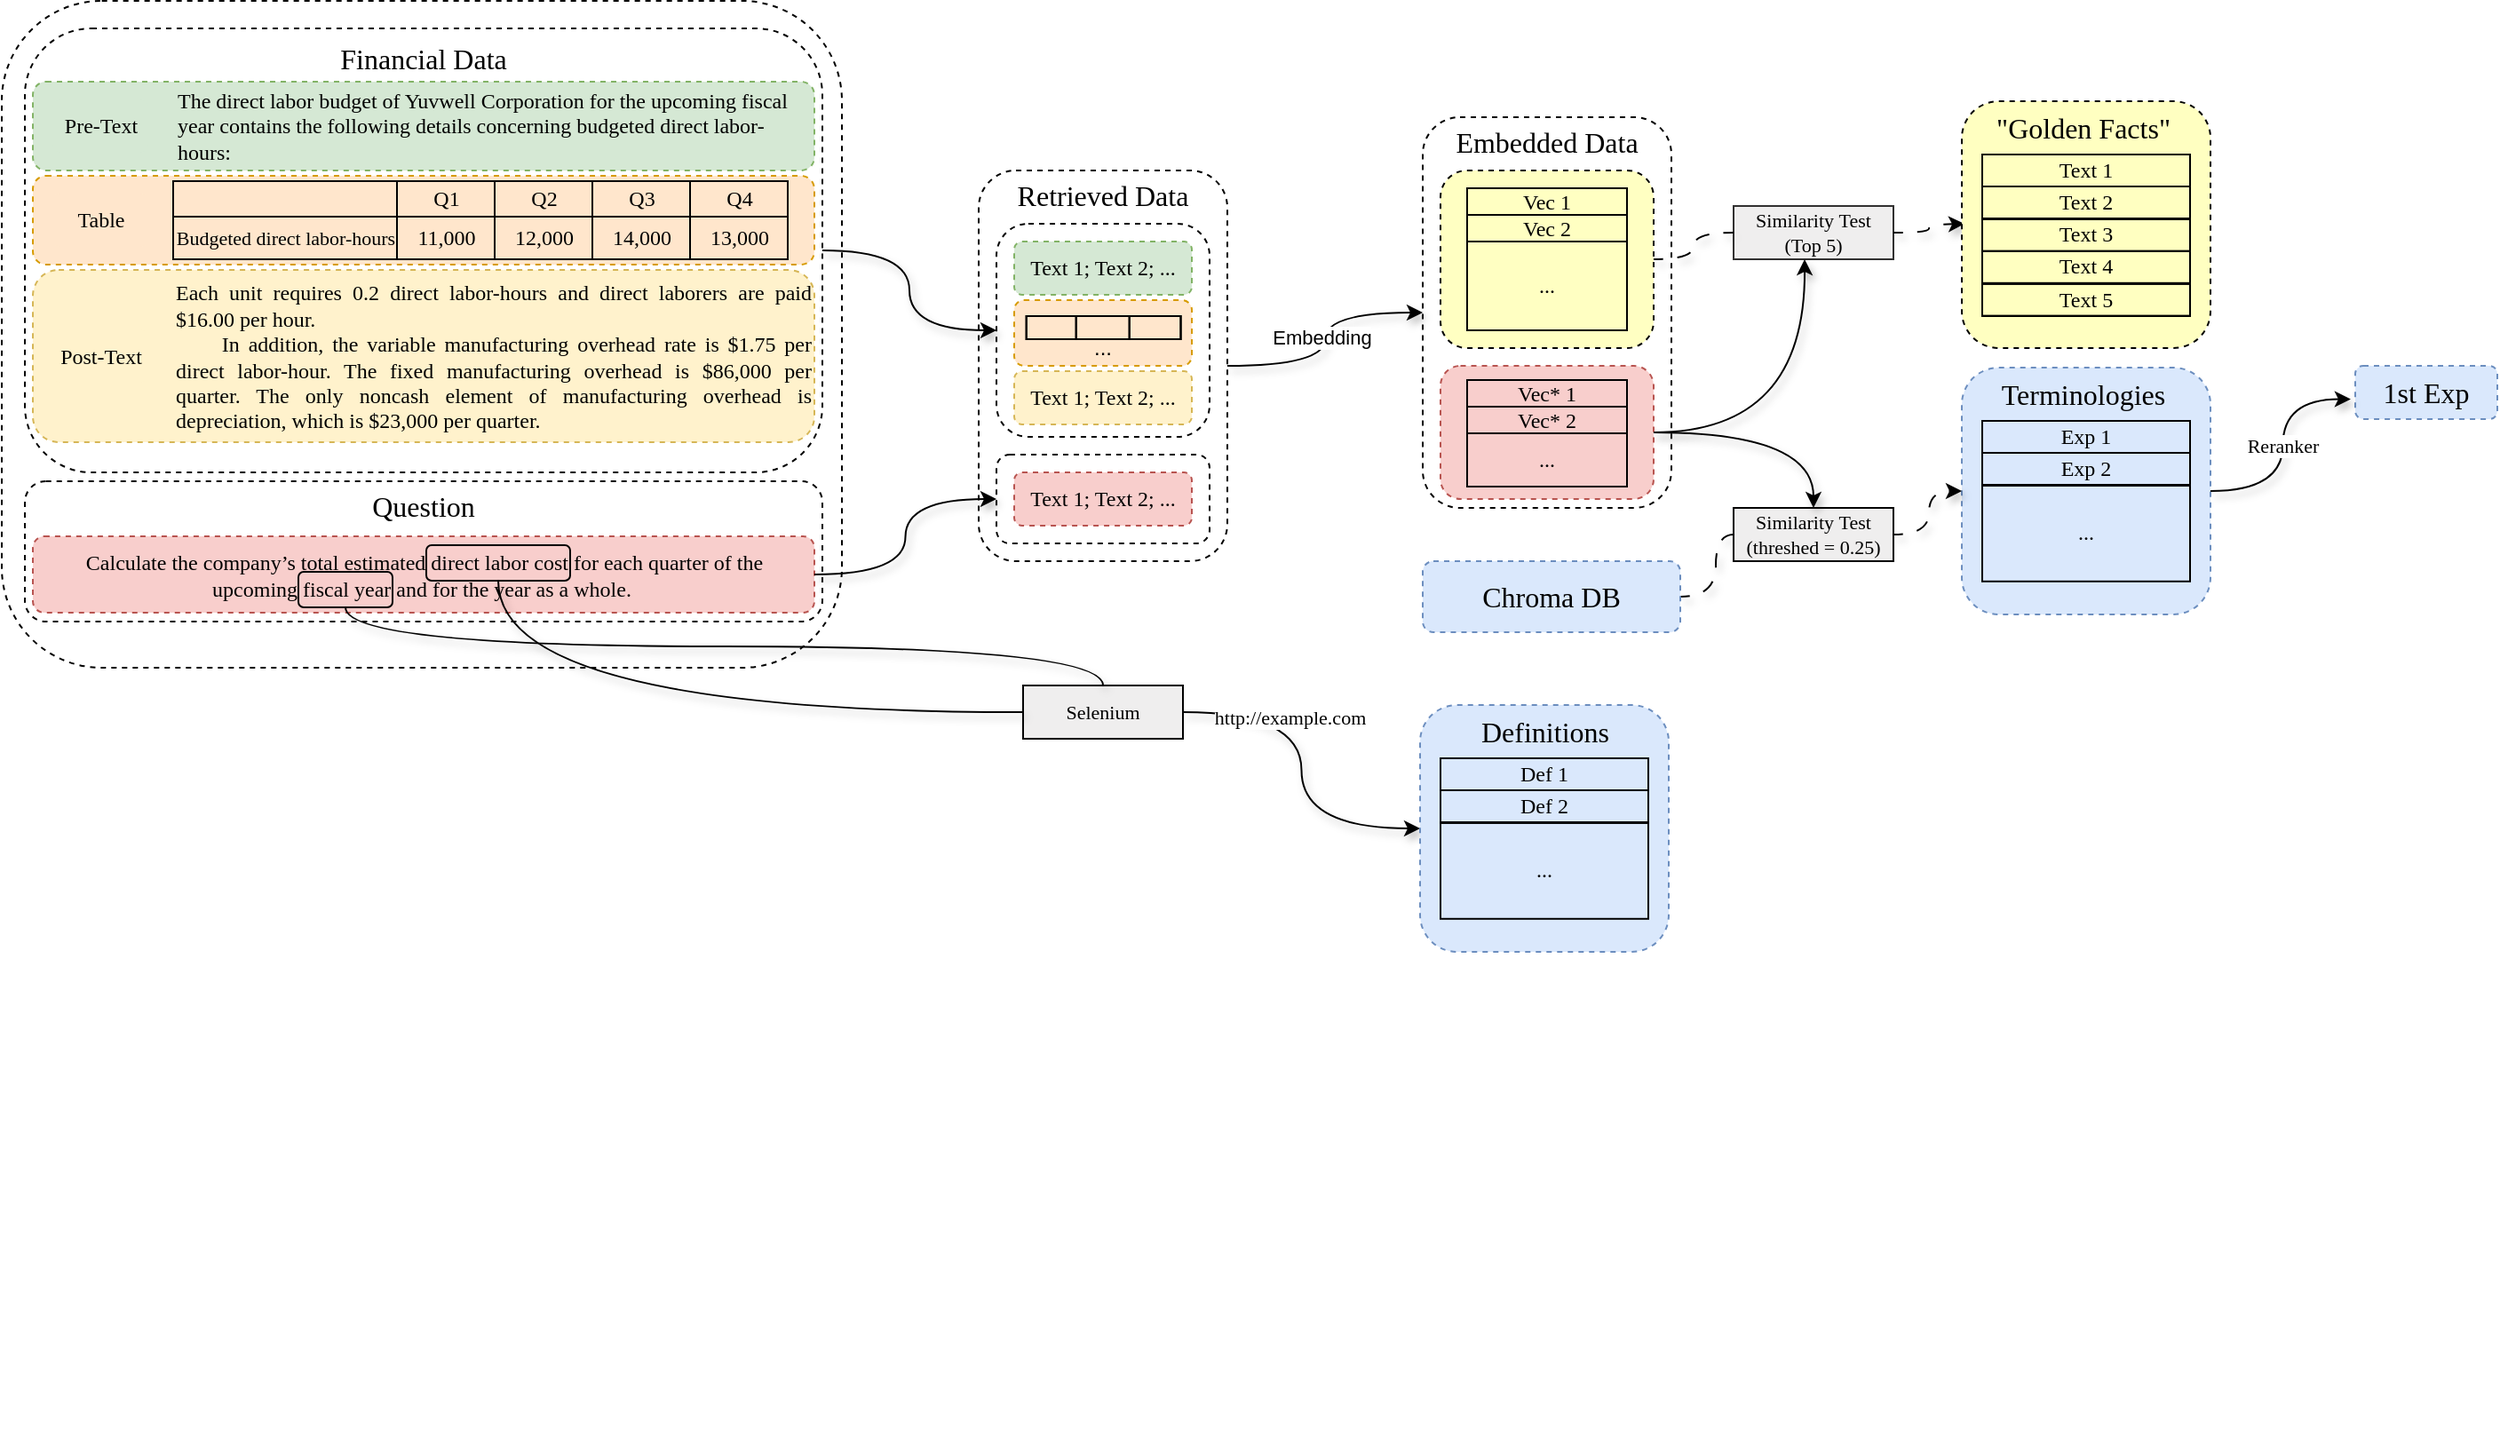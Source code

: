 <mxfile version="24.2.1" type="github" pages="2">
  <diagram name="Page-1" id="c7558073-3199-34d8-9f00-42111426c3f3">
    <mxGraphModel dx="1183" dy="806" grid="1" gridSize="10" guides="1" tooltips="1" connect="1" arrows="1" fold="1" page="1" pageScale="1" pageWidth="2336" pageHeight="1654" background="none" math="0" shadow="0">
      <root>
        <mxCell id="0" />
        <mxCell id="1" parent="0" />
        <mxCell id="8lQEx15QJK0aQOlj2Dff-179" value="" style="group;movable=1;resizable=1;rotatable=1;deletable=1;editable=1;locked=0;connectable=1;" vertex="1" connectable="0" parent="1">
          <mxGeometry x="33" y="40" width="497" height="390" as="geometry" />
        </mxCell>
        <mxCell id="8lQEx15QJK0aQOlj2Dff-180" value="" style="rounded=1;whiteSpace=wrap;html=1;dashed=1;movable=1;resizable=1;rotatable=1;deletable=1;editable=1;locked=0;connectable=1;" vertex="1" parent="8lQEx15QJK0aQOlj2Dff-179">
          <mxGeometry x="-13" y="-15.5" width="473" height="375.5" as="geometry" />
        </mxCell>
        <mxCell id="8lQEx15QJK0aQOlj2Dff-150" value="&lt;font face=&quot;Times New Roman&quot; style=&quot;font-size: 16px;&quot;&gt;Question&lt;/font&gt;&lt;div style=&quot;font-size: 11px;&quot;&gt;&lt;div style=&quot;&quot;&gt;&lt;font face=&quot;LVEGGYO8lpx8OsoNp6x9&quot; style=&quot;font-size: 11px;&quot;&gt;&amp;nbsp;&amp;nbsp;&lt;/font&gt;&lt;/div&gt;&lt;div style=&quot;&quot;&gt;&lt;font face=&quot;LVEGGYO8lpx8OsoNp6x9&quot; style=&quot;font-size: 11px;&quot;&gt;&lt;br&gt;&lt;/font&gt;&lt;/div&gt;&lt;div style=&quot;&quot;&gt;&lt;font face=&quot;LVEGGYO8lpx8OsoNp6x9&quot;&gt;&lt;br&gt;&lt;/font&gt;&lt;/div&gt;&lt;div style=&quot;&quot;&gt;&lt;br&gt;&lt;/div&gt;&lt;/div&gt;" style="rounded=1;whiteSpace=wrap;html=1;dashed=1;movable=1;resizable=1;rotatable=1;deletable=1;editable=1;locked=0;connectable=1;" vertex="1" parent="8lQEx15QJK0aQOlj2Dff-179">
          <mxGeometry y="255" width="449" height="79" as="geometry" />
        </mxCell>
        <mxCell id="8lQEx15QJK0aQOlj2Dff-146" value="&lt;div style=&quot;font-size: 15px;&quot;&gt;&lt;font style=&quot;font-size: 15px;&quot; face=&quot;Times New Roman&quot;&gt;&lt;br&gt;&lt;/font&gt;&lt;/div&gt;&lt;font style=&quot;font-size: 16px;&quot; face=&quot;Times New Roman&quot;&gt;Financial Data&lt;/font&gt;&lt;div style=&quot;font-size: 15px;&quot;&gt;&lt;font style=&quot;font-size: 15px;&quot; face=&quot;Times New Roman&quot;&gt;&lt;br&gt;&lt;/font&gt;&lt;/div&gt;&lt;div style=&quot;font-size: 15px;&quot;&gt;&lt;font style=&quot;font-size: 15px;&quot; face=&quot;Times New Roman&quot;&gt;&lt;br&gt;&lt;/font&gt;&lt;/div&gt;&lt;div style=&quot;font-size: 15px;&quot;&gt;&lt;font style=&quot;font-size: 15px;&quot; face=&quot;Times New Roman&quot;&gt;&lt;br&gt;&lt;/font&gt;&lt;/div&gt;&lt;div style=&quot;font-size: 15px;&quot;&gt;&lt;font style=&quot;font-size: 15px;&quot; face=&quot;Times New Roman&quot;&gt;&lt;br&gt;&lt;/font&gt;&lt;/div&gt;&lt;div style=&quot;font-size: 15px;&quot;&gt;&lt;font style=&quot;font-size: 15px;&quot; face=&quot;Times New Roman&quot;&gt;&lt;br&gt;&lt;/font&gt;&lt;/div&gt;&lt;div style=&quot;font-size: 15px;&quot;&gt;&lt;font style=&quot;font-size: 15px;&quot; face=&quot;Times New Roman&quot;&gt;&lt;br&gt;&lt;/font&gt;&lt;/div&gt;&lt;div style=&quot;font-size: 15px;&quot;&gt;&lt;font style=&quot;font-size: 15px;&quot; face=&quot;Times New Roman&quot;&gt;&lt;br&gt;&lt;/font&gt;&lt;/div&gt;&lt;div style=&quot;font-size: 15px;&quot;&gt;&lt;font style=&quot;font-size: 15px;&quot; face=&quot;Times New Roman&quot;&gt;&lt;br&gt;&lt;/font&gt;&lt;/div&gt;&lt;div style=&quot;font-size: 15px;&quot;&gt;&lt;font style=&quot;font-size: 15px;&quot; face=&quot;Times New Roman&quot;&gt;&lt;br&gt;&lt;/font&gt;&lt;/div&gt;&lt;div style=&quot;font-size: 15px;&quot;&gt;&lt;font style=&quot;font-size: 15px;&quot; face=&quot;Times New Roman&quot;&gt;&lt;br&gt;&lt;/font&gt;&lt;/div&gt;&lt;div style=&quot;font-size: 15px;&quot;&gt;&lt;font style=&quot;font-size: 15px;&quot; face=&quot;Times New Roman&quot;&gt;&lt;br&gt;&lt;/font&gt;&lt;/div&gt;&lt;div style=&quot;font-size: 15px;&quot;&gt;&lt;font style=&quot;font-size: 15px;&quot; face=&quot;Times New Roman&quot;&gt;&lt;br&gt;&lt;/font&gt;&lt;/div&gt;&lt;div style=&quot;font-size: 15px;&quot;&gt;&lt;br&gt;&lt;/div&gt;" style="rounded=1;whiteSpace=wrap;html=1;dashed=1;movable=1;resizable=1;rotatable=1;deletable=1;editable=1;locked=0;connectable=1;" vertex="1" parent="8lQEx15QJK0aQOlj2Dff-179">
          <mxGeometry width="449" height="250" as="geometry" />
        </mxCell>
        <mxCell id="8lQEx15QJK0aQOlj2Dff-97" value="&lt;blockquote style=&quot;margin: 0 0 0 40px; border: none; padding: 0px;&quot;&gt;&lt;blockquote style=&quot;text-align: left; margin: 0px 0px 0px 40px; border: none; padding: 0px;&quot;&gt;&lt;span style=&quot;font-family: &amp;quot;Times New Roman&amp;quot;; text-indent: 32px;&quot;&gt;The direct labor budget of Yuvwell Corporation for the upcoming fiscal year contains the following details concerning budgeted direct labor-hours:&lt;/span&gt;&lt;br&gt;&lt;/blockquote&gt;&lt;/blockquote&gt;" style="rounded=1;whiteSpace=wrap;html=1;fillColor=#d5e8d4;strokeColor=#82b366;movable=1;resizable=1;rotatable=1;deletable=1;editable=1;locked=0;connectable=1;dashed=1;" vertex="1" parent="8lQEx15QJK0aQOlj2Dff-179">
          <mxGeometry x="4.5" y="30" width="440" height="50" as="geometry" />
        </mxCell>
        <mxCell id="8lQEx15QJK0aQOlj2Dff-99" value="&lt;font face=&quot;Times New Roman&quot;&gt;Pre-T&lt;span style=&quot;background-color: initial;&quot;&gt;ext&lt;/span&gt;&lt;/font&gt;" style="rounded=1;whiteSpace=wrap;html=1;fillColor=#d5e8d4;strokeColor=none;dashed=1;movable=1;resizable=1;rotatable=1;deletable=1;editable=1;locked=0;connectable=1;" vertex="1" parent="8lQEx15QJK0aQOlj2Dff-179">
          <mxGeometry x="15.5" y="40" width="54" height="30" as="geometry" />
        </mxCell>
        <mxCell id="8lQEx15QJK0aQOlj2Dff-116" value="&lt;blockquote style=&quot;margin: 0 0 0 40px; border: none; padding: 0px;&quot;&gt;&lt;blockquote style=&quot;text-align: left; margin: 0px 0px 0px 40px; border: none; padding: 0px;&quot;&gt;&lt;br&gt;&lt;/blockquote&gt;&lt;/blockquote&gt;" style="rounded=1;whiteSpace=wrap;html=1;fillColor=#ffe6cc;strokeColor=#d79b00;movable=1;resizable=1;rotatable=1;deletable=1;editable=1;locked=0;connectable=1;dashed=1;" vertex="1" parent="8lQEx15QJK0aQOlj2Dff-179">
          <mxGeometry x="4.5" y="83" width="440" height="50" as="geometry" />
        </mxCell>
        <mxCell id="8lQEx15QJK0aQOlj2Dff-117" value="&lt;font face=&quot;Times New Roman&quot;&gt;Table&lt;/font&gt;" style="rounded=1;whiteSpace=wrap;html=1;fillColor=#ffe6cc;strokeColor=none;dashed=1;movable=1;resizable=1;rotatable=1;deletable=1;editable=1;locked=0;connectable=1;" vertex="1" parent="8lQEx15QJK0aQOlj2Dff-179">
          <mxGeometry x="15.5" y="93" width="54" height="30" as="geometry" />
        </mxCell>
        <mxCell id="8lQEx15QJK0aQOlj2Dff-101" value="" style="childLayout=tableLayout;recursiveResize=0;shadow=0;fillColor=none;movable=1;resizable=1;rotatable=1;deletable=1;editable=1;locked=0;connectable=1;" vertex="1" parent="8lQEx15QJK0aQOlj2Dff-179">
          <mxGeometry x="83.5" y="86" width="236" height="44" as="geometry" />
        </mxCell>
        <mxCell id="8lQEx15QJK0aQOlj2Dff-102" value="" style="shape=tableRow;horizontal=0;startSize=0;swimlaneHead=0;swimlaneBody=0;top=0;left=0;bottom=0;right=0;dropTarget=0;collapsible=0;recursiveResize=0;expand=0;fontStyle=0;fillColor=none;strokeColor=inherit;movable=1;resizable=1;rotatable=1;deletable=1;editable=1;locked=0;connectable=1;" vertex="1" parent="8lQEx15QJK0aQOlj2Dff-101">
          <mxGeometry width="236" height="20" as="geometry" />
        </mxCell>
        <mxCell id="8lQEx15QJK0aQOlj2Dff-103" value="" style="connectable=1;recursiveResize=0;strokeColor=inherit;fillColor=none;align=center;whiteSpace=wrap;html=1;movable=1;resizable=1;rotatable=1;deletable=1;editable=1;locked=0;" vertex="1" parent="8lQEx15QJK0aQOlj2Dff-102">
          <mxGeometry width="126" height="20" as="geometry">
            <mxRectangle width="126" height="20" as="alternateBounds" />
          </mxGeometry>
        </mxCell>
        <mxCell id="8lQEx15QJK0aQOlj2Dff-104" value="&lt;font face=&quot;Times New Roman&quot;&gt;Q1&lt;/font&gt;" style="connectable=1;recursiveResize=0;strokeColor=inherit;fillColor=none;align=center;whiteSpace=wrap;html=1;movable=1;resizable=1;rotatable=1;deletable=1;editable=1;locked=0;" vertex="1" parent="8lQEx15QJK0aQOlj2Dff-102">
          <mxGeometry x="126" width="55" height="20" as="geometry">
            <mxRectangle width="55" height="20" as="alternateBounds" />
          </mxGeometry>
        </mxCell>
        <mxCell id="8lQEx15QJK0aQOlj2Dff-105" value="&lt;font face=&quot;Times New Roman&quot;&gt;Q2&lt;/font&gt;" style="connectable=1;recursiveResize=0;strokeColor=inherit;fillColor=none;align=center;whiteSpace=wrap;html=1;movable=1;resizable=1;rotatable=1;deletable=1;editable=1;locked=0;" vertex="1" parent="8lQEx15QJK0aQOlj2Dff-102">
          <mxGeometry x="181" width="55" height="20" as="geometry">
            <mxRectangle width="55" height="20" as="alternateBounds" />
          </mxGeometry>
        </mxCell>
        <mxCell id="8lQEx15QJK0aQOlj2Dff-106" style="shape=tableRow;horizontal=0;startSize=0;swimlaneHead=0;swimlaneBody=0;top=0;left=0;bottom=0;right=0;dropTarget=0;collapsible=0;recursiveResize=0;expand=0;fontStyle=0;fillColor=none;strokeColor=inherit;movable=1;resizable=1;rotatable=1;deletable=1;editable=1;locked=0;connectable=1;" vertex="1" parent="8lQEx15QJK0aQOlj2Dff-101">
          <mxGeometry y="20" width="236" height="24" as="geometry" />
        </mxCell>
        <mxCell id="8lQEx15QJK0aQOlj2Dff-107" value="&lt;font style=&quot;font-size: 11px;&quot; face=&quot;Times New Roman&quot;&gt;Bu&lt;/font&gt;&lt;span style=&quot;font-size: 11px; font-family: &amp;quot;Times New Roman&amp;quot;; background-color: initial;&quot;&gt;dgeted direct labor-hours&lt;/span&gt;" style="connectable=1;recursiveResize=0;strokeColor=inherit;fillColor=none;align=center;whiteSpace=wrap;html=1;movable=1;resizable=1;rotatable=1;deletable=1;editable=1;locked=0;" vertex="1" parent="8lQEx15QJK0aQOlj2Dff-106">
          <mxGeometry width="126" height="24" as="geometry">
            <mxRectangle width="126" height="24" as="alternateBounds" />
          </mxGeometry>
        </mxCell>
        <mxCell id="8lQEx15QJK0aQOlj2Dff-108" value="&lt;font face=&quot;Times New Roman&quot;&gt;11,000&lt;/font&gt;" style="connectable=1;recursiveResize=0;strokeColor=inherit;fillColor=none;align=center;whiteSpace=wrap;html=1;movable=1;resizable=1;rotatable=1;deletable=1;editable=1;locked=0;" vertex="1" parent="8lQEx15QJK0aQOlj2Dff-106">
          <mxGeometry x="126" width="55" height="24" as="geometry">
            <mxRectangle width="55" height="24" as="alternateBounds" />
          </mxGeometry>
        </mxCell>
        <mxCell id="8lQEx15QJK0aQOlj2Dff-109" value="&lt;font face=&quot;Times New Roman&quot;&gt;12,000&lt;/font&gt;" style="connectable=1;recursiveResize=0;strokeColor=inherit;fillColor=none;align=center;whiteSpace=wrap;html=1;movable=1;resizable=1;rotatable=1;deletable=1;editable=1;locked=0;" vertex="1" parent="8lQEx15QJK0aQOlj2Dff-106">
          <mxGeometry x="181" width="55" height="24" as="geometry">
            <mxRectangle width="55" height="24" as="alternateBounds" />
          </mxGeometry>
        </mxCell>
        <mxCell id="8lQEx15QJK0aQOlj2Dff-134" value="" style="childLayout=tableLayout;recursiveResize=0;shadow=0;fillColor=none;movable=1;resizable=1;rotatable=1;deletable=1;editable=1;locked=0;connectable=1;" vertex="1" parent="8lQEx15QJK0aQOlj2Dff-179">
          <mxGeometry x="319.5" y="86" width="110" height="44" as="geometry" />
        </mxCell>
        <mxCell id="8lQEx15QJK0aQOlj2Dff-135" value="" style="shape=tableRow;horizontal=0;startSize=0;swimlaneHead=0;swimlaneBody=0;top=0;left=0;bottom=0;right=0;dropTarget=0;collapsible=0;recursiveResize=0;expand=0;fontStyle=0;fillColor=none;strokeColor=inherit;movable=1;resizable=1;rotatable=1;deletable=1;editable=1;locked=0;connectable=1;" vertex="1" parent="8lQEx15QJK0aQOlj2Dff-134">
          <mxGeometry width="110" height="20" as="geometry" />
        </mxCell>
        <mxCell id="8lQEx15QJK0aQOlj2Dff-136" value="&lt;font face=&quot;Times New Roman&quot;&gt;Q3&lt;/font&gt;" style="connectable=1;recursiveResize=0;strokeColor=inherit;fillColor=none;align=center;whiteSpace=wrap;html=1;movable=1;resizable=1;rotatable=1;deletable=1;editable=1;locked=0;" vertex="1" parent="8lQEx15QJK0aQOlj2Dff-135">
          <mxGeometry width="55" height="20" as="geometry">
            <mxRectangle width="55" height="20" as="alternateBounds" />
          </mxGeometry>
        </mxCell>
        <mxCell id="8lQEx15QJK0aQOlj2Dff-137" value="&lt;font face=&quot;Times New Roman&quot;&gt;Q4&lt;/font&gt;" style="connectable=1;recursiveResize=0;strokeColor=inherit;fillColor=none;align=center;whiteSpace=wrap;html=1;movable=1;resizable=1;rotatable=1;deletable=1;editable=1;locked=0;" vertex="1" parent="8lQEx15QJK0aQOlj2Dff-135">
          <mxGeometry x="55" width="55" height="20" as="geometry">
            <mxRectangle width="55" height="20" as="alternateBounds" />
          </mxGeometry>
        </mxCell>
        <mxCell id="8lQEx15QJK0aQOlj2Dff-138" value="" style="connectable=1;recursiveResize=0;strokeColor=inherit;fillColor=none;align=center;whiteSpace=wrap;html=1;movable=1;resizable=1;rotatable=1;deletable=1;editable=1;locked=0;" vertex="1" parent="8lQEx15QJK0aQOlj2Dff-135">
          <mxGeometry x="110" height="20" as="geometry">
            <mxRectangle height="20" as="alternateBounds" />
          </mxGeometry>
        </mxCell>
        <mxCell id="8lQEx15QJK0aQOlj2Dff-139" style="shape=tableRow;horizontal=0;startSize=0;swimlaneHead=0;swimlaneBody=0;top=0;left=0;bottom=0;right=0;dropTarget=0;collapsible=0;recursiveResize=0;expand=0;fontStyle=0;fillColor=none;strokeColor=inherit;movable=1;resizable=1;rotatable=1;deletable=1;editable=1;locked=0;connectable=1;" vertex="1" parent="8lQEx15QJK0aQOlj2Dff-134">
          <mxGeometry y="20" width="110" height="24" as="geometry" />
        </mxCell>
        <mxCell id="8lQEx15QJK0aQOlj2Dff-140" value="&lt;font face=&quot;Times New Roman&quot;&gt;14,000&lt;/font&gt;" style="connectable=1;recursiveResize=0;strokeColor=inherit;fillColor=none;align=center;whiteSpace=wrap;html=1;movable=1;resizable=1;rotatable=1;deletable=1;editable=1;locked=0;" vertex="1" parent="8lQEx15QJK0aQOlj2Dff-139">
          <mxGeometry width="55" height="24" as="geometry">
            <mxRectangle width="55" height="24" as="alternateBounds" />
          </mxGeometry>
        </mxCell>
        <mxCell id="8lQEx15QJK0aQOlj2Dff-141" value="&lt;font face=&quot;Times New Roman&quot;&gt;13,000&lt;/font&gt;" style="connectable=1;recursiveResize=0;strokeColor=inherit;fillColor=none;align=center;whiteSpace=wrap;html=1;movable=1;resizable=1;rotatable=1;deletable=1;editable=1;locked=0;" vertex="1" parent="8lQEx15QJK0aQOlj2Dff-139">
          <mxGeometry x="55" width="55" height="24" as="geometry">
            <mxRectangle width="55" height="24" as="alternateBounds" />
          </mxGeometry>
        </mxCell>
        <mxCell id="8lQEx15QJK0aQOlj2Dff-142" value="" style="connectable=1;recursiveResize=0;strokeColor=inherit;fillColor=none;align=center;whiteSpace=wrap;html=1;movable=1;resizable=1;rotatable=1;deletable=1;editable=1;locked=0;" vertex="1" parent="8lQEx15QJK0aQOlj2Dff-139">
          <mxGeometry x="110" height="24" as="geometry">
            <mxRectangle height="24" as="alternateBounds" />
          </mxGeometry>
        </mxCell>
        <mxCell id="8lQEx15QJK0aQOlj2Dff-143" value="&lt;blockquote style=&quot;margin: 0 0 0 40px; border: none; padding: 0px;&quot;&gt;&lt;blockquote style=&quot;margin: 0px 0px 0px 40px; border: none; padding: 0px;&quot;&gt;&lt;div style=&quot;text-align: justify;&quot;&gt;&lt;span style=&quot;font-family: &amp;quot;Times New Roman&amp;quot;; background-color: initial;&quot;&gt;Each unit requires 0.2 direct labor-hours and direct laborers are paid $16.00 per hour.&lt;/span&gt;&lt;/div&gt;&lt;font face=&quot;Times New Roman&quot;&gt;&lt;div style=&quot;text-align: justify;&quot;&gt;&lt;span style=&quot;background-color: initial;&quot;&gt;&lt;span style=&quot;white-space: pre;&quot;&gt;&#x9;&lt;/span&gt;In addition, the variable manufacturing overhead rate is $1.75 per direct labor-hour. The fixed&amp;nbsp;&lt;/span&gt;&lt;span style=&quot;background-color: initial;&quot;&gt;manufacturing overhead is $86,000 per quarter. The only noncash element of manufacturing over&lt;/span&gt;&lt;span style=&quot;background-color: initial;&quot;&gt;head is depreciation, which is $23,000 per quarter.&lt;/span&gt;&lt;/div&gt;&lt;/font&gt;&lt;/blockquote&gt;&lt;/blockquote&gt;" style="rounded=1;whiteSpace=wrap;html=1;fillColor=#fff2cc;strokeColor=#d6b656;movable=1;resizable=1;rotatable=1;deletable=1;editable=1;locked=0;connectable=1;dashed=1;align=right;" vertex="1" parent="8lQEx15QJK0aQOlj2Dff-179">
          <mxGeometry x="4.5" y="136" width="440" height="97" as="geometry" />
        </mxCell>
        <mxCell id="8lQEx15QJK0aQOlj2Dff-144" value="&lt;font face=&quot;Times New Roman&quot;&gt;Post&lt;/font&gt;&lt;span style=&quot;font-family: &amp;quot;Times New Roman&amp;quot;; background-color: initial;&quot;&gt;-T&lt;/span&gt;&lt;span style=&quot;font-family: &amp;quot;Times New Roman&amp;quot;; background-color: initial;&quot;&gt;ext&lt;/span&gt;" style="rounded=1;whiteSpace=wrap;html=1;fillColor=#fff2cc;strokeColor=none;dashed=1;movable=1;resizable=1;rotatable=1;deletable=1;editable=1;locked=0;connectable=1;" vertex="1" parent="8lQEx15QJK0aQOlj2Dff-179">
          <mxGeometry x="15.5" y="169.5" width="54" height="30" as="geometry" />
        </mxCell>
        <mxCell id="8lQEx15QJK0aQOlj2Dff-176" value="&lt;blockquote style=&quot;margin: 0 0 0 40px; border: none; padding: 0px;&quot;&gt;&lt;/blockquote&gt;&lt;span style=&quot;background-color: initial; font-family: &amp;quot;Times New Roman&amp;quot;;&quot;&gt;Calculate the company’s total estimated direct labor cost for each quarter of the upcoming&amp;nbsp;&lt;/span&gt;&lt;span style=&quot;background-color: initial; font-family: &amp;quot;Times New Roman&amp;quot;;&quot;&gt;fiscal year and for the year as a whole.&amp;nbsp;&lt;/span&gt;" style="rounded=1;whiteSpace=wrap;html=1;fillColor=#f8cecc;strokeColor=#b85450;movable=1;resizable=1;rotatable=1;deletable=1;editable=1;locked=0;connectable=1;dashed=1;align=center;" vertex="1" parent="8lQEx15QJK0aQOlj2Dff-179">
          <mxGeometry x="4.5" y="286" width="440" height="43" as="geometry" />
        </mxCell>
        <mxCell id="Tq0ni2vjePYTCpWP9eTG-8" value="&lt;span style=&quot;color: rgba(0, 0, 0, 0); font-family: monospace; font-size: 0px; text-align: start; text-wrap: nowrap;&quot;&gt;%3CmxGraphModel%3E%3Croot%3E%3CmxCell%20id%3D%220%22%2F%3E%3CmxCell%20id%3D%221%22%20parent%3D%220%22%2F%3E%3CmxCell%20id%3D%222%22%20value%3D%22%22%20style%3D%22group%3Bmovable%3D1%3Bresizable%3D1%3Brotatable%3D1%3Bdeletable%3D1%3Beditable%3D1%3Blocked%3D0%3Bconnectable%3D1%3B%22%20vertex%3D%221%22%20connectable%3D%220%22%20parent%3D%221%22%3E%3CmxGeometry%20x%3D%2233%22%20y%3D%2240%22%20width%3D%22497%22%20height%3D%22390%22%20as%3D%22geometry%22%2F%3E%3C%2FmxCell%3E%3CmxCell%20id%3D%223%22%20value%3D%22%22%20style%3D%22rounded%3D1%3BwhiteSpace%3Dwrap%3Bhtml%3D1%3Bdashed%3D1%3Bmovable%3D1%3Bresizable%3D1%3Brotatable%3D1%3Bdeletable%3D1%3Beditable%3D1%3Blocked%3D0%3Bconnectable%3D1%3B%22%20vertex%3D%221%22%20parent%3D%222%22%3E%3CmxGeometry%20x%3D%22-13%22%20y%3D%22-15.5%22%20width%3D%22473%22%20height%3D%22375.5%22%20as%3D%22geometry%22%2F%3E%3C%2FmxCell%3E%3CmxCell%20id%3D%224%22%20value%3D%22%26lt%3Bfont%20face%3D%26quot%3BTimes%20New%20Roman%26quot%3B%20style%3D%26quot%3Bfont-size%3A%2016px%3B%26quot%3B%26gt%3BQuestion%26lt%3B%2Ffont%26gt%3B%26lt%3Bdiv%20style%3D%26quot%3Bfont-size%3A%2011px%3B%26quot%3B%26gt%3B%26lt%3Bdiv%20style%3D%26quot%3B%26quot%3B%26gt%3B%26lt%3Bfont%20face%3D%26quot%3BLVEGGYO8lpx8OsoNp6x9%26quot%3B%20style%3D%26quot%3Bfont-size%3A%2011px%3B%26quot%3B%26gt%3B%26amp%3Bnbsp%3B%26amp%3Bnbsp%3B%26lt%3B%2Ffont%26gt%3B%26lt%3B%2Fdiv%26gt%3B%26lt%3Bdiv%20style%3D%26quot%3B%26quot%3B%26gt%3B%26lt%3Bfont%20face%3D%26quot%3BLVEGGYO8lpx8OsoNp6x9%26quot%3B%20style%3D%26quot%3Bfont-size%3A%2011px%3B%26quot%3B%26gt%3B%26lt%3Bbr%26gt%3B%26lt%3B%2Ffont%26gt%3B%26lt%3B%2Fdiv%26gt%3B%26lt%3Bdiv%20style%3D%26quot%3B%26quot%3B%26gt%3B%26lt%3Bfont%20face%3D%26quot%3BLVEGGYO8lpx8OsoNp6x9%26quot%3B%26gt%3B%26lt%3Bbr%26gt%3B%26lt%3B%2Ffont%26gt%3B%26lt%3B%2Fdiv%26gt%3B%26lt%3Bdiv%20style%3D%26quot%3B%26quot%3B%26gt%3B%26lt%3Bbr%26gt%3B%26lt%3B%2Fdiv%26gt%3B%26lt%3B%2Fdiv%26gt%3B%22%20style%3D%22rounded%3D1%3BwhiteSpace%3Dwrap%3Bhtml%3D1%3Bdashed%3D1%3Bmovable%3D1%3Bresizable%3D1%3Brotatable%3D1%3Bdeletable%3D1%3Beditable%3D1%3Blocked%3D0%3Bconnectable%3D1%3B%22%20vertex%3D%221%22%20parent%3D%222%22%3E%3CmxGeometry%20y%3D%22255%22%20width%3D%22449%22%20height%3D%2279%22%20as%3D%22geometry%22%2F%3E%3C%2FmxCell%3E%3CmxCell%20id%3D%225%22%20value%3D%22%26lt%3Bdiv%20style%3D%26quot%3Bfont-size%3A%2015px%3B%26quot%3B%26gt%3B%26lt%3Bfont%20style%3D%26quot%3Bfont-size%3A%2015px%3B%26quot%3B%20face%3D%26quot%3BTimes%20New%20Roman%26quot%3B%26gt%3B%26lt%3Bbr%26gt%3B%26lt%3B%2Ffont%26gt%3B%26lt%3B%2Fdiv%26gt%3B%26lt%3Bfont%20style%3D%26quot%3Bfont-size%3A%2016px%3B%26quot%3B%20face%3D%26quot%3BTimes%20New%20Roman%26quot%3B%26gt%3BFinancial%20Data%26lt%3B%2Ffont%26gt%3B%26lt%3Bdiv%20style%3D%26quot%3Bfont-size%3A%2015px%3B%26quot%3B%26gt%3B%26lt%3Bfont%20style%3D%26quot%3Bfont-size%3A%2015px%3B%26quot%3B%20face%3D%26quot%3BTimes%20New%20Roman%26quot%3B%26gt%3B%26lt%3Bbr%26gt%3B%26lt%3B%2Ffont%26gt%3B%26lt%3B%2Fdiv%26gt%3B%26lt%3Bdiv%20style%3D%26quot%3Bfont-size%3A%2015px%3B%26quot%3B%26gt%3B%26lt%3Bfont%20style%3D%26quot%3Bfont-size%3A%2015px%3B%26quot%3B%20face%3D%26quot%3BTimes%20New%20Roman%26quot%3B%26gt%3B%26lt%3Bbr%26gt%3B%26lt%3B%2Ffont%26gt%3B%26lt%3B%2Fdiv%26gt%3B%26lt%3Bdiv%20style%3D%26quot%3Bfont-size%3A%2015px%3B%26quot%3B%26gt%3B%26lt%3Bfont%20style%3D%26quot%3Bfont-size%3A%2015px%3B%26quot%3B%20face%3D%26quot%3BTimes%20New%20Roman%26quot%3B%26gt%3B%26lt%3Bbr%26gt%3B%26lt%3B%2Ffont%26gt%3B%26lt%3B%2Fdiv%26gt%3B%26lt%3Bdiv%20style%3D%26quot%3Bfont-size%3A%2015px%3B%26quot%3B%26gt%3B%26lt%3Bfont%20style%3D%26quot%3Bfont-size%3A%2015px%3B%26quot%3B%20face%3D%26quot%3BTimes%20New%20Roman%26quot%3B%26gt%3B%26lt%3Bbr%26gt%3B%26lt%3B%2Ffont%26gt%3B%26lt%3B%2Fdiv%26gt%3B%26lt%3Bdiv%20style%3D%26quot%3Bfont-size%3A%2015px%3B%26quot%3B%26gt%3B%26lt%3Bfont%20style%3D%26quot%3Bfont-size%3A%2015px%3B%26quot%3B%20face%3D%26quot%3BTimes%20New%20Roman%26quot%3B%26gt%3B%26lt%3Bbr%26gt%3B%26lt%3B%2Ffont%26gt%3B%26lt%3B%2Fdiv%26gt%3B%26lt%3Bdiv%20style%3D%26quot%3Bfont-size%3A%2015px%3B%26quot%3B%26gt%3B%26lt%3Bfont%20style%3D%26quot%3Bfont-size%3A%2015px%3B%26quot%3B%20face%3D%26quot%3BTimes%20New%20Roman%26quot%3B%26gt%3B%26lt%3Bbr%26gt%3B%26lt%3B%2Ffont%26gt%3B%26lt%3B%2Fdiv%26gt%3B%26lt%3Bdiv%20style%3D%26quot%3Bfont-size%3A%2015px%3B%26quot%3B%26gt%3B%26lt%3Bfont%20style%3D%26quot%3Bfont-size%3A%2015px%3B%26quot%3B%20face%3D%26quot%3BTimes%20New%20Roman%26quot%3B%26gt%3B%26lt%3Bbr%26gt%3B%26lt%3B%2Ffont%26gt%3B%26lt%3B%2Fdiv%26gt%3B%26lt%3Bdiv%20style%3D%26quot%3Bfont-size%3A%2015px%3B%26quot%3B%26gt%3B%26lt%3Bfont%20style%3D%26quot%3Bfont-size%3A%2015px%3B%26quot%3B%20face%3D%26quot%3BTimes%20New%20Roman%26quot%3B%26gt%3B%26lt%3Bbr%26gt%3B%26lt%3B%2Ffont%26gt%3B%26lt%3B%2Fdiv%26gt%3B%26lt%3Bdiv%20style%3D%26quot%3Bfont-size%3A%2015px%3B%26quot%3B%26gt%3B%26lt%3Bfont%20style%3D%26quot%3Bfont-size%3A%2015px%3B%26quot%3B%20face%3D%26quot%3BTimes%20New%20Roman%26quot%3B%26gt%3B%26lt%3Bbr%26gt%3B%26lt%3B%2Ffont%26gt%3B%26lt%3B%2Fdiv%26gt%3B%26lt%3Bdiv%20style%3D%26quot%3Bfont-size%3A%2015px%3B%26quot%3B%26gt%3B%26lt%3Bfont%20style%3D%26quot%3Bfont-size%3A%2015px%3B%26quot%3B%20face%3D%26quot%3BTimes%20New%20Roman%26quot%3B%26gt%3B%26lt%3Bbr%26gt%3B%26lt%3B%2Ffont%26gt%3B%26lt%3B%2Fdiv%26gt%3B%26lt%3Bdiv%20style%3D%26quot%3Bfont-size%3A%2015px%3B%26quot%3B%26gt%3B%26lt%3Bfont%20style%3D%26quot%3Bfont-size%3A%2015px%3B%26quot%3B%20face%3D%26quot%3BTimes%20New%20Roman%26quot%3B%26gt%3B%26lt%3Bbr%26gt%3B%26lt%3B%2Ffont%26gt%3B%26lt%3B%2Fdiv%26gt%3B%26lt%3Bdiv%20style%3D%26quot%3Bfont-size%3A%2015px%3B%26quot%3B%26gt%3B%26lt%3Bfont%20style%3D%26quot%3Bfont-size%3A%2015px%3B%26quot%3B%20face%3D%26quot%3BTimes%20New%20Roman%26quot%3B%26gt%3B%26lt%3Bbr%26gt%3B%26lt%3B%2Ffont%26gt%3B%26lt%3B%2Fdiv%26gt%3B%26lt%3Bdiv%20style%3D%26quot%3Bfont-size%3A%2015px%3B%26quot%3B%26gt%3B%26lt%3Bbr%26gt%3B%26lt%3B%2Fdiv%26gt%3B%22%20style%3D%22rounded%3D1%3BwhiteSpace%3Dwrap%3Bhtml%3D1%3Bdashed%3D1%3Bmovable%3D1%3Bresizable%3D1%3Brotatable%3D1%3Bdeletable%3D1%3Beditable%3D1%3Blocked%3D0%3Bconnectable%3D1%3B%22%20vertex%3D%221%22%20parent%3D%222%22%3E%3CmxGeometry%20width%3D%22449%22%20height%3D%22250%22%20as%3D%22geometry%22%2F%3E%3C%2FmxCell%3E%3CmxCell%20id%3D%226%22%20value%3D%22%26lt%3Bblockquote%20style%3D%26quot%3Bmargin%3A%200%200%200%2040px%3B%20border%3A%20none%3B%20padding%3A%200px%3B%26quot%3B%26gt%3B%26lt%3Bblockquote%20style%3D%26quot%3Btext-align%3A%20left%3B%20margin%3A%200px%200px%200px%2040px%3B%20border%3A%20none%3B%20padding%3A%200px%3B%26quot%3B%26gt%3B%26lt%3Bspan%20style%3D%26quot%3Bfont-family%3A%20%26amp%3Bquot%3BTimes%20New%20Roman%26amp%3Bquot%3B%3B%20text-indent%3A%2032px%3B%26quot%3B%26gt%3BThe%20direct%20labor%20budget%20of%20Yuvwell%20Corporation%20for%20the%20upcoming%20fiscal%20year%20contains%20the%20following%20details%20concerning%20budgeted%20direct%20labor-hours%3A%26lt%3B%2Fspan%26gt%3B%26lt%3Bbr%26gt%3B%26lt%3B%2Fblockquote%26gt%3B%26lt%3B%2Fblockquote%26gt%3B%22%20style%3D%22rounded%3D1%3BwhiteSpace%3Dwrap%3Bhtml%3D1%3BfillColor%3D%23d5e8d4%3BstrokeColor%3D%2382b366%3Bmovable%3D1%3Bresizable%3D1%3Brotatable%3D1%3Bdeletable%3D1%3Beditable%3D1%3Blocked%3D0%3Bconnectable%3D1%3Bdashed%3D1%3B%22%20vertex%3D%221%22%20parent%3D%222%22%3E%3CmxGeometry%20x%3D%224.5%22%20y%3D%2230%22%20width%3D%22440%22%20height%3D%2250%22%20as%3D%22geometry%22%2F%3E%3C%2FmxCell%3E%3CmxCell%20id%3D%227%22%20value%3D%22%26lt%3Bfont%20face%3D%26quot%3BTimes%20New%20Roman%26quot%3B%26gt%3BPre-T%26lt%3Bspan%20style%3D%26quot%3Bbackground-color%3A%20initial%3B%26quot%3B%26gt%3Bext%26lt%3B%2Fspan%26gt%3B%26lt%3B%2Ffont%26gt%3B%22%20style%3D%22rounded%3D1%3BwhiteSpace%3Dwrap%3Bhtml%3D1%3BfillColor%3D%23d5e8d4%3BstrokeColor%3Dnone%3Bdashed%3D1%3Bmovable%3D1%3Bresizable%3D1%3Brotatable%3D1%3Bdeletable%3D1%3Beditable%3D1%3Blocked%3D0%3Bconnectable%3D1%3B%22%20vertex%3D%221%22%20parent%3D%222%22%3E%3CmxGeometry%20x%3D%2215.5%22%20y%3D%2240%22%20width%3D%2254%22%20height%3D%2230%22%20as%3D%22geometry%22%2F%3E%3C%2FmxCell%3E%3CmxCell%20id%3D%228%22%20value%3D%22%26lt%3Bblockquote%20style%3D%26quot%3Bmargin%3A%200%200%200%2040px%3B%20border%3A%20none%3B%20padding%3A%200px%3B%26quot%3B%26gt%3B%26lt%3Bblockquote%20style%3D%26quot%3Btext-align%3A%20left%3B%20margin%3A%200px%200px%200px%2040px%3B%20border%3A%20none%3B%20padding%3A%200px%3B%26quot%3B%26gt%3B%26lt%3Bbr%26gt%3B%26lt%3B%2Fblockquote%26gt%3B%26lt%3B%2Fblockquote%26gt%3B%22%20style%3D%22rounded%3D1%3BwhiteSpace%3Dwrap%3Bhtml%3D1%3BfillColor%3D%23ffe6cc%3BstrokeColor%3D%23d79b00%3Bmovable%3D1%3Bresizable%3D1%3Brotatable%3D1%3Bdeletable%3D1%3Beditable%3D1%3Blocked%3D0%3Bconnectable%3D1%3Bdashed%3D1%3B%22%20vertex%3D%221%22%20parent%3D%222%22%3E%3CmxGeometry%20x%3D%224.5%22%20y%3D%2283%22%20width%3D%22440%22%20height%3D%2250%22%20as%3D%22geometry%22%2F%3E%3C%2FmxCell%3E%3CmxCell%20id%3D%229%22%20value%3D%22%26lt%3Bfont%20face%3D%26quot%3BTimes%20New%20Roman%26quot%3B%26gt%3BTable%26lt%3B%2Ffont%26gt%3B%22%20style%3D%22rounded%3D1%3BwhiteSpace%3Dwrap%3Bhtml%3D1%3BfillColor%3D%23ffe6cc%3BstrokeColor%3Dnone%3Bdashed%3D1%3Bmovable%3D1%3Bresizable%3D1%3Brotatable%3D1%3Bdeletable%3D1%3Beditable%3D1%3Blocked%3D0%3Bconnectable%3D1%3B%22%20vertex%3D%221%22%20parent%3D%222%22%3E%3CmxGeometry%20x%3D%2215.5%22%20y%3D%2293%22%20width%3D%2254%22%20height%3D%2230%22%20as%3D%22geometry%22%2F%3E%3C%2FmxCell%3E%3CmxCell%20id%3D%2210%22%20value%3D%22%22%20style%3D%22childLayout%3DtableLayout%3BrecursiveResize%3D0%3Bshadow%3D0%3BfillColor%3Dnone%3Bmovable%3D1%3Bresizable%3D1%3Brotatable%3D1%3Bdeletable%3D1%3Beditable%3D1%3Blocked%3D0%3Bconnectable%3D1%3B%22%20vertex%3D%221%22%20parent%3D%222%22%3E%3CmxGeometry%20x%3D%2283.5%22%20y%3D%2286%22%20width%3D%22236%22%20height%3D%2244%22%20as%3D%22geometry%22%2F%3E%3C%2FmxCell%3E%3CmxCell%20id%3D%2211%22%20value%3D%22%22%20style%3D%22shape%3DtableRow%3Bhorizontal%3D0%3BstartSize%3D0%3BswimlaneHead%3D0%3BswimlaneBody%3D0%3Btop%3D0%3Bleft%3D0%3Bbottom%3D0%3Bright%3D0%3BdropTarget%3D0%3Bcollapsible%3D0%3BrecursiveResize%3D0%3Bexpand%3D0%3BfontStyle%3D0%3BfillColor%3Dnone%3BstrokeColor%3Dinherit%3Bmovable%3D1%3Bresizable%3D1%3Brotatable%3D1%3Bdeletable%3D1%3Beditable%3D1%3Blocked%3D0%3Bconnectable%3D1%3B%22%20vertex%3D%221%22%20parent%3D%2210%22%3E%3CmxGeometry%20width%3D%22236%22%20height%3D%2220%22%20as%3D%22geometry%22%2F%3E%3C%2FmxCell%3E%3CmxCell%20id%3D%2212%22%20value%3D%22%22%20style%3D%22connectable%3D1%3BrecursiveResize%3D0%3BstrokeColor%3Dinherit%3BfillColor%3Dnone%3Balign%3Dcenter%3BwhiteSpace%3Dwrap%3Bhtml%3D1%3Bmovable%3D1%3Bresizable%3D1%3Brotatable%3D1%3Bdeletable%3D1%3Beditable%3D1%3Blocked%3D0%3B%22%20vertex%3D%221%22%20parent%3D%2211%22%3E%3CmxGeometry%20width%3D%22126%22%20height%3D%2220%22%20as%3D%22geometry%22%3E%3CmxRectangle%20width%3D%22126%22%20height%3D%2220%22%20as%3D%22alternateBounds%22%2F%3E%3C%2FmxGeometry%3E%3C%2FmxCell%3E%3CmxCell%20id%3D%2213%22%20value%3D%22%26lt%3Bfont%20face%3D%26quot%3BTimes%20New%20Roman%26quot%3B%26gt%3BQ1%26lt%3B%2Ffont%26gt%3B%22%20style%3D%22connectable%3D1%3BrecursiveResize%3D0%3BstrokeColor%3Dinherit%3BfillColor%3Dnone%3Balign%3Dcenter%3BwhiteSpace%3Dwrap%3Bhtml%3D1%3Bmovable%3D1%3Bresizable%3D1%3Brotatable%3D1%3Bdeletable%3D1%3Beditable%3D1%3Blocked%3D0%3B%22%20vertex%3D%221%22%20parent%3D%2211%22%3E%3CmxGeometry%20x%3D%22126%22%20width%3D%2255%22%20height%3D%2220%22%20as%3D%22geometry%22%3E%3CmxRectangle%20width%3D%2255%22%20height%3D%2220%22%20as%3D%22alternateBounds%22%2F%3E%3C%2FmxGeometry%3E%3C%2FmxCell%3E%3CmxCell%20id%3D%2214%22%20value%3D%22%26lt%3Bfont%20face%3D%26quot%3BTimes%20New%20Roman%26quot%3B%26gt%3BQ2%26lt%3B%2Ffont%26gt%3B%22%20style%3D%22connectable%3D1%3BrecursiveResize%3D0%3BstrokeColor%3Dinherit%3BfillColor%3Dnone%3Balign%3Dcenter%3BwhiteSpace%3Dwrap%3Bhtml%3D1%3Bmovable%3D1%3Bresizable%3D1%3Brotatable%3D1%3Bdeletable%3D1%3Beditable%3D1%3Blocked%3D0%3B%22%20vertex%3D%221%22%20parent%3D%2211%22%3E%3CmxGeometry%20x%3D%22181%22%20width%3D%2255%22%20height%3D%2220%22%20as%3D%22geometry%22%3E%3CmxRectangle%20width%3D%2255%22%20height%3D%2220%22%20as%3D%22alternateBounds%22%2F%3E%3C%2FmxGeometry%3E%3C%2FmxCell%3E%3CmxCell%20id%3D%2215%22%20style%3D%22shape%3DtableRow%3Bhorizontal%3D0%3BstartSize%3D0%3BswimlaneHead%3D0%3BswimlaneBody%3D0%3Btop%3D0%3Bleft%3D0%3Bbottom%3D0%3Bright%3D0%3BdropTarget%3D0%3Bcollapsible%3D0%3BrecursiveResize%3D0%3Bexpand%3D0%3BfontStyle%3D0%3BfillColor%3Dnone%3BstrokeColor%3Dinherit%3Bmovable%3D1%3Bresizable%3D1%3Brotatable%3D1%3Bdeletable%3D1%3Beditable%3D1%3Blocked%3D0%3Bconnectable%3D1%3B%22%20vertex%3D%221%22%20parent%3D%2210%22%3E%3CmxGeometry%20y%3D%2220%22%20width%3D%22236%22%20height%3D%2224%22%20as%3D%22geometry%22%2F%3E%3C%2FmxCell%3E%3CmxCell%20id%3D%2216%22%20value%3D%22%26lt%3Bfont%20style%3D%26quot%3Bfont-size%3A%2011px%3B%26quot%3B%20face%3D%26quot%3BTimes%20New%20Roman%26quot%3B%26gt%3BBu%26lt%3B%2Ffont%26gt%3B%26lt%3Bspan%20style%3D%26quot%3Bfont-size%3A%2011px%3B%20font-family%3A%20%26amp%3Bquot%3BTimes%20New%20Roman%26amp%3Bquot%3B%3B%20background-color%3A%20initial%3B%26quot%3B%26gt%3Bdgeted%20direct%20labor-hours%26lt%3B%2Fspan%26gt%3B%22%20style%3D%22connectable%3D1%3BrecursiveResize%3D0%3BstrokeColor%3Dinherit%3BfillColor%3Dnone%3Balign%3Dcenter%3BwhiteSpace%3Dwrap%3Bhtml%3D1%3Bmovable%3D1%3Bresizable%3D1%3Brotatable%3D1%3Bdeletable%3D1%3Beditable%3D1%3Blocked%3D0%3B%22%20vertex%3D%221%22%20parent%3D%2215%22%3E%3CmxGeometry%20width%3D%22126%22%20height%3D%2224%22%20as%3D%22geometry%22%3E%3CmxRectangle%20width%3D%22126%22%20height%3D%2224%22%20as%3D%22alternateBounds%22%2F%3E%3C%2FmxGeometry%3E%3C%2FmxCell%3E%3CmxCell%20id%3D%2217%22%20value%3D%22%26lt%3Bfont%20face%3D%26quot%3BTimes%20New%20Roman%26quot%3B%26gt%3B11%2C000%26lt%3B%2Ffont%26gt%3B%22%20style%3D%22connectable%3D1%3BrecursiveResize%3D0%3BstrokeColor%3Dinherit%3BfillColor%3Dnone%3Balign%3Dcenter%3BwhiteSpace%3Dwrap%3Bhtml%3D1%3Bmovable%3D1%3Bresizable%3D1%3Brotatable%3D1%3Bdeletable%3D1%3Beditable%3D1%3Blocked%3D0%3B%22%20vertex%3D%221%22%20parent%3D%2215%22%3E%3CmxGeometry%20x%3D%22126%22%20width%3D%2255%22%20height%3D%2224%22%20as%3D%22geometry%22%3E%3CmxRectangle%20width%3D%2255%22%20height%3D%2224%22%20as%3D%22alternateBounds%22%2F%3E%3C%2FmxGeometry%3E%3C%2FmxCell%3E%3CmxCell%20id%3D%2218%22%20value%3D%22%26lt%3Bfont%20face%3D%26quot%3BTimes%20New%20Roman%26quot%3B%26gt%3B12%2C000%26lt%3B%2Ffont%26gt%3B%22%20style%3D%22connectable%3D1%3BrecursiveResize%3D0%3BstrokeColor%3Dinherit%3BfillColor%3Dnone%3Balign%3Dcenter%3BwhiteSpace%3Dwrap%3Bhtml%3D1%3Bmovable%3D1%3Bresizable%3D1%3Brotatable%3D1%3Bdeletable%3D1%3Beditable%3D1%3Blocked%3D0%3B%22%20vertex%3D%221%22%20parent%3D%2215%22%3E%3CmxGeometry%20x%3D%22181%22%20width%3D%2255%22%20height%3D%2224%22%20as%3D%22geometry%22%3E%3CmxRectangle%20width%3D%2255%22%20height%3D%2224%22%20as%3D%22alternateBounds%22%2F%3E%3C%2FmxGeometry%3E%3C%2FmxCell%3E%3CmxCell%20id%3D%2219%22%20value%3D%22%22%20style%3D%22childLayout%3DtableLayout%3BrecursiveResize%3D0%3Bshadow%3D0%3BfillColor%3Dnone%3Bmovable%3D1%3Bresizable%3D1%3Brotatable%3D1%3Bdeletable%3D1%3Beditable%3D1%3Blocked%3D0%3Bconnectable%3D1%3B%22%20vertex%3D%221%22%20parent%3D%222%22%3E%3CmxGeometry%20x%3D%22319.5%22%20y%3D%2286%22%20width%3D%22110%22%20height%3D%2244%22%20as%3D%22geometry%22%2F%3E%3C%2FmxCell%3E%3CmxCell%20id%3D%2220%22%20value%3D%22%22%20style%3D%22shape%3DtableRow%3Bhorizontal%3D0%3BstartSize%3D0%3BswimlaneHead%3D0%3BswimlaneBody%3D0%3Btop%3D0%3Bleft%3D0%3Bbottom%3D0%3Bright%3D0%3BdropTarget%3D0%3Bcollapsible%3D0%3BrecursiveResize%3D0%3Bexpand%3D0%3BfontStyle%3D0%3BfillColor%3Dnone%3BstrokeColor%3Dinherit%3Bmovable%3D1%3Bresizable%3D1%3Brotatable%3D1%3Bdeletable%3D1%3Beditable%3D1%3Blocked%3D0%3Bconnectable%3D1%3B%22%20vertex%3D%221%22%20parent%3D%2219%22%3E%3CmxGeometry%20width%3D%22110%22%20height%3D%2220%22%20as%3D%22geometry%22%2F%3E%3C%2FmxCell%3E%3CmxCell%20id%3D%2221%22%20value%3D%22%26lt%3Bfont%20face%3D%26quot%3BTimes%20New%20Roman%26quot%3B%26gt%3BQ3%26lt%3B%2Ffont%26gt%3B%22%20style%3D%22connectable%3D1%3BrecursiveResize%3D0%3BstrokeColor%3Dinherit%3BfillColor%3Dnone%3Balign%3Dcenter%3BwhiteSpace%3Dwrap%3Bhtml%3D1%3Bmovable%3D1%3Bresizable%3D1%3Brotatable%3D1%3Bdeletable%3D1%3Beditable%3D1%3Blocked%3D0%3B%22%20vertex%3D%221%22%20parent%3D%2220%22%3E%3CmxGeometry%20width%3D%2255%22%20height%3D%2220%22%20as%3D%22geometry%22%3E%3CmxRectangle%20width%3D%2255%22%20height%3D%2220%22%20as%3D%22alternateBounds%22%2F%3E%3C%2FmxGeometry%3E%3C%2FmxCell%3E%3CmxCell%20id%3D%2222%22%20value%3D%22%26lt%3Bfont%20face%3D%26quot%3BTimes%20New%20Roman%26quot%3B%26gt%3BQ4%26lt%3B%2Ffont%26gt%3B%22%20style%3D%22connectable%3D1%3BrecursiveResize%3D0%3BstrokeColor%3Dinherit%3BfillColor%3Dnone%3Balign%3Dcenter%3BwhiteSpace%3Dwrap%3Bhtml%3D1%3Bmovable%3D1%3Bresizable%3D1%3Brotatable%3D1%3Bdeletable%3D1%3Beditable%3D1%3Blocked%3D0%3B%22%20vertex%3D%221%22%20parent%3D%2220%22%3E%3CmxGeometry%20x%3D%2255%22%20width%3D%2255%22%20height%3D%2220%22%20as%3D%22geometry%22%3E%3CmxRectangle%20width%3D%2255%22%20height%3D%2220%22%20as%3D%22alternateBounds%22%2F%3E%3C%2FmxGeometry%3E%3C%2FmxCell%3E%3CmxCell%20id%3D%2223%22%20value%3D%22%22%20style%3D%22connectable%3D1%3BrecursiveResize%3D0%3BstrokeColor%3Dinherit%3BfillColor%3Dnone%3Balign%3Dcenter%3BwhiteSpace%3Dwrap%3Bhtml%3D1%3Bmovable%3D1%3Bresizable%3D1%3Brotatable%3D1%3Bdeletable%3D1%3Beditable%3D1%3Blocked%3D0%3B%22%20vertex%3D%221%22%20parent%3D%2220%22%3E%3CmxGeometry%20x%3D%22110%22%20height%3D%2220%22%20as%3D%22geometry%22%3E%3CmxRectangle%20height%3D%2220%22%20as%3D%22alternateBounds%22%2F%3E%3C%2FmxGeometry%3E%3C%2FmxCell%3E%3CmxCell%20id%3D%2224%22%20style%3D%22shape%3DtableRow%3Bhorizontal%3D0%3BstartSize%3D0%3BswimlaneHead%3D0%3BswimlaneBody%3D0%3Btop%3D0%3Bleft%3D0%3Bbottom%3D0%3Bright%3D0%3BdropTarget%3D0%3Bcollapsible%3D0%3BrecursiveResize%3D0%3Bexpand%3D0%3BfontStyle%3D0%3BfillColor%3Dnone%3BstrokeColor%3Dinherit%3Bmovable%3D1%3Bresizable%3D1%3Brotatable%3D1%3Bdeletable%3D1%3Beditable%3D1%3Blocked%3D0%3Bconnectable%3D1%3B%22%20vertex%3D%221%22%20parent%3D%2219%22%3E%3CmxGeometry%20y%3D%2220%22%20width%3D%22110%22%20height%3D%2224%22%20as%3D%22geometry%22%2F%3E%3C%2FmxCell%3E%3CmxCell%20id%3D%2225%22%20value%3D%22%26lt%3Bfont%20face%3D%26quot%3BTimes%20New%20Roman%26quot%3B%26gt%3B14%2C000%26lt%3B%2Ffont%26gt%3B%22%20style%3D%22connectable%3D1%3BrecursiveResize%3D0%3BstrokeColor%3Dinherit%3BfillColor%3Dnone%3Balign%3Dcenter%3BwhiteSpace%3Dwrap%3Bhtml%3D1%3Bmovable%3D1%3Bresizable%3D1%3Brotatable%3D1%3Bdeletable%3D1%3Beditable%3D1%3Blocked%3D0%3B%22%20vertex%3D%221%22%20parent%3D%2224%22%3E%3CmxGeometry%20width%3D%2255%22%20height%3D%2224%22%20as%3D%22geometry%22%3E%3CmxRectangle%20width%3D%2255%22%20height%3D%2224%22%20as%3D%22alternateBounds%22%2F%3E%3C%2FmxGeometry%3E%3C%2FmxCell%3E%3CmxCell%20id%3D%2226%22%20value%3D%22%26lt%3Bfont%20face%3D%26quot%3BTimes%20New%20Roman%26quot%3B%26gt%3B13%2C000%26lt%3B%2Ffont%26gt%3B%22%20style%3D%22connectable%3D1%3BrecursiveResize%3D0%3BstrokeColor%3Dinherit%3BfillColor%3Dnone%3Balign%3Dcenter%3BwhiteSpace%3Dwrap%3Bhtml%3D1%3Bmovable%3D1%3Bresizable%3D1%3Brotatable%3D1%3Bdeletable%3D1%3Beditable%3D1%3Blocked%3D0%3B%22%20vertex%3D%221%22%20parent%3D%2224%22%3E%3CmxGeometry%20x%3D%2255%22%20width%3D%2255%22%20height%3D%2224%22%20as%3D%22geometry%22%3E%3CmxRectangle%20width%3D%2255%22%20height%3D%2224%22%20as%3D%22alternateBounds%22%2F%3E%3C%2FmxGeometry%3E%3C%2FmxCell%3E%3CmxCell%20id%3D%2227%22%20value%3D%22%22%20style%3D%22connectable%3D1%3BrecursiveResize%3D0%3BstrokeColor%3Dinherit%3BfillColor%3Dnone%3Balign%3Dcenter%3BwhiteSpace%3Dwrap%3Bhtml%3D1%3Bmovable%3D1%3Bresizable%3D1%3Brotatable%3D1%3Bdeletable%3D1%3Beditable%3D1%3Blocked%3D0%3B%22%20vertex%3D%221%22%20parent%3D%2224%22%3E%3CmxGeometry%20x%3D%22110%22%20height%3D%2224%22%20as%3D%22geometry%22%3E%3CmxRectangle%20height%3D%2224%22%20as%3D%22alternateBounds%22%2F%3E%3C%2FmxGeometry%3E%3C%2FmxCell%3E%3CmxCell%20id%3D%2228%22%20value%3D%22%26lt%3Bblockquote%20style%3D%26quot%3Bmargin%3A%200%200%200%2040px%3B%20border%3A%20none%3B%20padding%3A%200px%3B%26quot%3B%26gt%3B%26lt%3Bblockquote%20style%3D%26quot%3Bmargin%3A%200px%200px%200px%2040px%3B%20border%3A%20none%3B%20padding%3A%200px%3B%26quot%3B%26gt%3B%26lt%3Bdiv%20style%3D%26quot%3Btext-align%3A%20justify%3B%26quot%3B%26gt%3B%26lt%3Bspan%20style%3D%26quot%3Bfont-family%3A%20%26amp%3Bquot%3BTimes%20New%20Roman%26amp%3Bquot%3B%3B%20background-color%3A%20initial%3B%26quot%3B%26gt%3BEach%20unit%20requires%200.2%20direct%20labor-hours%20and%20direct%20laborers%20are%20paid%20%2416.00%20per%20hour.%26lt%3B%2Fspan%26gt%3B%26lt%3B%2Fdiv%26gt%3B%26lt%3Bfont%20face%3D%26quot%3BTimes%20New%20Roman%26quot%3B%26gt%3B%26lt%3Bdiv%20style%3D%26quot%3Btext-align%3A%20justify%3B%26quot%3B%26gt%3B%26lt%3Bspan%20style%3D%26quot%3Bbackground-color%3A%20initial%3B%26quot%3B%26gt%3B%26lt%3Bspan%20style%3D%26quot%3Bwhite-space%3A%20pre%3B%26quot%3B%26gt%3B%26%239%3B%26lt%3B%2Fspan%26gt%3BIn%20addition%2C%20the%20variable%20manufacturing%20overhead%20rate%20is%20%241.75%20per%20direct%20labor-hour.%20The%20fixed%26amp%3Bnbsp%3B%26lt%3B%2Fspan%26gt%3B%26lt%3Bspan%20style%3D%26quot%3Bbackground-color%3A%20initial%3B%26quot%3B%26gt%3Bmanufacturing%20overhead%20is%20%2486%2C000%20per%20quarter.%20The%20only%20noncash%20element%20of%20manufacturing%20over%26lt%3B%2Fspan%26gt%3B%26lt%3Bspan%20style%3D%26quot%3Bbackground-color%3A%20initial%3B%26quot%3B%26gt%3Bhead%20is%20depreciation%2C%20which%20is%20%2423%2C000%20per%20quarter.%26lt%3B%2Fspan%26gt%3B%26lt%3B%2Fdiv%26gt%3B%26lt%3B%2Ffont%26gt%3B%26lt%3B%2Fblockquote%26gt%3B%26lt%3B%2Fblockquote%26gt%3B%22%20style%3D%22rounded%3D1%3BwhiteSpace%3Dwrap%3Bhtml%3D1%3BfillColor%3D%23fff2cc%3BstrokeColor%3D%23d6b656%3Bmovable%3D1%3Bresizable%3D1%3Brotatable%3D1%3Bdeletable%3D1%3Beditable%3D1%3Blocked%3D0%3Bconnectable%3D1%3Bdashed%3D1%3Balign%3Dright%3B%22%20vertex%3D%221%22%20parent%3D%222%22%3E%3CmxGeometry%20x%3D%224.5%22%20y%3D%22136%22%20width%3D%22440%22%20height%3D%2297%22%20as%3D%22geometry%22%2F%3E%3C%2FmxCell%3E%3CmxCell%20id%3D%2229%22%20value%3D%22%26lt%3Bfont%20face%3D%26quot%3BTimes%20New%20Roman%26quot%3B%26gt%3BPost%26lt%3B%2Ffont%26gt%3B%26lt%3Bspan%20style%3D%26quot%3Bfont-family%3A%20%26amp%3Bquot%3BTimes%20New%20Roman%26amp%3Bquot%3B%3B%20background-color%3A%20initial%3B%26quot%3B%26gt%3B-T%26lt%3B%2Fspan%26gt%3B%26lt%3Bspan%20style%3D%26quot%3Bfont-family%3A%20%26amp%3Bquot%3BTimes%20New%20Roman%26amp%3Bquot%3B%3B%20background-color%3A%20initial%3B%26quot%3B%26gt%3Bext%26lt%3B%2Fspan%26gt%3B%22%20style%3D%22rounded%3D1%3BwhiteSpace%3Dwrap%3Bhtml%3D1%3BfillColor%3D%23fff2cc%3BstrokeColor%3Dnone%3Bdashed%3D1%3Bmovable%3D1%3Bresizable%3D1%3Brotatable%3D1%3Bdeletable%3D1%3Beditable%3D1%3Blocked%3D0%3Bconnectable%3D1%3B%22%20vertex%3D%221%22%20parent%3D%222%22%3E%3CmxGeometry%20x%3D%2215.5%22%20y%3D%22169.5%22%20width%3D%2254%22%20height%3D%2230%22%20as%3D%22geometry%22%2F%3E%3C%2FmxCell%3E%3CmxCell%20id%3D%2230%22%20value%3D%22%26lt%3Bblockquote%20style%3D%26quot%3Bmargin%3A%200%200%200%2040px%3B%20border%3A%20none%3B%20padding%3A%200px%3B%26quot%3B%26gt%3B%26lt%3B%2Fblockquote%26gt%3B%26lt%3Bspan%20style%3D%26quot%3Bbackground-color%3A%20initial%3B%20font-family%3A%20%26amp%3Bquot%3BTimes%20New%20Roman%26amp%3Bquot%3B%3B%26quot%3B%26gt%3BCalculate%20the%20company%E2%80%99s%20total%20estimated%20direct%20labor%20cost%20for%20each%20quarter%20of%20the%20upcoming%26amp%3Bnbsp%3B%26lt%3B%2Fspan%26gt%3B%26lt%3Bspan%20style%3D%26quot%3Bbackground-color%3A%20initial%3B%20font-family%3A%20%26amp%3Bquot%3BTimes%20New%20Roman%26amp%3Bquot%3B%3B%26quot%3B%26gt%3Bfiscal%20year%20and%20for%20the%20year%20as%20a%20whole.%26amp%3Bnbsp%3B%26lt%3B%2Fspan%26gt%3B%22%20style%3D%22rounded%3D1%3BwhiteSpace%3Dwrap%3Bhtml%3D1%3BfillColor%3D%23f8cecc%3BstrokeColor%3D%23b85450%3Bmovable%3D1%3Bresizable%3D1%3Brotatable%3D1%3Bdeletable%3D1%3Beditable%3D1%3Blocked%3D0%3Bconnectable%3D1%3Bdashed%3D1%3Balign%3Dcenter%3B%22%20vertex%3D%221%22%20parent%3D%222%22%3E%3CmxGeometry%20x%3D%224.5%22%20y%3D%22286%22%20width%3D%22440%22%20height%3D%2243%22%20as%3D%22geometry%22%2F%3E%3C%2FmxCell%3E%3CmxCell%20id%3D%2231%22%20value%3D%22%22%20style%3D%22rounded%3D1%3BwhiteSpace%3Dwrap%3Bhtml%3D1%3BfillColor%3Dnone%3B%22%20vertex%3D%221%22%20parent%3D%222%22%3E%3CmxGeometry%20x%3D%22227%22%20y%3D%22290%22%20width%3D%2280%22%20height%3D%2220%22%20as%3D%22geometry%22%2F%3E%3C%2FmxCell%3E%3C%2Froot%3E%3C%2FmxGraphModel%3E&lt;/span&gt;&lt;span style=&quot;color: rgba(0, 0, 0, 0); font-family: monospace; font-size: 0px; text-align: start; text-wrap: nowrap;&quot;&gt;%3CmxGraphModel%3E%3Croot%3E%3CmxCell%20id%3D%220%22%2F%3E%3CmxCell%20id%3D%221%22%20parent%3D%220%22%2F%3E%3CmxCell%20id%3D%222%22%20value%3D%22%22%20style%3D%22group%3Bmovable%3D1%3Bresizable%3D1%3Brotatable%3D1%3Bdeletable%3D1%3Beditable%3D1%3Blocked%3D0%3Bconnectable%3D1%3B%22%20vertex%3D%221%22%20connectable%3D%220%22%20parent%3D%221%22%3E%3CmxGeometry%20x%3D%2233%22%20y%3D%2240%22%20width%3D%22497%22%20height%3D%22390%22%20as%3D%22geometry%22%2F%3E%3C%2FmxCell%3E%3CmxCell%20id%3D%223%22%20value%3D%22%22%20style%3D%22rounded%3D1%3BwhiteSpace%3Dwrap%3Bhtml%3D1%3Bdashed%3D1%3Bmovable%3D1%3Bresizable%3D1%3Brotatable%3D1%3Bdeletable%3D1%3Beditable%3D1%3Blocked%3D0%3Bconnectable%3D1%3B%22%20vertex%3D%221%22%20parent%3D%222%22%3E%3CmxGeometry%20x%3D%22-13%22%20y%3D%22-15.5%22%20width%3D%22473%22%20height%3D%22375.5%22%20as%3D%22geometry%22%2F%3E%3C%2FmxCell%3E%3CmxCell%20id%3D%224%22%20value%3D%22%26lt%3Bfont%20face%3D%26quot%3BTimes%20New%20Roman%26quot%3B%20style%3D%26quot%3Bfont-size%3A%2016px%3B%26quot%3B%26gt%3BQuestion%26lt%3B%2Ffont%26gt%3B%26lt%3Bdiv%20style%3D%26quot%3Bfont-size%3A%2011px%3B%26quot%3B%26gt%3B%26lt%3Bdiv%20style%3D%26quot%3B%26quot%3B%26gt%3B%26lt%3Bfont%20face%3D%26quot%3BLVEGGYO8lpx8OsoNp6x9%26quot%3B%20style%3D%26quot%3Bfont-size%3A%2011px%3B%26quot%3B%26gt%3B%26amp%3Bnbsp%3B%26amp%3Bnbsp%3B%26lt%3B%2Ffont%26gt%3B%26lt%3B%2Fdiv%26gt%3B%26lt%3Bdiv%20style%3D%26quot%3B%26quot%3B%26gt%3B%26lt%3Bfont%20face%3D%26quot%3BLVEGGYO8lpx8OsoNp6x9%26quot%3B%20style%3D%26quot%3Bfont-size%3A%2011px%3B%26quot%3B%26gt%3B%26lt%3Bbr%26gt%3B%26lt%3B%2Ffont%26gt%3B%26lt%3B%2Fdiv%26gt%3B%26lt%3Bdiv%20style%3D%26quot%3B%26quot%3B%26gt%3B%26lt%3Bfont%20face%3D%26quot%3BLVEGGYO8lpx8OsoNp6x9%26quot%3B%26gt%3B%26lt%3Bbr%26gt%3B%26lt%3B%2Ffont%26gt%3B%26lt%3B%2Fdiv%26gt%3B%26lt%3Bdiv%20style%3D%26quot%3B%26quot%3B%26gt%3B%26lt%3Bbr%26gt%3B%26lt%3B%2Fdiv%26gt%3B%26lt%3B%2Fdiv%26gt%3B%22%20style%3D%22rounded%3D1%3BwhiteSpace%3Dwrap%3Bhtml%3D1%3Bdashed%3D1%3Bmovable%3D1%3Bresizable%3D1%3Brotatable%3D1%3Bdeletable%3D1%3Beditable%3D1%3Blocked%3D0%3Bconnectable%3D1%3B%22%20vertex%3D%221%22%20parent%3D%222%22%3E%3CmxGeometry%20y%3D%22255%22%20width%3D%22449%22%20height%3D%2279%22%20as%3D%22geometry%22%2F%3E%3C%2FmxCell%3E%3CmxCell%20id%3D%225%22%20value%3D%22%26lt%3Bdiv%20style%3D%26quot%3Bfont-size%3A%2015px%3B%26quot%3B%26gt%3B%26lt%3Bfont%20style%3D%26quot%3Bfont-size%3A%2015px%3B%26quot%3B%20face%3D%26quot%3BTimes%20New%20Roman%26quot%3B%26gt%3B%26lt%3Bbr%26gt%3B%26lt%3B%2Ffont%26gt%3B%26lt%3B%2Fdiv%26gt%3B%26lt%3Bfont%20style%3D%26quot%3Bfont-size%3A%2016px%3B%26quot%3B%20face%3D%26quot%3BTimes%20New%20Roman%26quot%3B%26gt%3BFinancial%20Data%26lt%3B%2Ffont%26gt%3B%26lt%3Bdiv%20style%3D%26quot%3Bfont-size%3A%2015px%3B%26quot%3B%26gt%3B%26lt%3Bfont%20style%3D%26quot%3Bfont-size%3A%2015px%3B%26quot%3B%20face%3D%26quot%3BTimes%20New%20Roman%26quot%3B%26gt%3B%26lt%3Bbr%26gt%3B%26lt%3B%2Ffont%26gt%3B%26lt%3B%2Fdiv%26gt%3B%26lt%3Bdiv%20style%3D%26quot%3Bfont-size%3A%2015px%3B%26quot%3B%26gt%3B%26lt%3Bfont%20style%3D%26quot%3Bfont-size%3A%2015px%3B%26quot%3B%20face%3D%26quot%3BTimes%20New%20Roman%26quot%3B%26gt%3B%26lt%3Bbr%26gt%3B%26lt%3B%2Ffont%26gt%3B%26lt%3B%2Fdiv%26gt%3B%26lt%3Bdiv%20style%3D%26quot%3Bfont-size%3A%2015px%3B%26quot%3B%26gt%3B%26lt%3Bfont%20style%3D%26quot%3Bfont-size%3A%2015px%3B%26quot%3B%20face%3D%26quot%3BTimes%20New%20Roman%26quot%3B%26gt%3B%26lt%3Bbr%26gt%3B%26lt%3B%2Ffont%26gt%3B%26lt%3B%2Fdiv%26gt%3B%26lt%3Bdiv%20style%3D%26quot%3Bfont-size%3A%2015px%3B%26quot%3B%26gt%3B%26lt%3Bfont%20style%3D%26quot%3Bfont-size%3A%2015px%3B%26quot%3B%20face%3D%26quot%3BTimes%20New%20Roman%26quot%3B%26gt%3B%26lt%3Bbr%26gt%3B%26lt%3B%2Ffont%26gt%3B%26lt%3B%2Fdiv%26gt%3B%26lt%3Bdiv%20style%3D%26quot%3Bfont-size%3A%2015px%3B%26quot%3B%26gt%3B%26lt%3Bfont%20style%3D%26quot%3Bfont-size%3A%2015px%3B%26quot%3B%20face%3D%26quot%3BTimes%20New%20Roman%26quot%3B%26gt%3B%26lt%3Bbr%26gt%3B%26lt%3B%2Ffont%26gt%3B%26lt%3B%2Fdiv%26gt%3B%26lt%3Bdiv%20style%3D%26quot%3Bfont-size%3A%2015px%3B%26quot%3B%26gt%3B%26lt%3Bfont%20style%3D%26quot%3Bfont-size%3A%2015px%3B%26quot%3B%20face%3D%26quot%3BTimes%20New%20Roman%26quot%3B%26gt%3B%26lt%3Bbr%26gt%3B%26lt%3B%2Ffont%26gt%3B%26lt%3B%2Fdiv%26gt%3B%26lt%3Bdiv%20style%3D%26quot%3Bfont-size%3A%2015px%3B%26quot%3B%26gt%3B%26lt%3Bfont%20style%3D%26quot%3Bfont-size%3A%2015px%3B%26quot%3B%20face%3D%26quot%3BTimes%20New%20Roman%26quot%3B%26gt%3B%26lt%3Bbr%26gt%3B%26lt%3B%2Ffont%26gt%3B%26lt%3B%2Fdiv%26gt%3B%26lt%3Bdiv%20style%3D%26quot%3Bfont-size%3A%2015px%3B%26quot%3B%26gt%3B%26lt%3Bfont%20style%3D%26quot%3Bfont-size%3A%2015px%3B%26quot%3B%20face%3D%26quot%3BTimes%20New%20Roman%26quot%3B%26gt%3B%26lt%3Bbr%26gt%3B%26lt%3B%2Ffont%26gt%3B%26lt%3B%2Fdiv%26gt%3B%26lt%3Bdiv%20style%3D%26quot%3Bfont-size%3A%2015px%3B%26quot%3B%26gt%3B%26lt%3Bfont%20style%3D%26quot%3Bfont-size%3A%2015px%3B%26quot%3B%20face%3D%26quot%3BTimes%20New%20Roman%26quot%3B%26gt%3B%26lt%3Bbr%26gt%3B%26lt%3B%2Ffont%26gt%3B%26lt%3B%2Fdiv%26gt%3B%26lt%3Bdiv%20style%3D%26quot%3Bfont-size%3A%2015px%3B%26quot%3B%26gt%3B%26lt%3Bfont%20style%3D%26quot%3Bfont-size%3A%2015px%3B%26quot%3B%20face%3D%26quot%3BTimes%20New%20Roman%26quot%3B%26gt%3B%26lt%3Bbr%26gt%3B%26lt%3B%2Ffont%26gt%3B%26lt%3B%2Fdiv%26gt%3B%26lt%3Bdiv%20style%3D%26quot%3Bfont-size%3A%2015px%3B%26quot%3B%26gt%3B%26lt%3Bfont%20style%3D%26quot%3Bfont-size%3A%2015px%3B%26quot%3B%20face%3D%26quot%3BTimes%20New%20Roman%26quot%3B%26gt%3B%26lt%3Bbr%26gt%3B%26lt%3B%2Ffont%26gt%3B%26lt%3B%2Fdiv%26gt%3B%26lt%3Bdiv%20style%3D%26quot%3Bfont-size%3A%2015px%3B%26quot%3B%26gt%3B%26lt%3Bfont%20style%3D%26quot%3Bfont-size%3A%2015px%3B%26quot%3B%20face%3D%26quot%3BTimes%20New%20Roman%26quot%3B%26gt%3B%26lt%3Bbr%26gt%3B%26lt%3B%2Ffont%26gt%3B%26lt%3B%2Fdiv%26gt%3B%26lt%3Bdiv%20style%3D%26quot%3Bfont-size%3A%2015px%3B%26quot%3B%26gt%3B%26lt%3Bbr%26gt%3B%26lt%3B%2Fdiv%26gt%3B%22%20style%3D%22rounded%3D1%3BwhiteSpace%3Dwrap%3Bhtml%3D1%3Bdashed%3D1%3Bmovable%3D1%3Bresizable%3D1%3Brotatable%3D1%3Bdeletable%3D1%3Beditable%3D1%3Blocked%3D0%3Bconnectable%3D1%3B%22%20vertex%3D%221%22%20parent%3D%222%22%3E%3CmxGeometry%20width%3D%22449%22%20height%3D%22250%22%20as%3D%22geometry%22%2F%3E%3C%2FmxCell%3E%3CmxCell%20id%3D%226%22%20value%3D%22%26lt%3Bblockquote%20style%3D%26quot%3Bmargin%3A%200%200%200%2040px%3B%20border%3A%20none%3B%20padding%3A%200px%3B%26quot%3B%26gt%3B%26lt%3Bblockquote%20style%3D%26quot%3Btext-align%3A%20left%3B%20margin%3A%200px%200px%200px%2040px%3B%20border%3A%20none%3B%20padding%3A%200px%3B%26quot%3B%26gt%3B%26lt%3Bspan%20style%3D%26quot%3Bfont-family%3A%20%26amp%3Bquot%3BTimes%20New%20Roman%26amp%3Bquot%3B%3B%20text-indent%3A%2032px%3B%26quot%3B%26gt%3BThe%20direct%20labor%20budget%20of%20Yuvwell%20Corporation%20for%20the%20upcoming%20fiscal%20year%20contains%20the%20following%20details%20concerning%20budgeted%20direct%20labor-hours%3A%26lt%3B%2Fspan%26gt%3B%26lt%3Bbr%26gt%3B%26lt%3B%2Fblockquote%26gt%3B%26lt%3B%2Fblockquote%26gt%3B%22%20style%3D%22rounded%3D1%3BwhiteSpace%3Dwrap%3Bhtml%3D1%3BfillColor%3D%23d5e8d4%3BstrokeColor%3D%2382b366%3Bmovable%3D1%3Bresizable%3D1%3Brotatable%3D1%3Bdeletable%3D1%3Beditable%3D1%3Blocked%3D0%3Bconnectable%3D1%3Bdashed%3D1%3B%22%20vertex%3D%221%22%20parent%3D%222%22%3E%3CmxGeometry%20x%3D%224.5%22%20y%3D%2230%22%20width%3D%22440%22%20height%3D%2250%22%20as%3D%22geometry%22%2F%3E%3C%2FmxCell%3E%3CmxCell%20id%3D%227%22%20value%3D%22%26lt%3Bfont%20face%3D%26quot%3BTimes%20New%20Roman%26quot%3B%26gt%3BPre-T%26lt%3Bspan%20style%3D%26quot%3Bbackground-color%3A%20initial%3B%26quot%3B%26gt%3Bext%26lt%3B%2Fspan%26gt%3B%26lt%3B%2Ffont%26gt%3B%22%20style%3D%22rounded%3D1%3BwhiteSpace%3Dwrap%3Bhtml%3D1%3BfillColor%3D%23d5e8d4%3BstrokeColor%3Dnone%3Bdashed%3D1%3Bmovable%3D1%3Bresizable%3D1%3Brotatable%3D1%3Bdeletable%3D1%3Beditable%3D1%3Blocked%3D0%3Bconnectable%3D1%3B%22%20vertex%3D%221%22%20parent%3D%222%22%3E%3CmxGeometry%20x%3D%2215.5%22%20y%3D%2240%22%20width%3D%2254%22%20height%3D%2230%22%20as%3D%22geometry%22%2F%3E%3C%2FmxCell%3E%3CmxCell%20id%3D%228%22%20value%3D%22%26lt%3Bblockquote%20style%3D%26quot%3Bmargin%3A%200%200%200%2040px%3B%20border%3A%20none%3B%20padding%3A%200px%3B%26quot%3B%26gt%3B%26lt%3Bblockquote%20style%3D%26quot%3Btext-align%3A%20left%3B%20margin%3A%200px%200px%200px%2040px%3B%20border%3A%20none%3B%20padding%3A%200px%3B%26quot%3B%26gt%3B%26lt%3Bbr%26gt%3B%26lt%3B%2Fblockquote%26gt%3B%26lt%3B%2Fblockquote%26gt%3B%22%20style%3D%22rounded%3D1%3BwhiteSpace%3Dwrap%3Bhtml%3D1%3BfillColor%3D%23ffe6cc%3BstrokeColor%3D%23d79b00%3Bmovable%3D1%3Bresizable%3D1%3Brotatable%3D1%3Bdeletable%3D1%3Beditable%3D1%3Blocked%3D0%3Bconnectable%3D1%3Bdashed%3D1%3B%22%20vertex%3D%221%22%20parent%3D%222%22%3E%3CmxGeometry%20x%3D%224.5%22%20y%3D%2283%22%20width%3D%22440%22%20height%3D%2250%22%20as%3D%22geometry%22%2F%3E%3C%2FmxCell%3E%3CmxCell%20id%3D%229%22%20value%3D%22%26lt%3Bfont%20face%3D%26quot%3BTimes%20New%20Roman%26quot%3B%26gt%3BTable%26lt%3B%2Ffont%26gt%3B%22%20style%3D%22rounded%3D1%3BwhiteSpace%3Dwrap%3Bhtml%3D1%3BfillColor%3D%23ffe6cc%3BstrokeColor%3Dnone%3Bdashed%3D1%3Bmovable%3D1%3Bresizable%3D1%3Brotatable%3D1%3Bdeletable%3D1%3Beditable%3D1%3Blocked%3D0%3Bconnectable%3D1%3B%22%20vertex%3D%221%22%20parent%3D%222%22%3E%3CmxGeometry%20x%3D%2215.5%22%20y%3D%2293%22%20width%3D%2254%22%20height%3D%2230%22%20as%3D%22geometry%22%2F%3E%3C%2FmxCell%3E%3CmxCell%20id%3D%2210%22%20value%3D%22%22%20style%3D%22childLayout%3DtableLayout%3BrecursiveResize%3D0%3Bshadow%3D0%3BfillColor%3Dnone%3Bmovable%3D1%3Bresizable%3D1%3Brotatable%3D1%3Bdeletable%3D1%3Beditable%3D1%3Blocked%3D0%3Bconnectable%3D1%3B%22%20vertex%3D%221%22%20parent%3D%222%22%3E%3CmxGeometry%20x%3D%2283.5%22%20y%3D%2286%22%20width%3D%22236%22%20height%3D%2244%22%20as%3D%22geometry%22%2F%3E%3C%2FmxCell%3E%3CmxCell%20id%3D%2211%22%20value%3D%22%22%20style%3D%22shape%3DtableRow%3Bhorizontal%3D0%3BstartSize%3D0%3BswimlaneHead%3D0%3BswimlaneBody%3D0%3Btop%3D0%3Bleft%3D0%3Bbottom%3D0%3Bright%3D0%3BdropTarget%3D0%3Bcollapsible%3D0%3BrecursiveResize%3D0%3Bexpand%3D0%3BfontStyle%3D0%3BfillColor%3Dnone%3BstrokeColor%3Dinherit%3Bmovable%3D1%3Bresizable%3D1%3Brotatable%3D1%3Bdeletable%3D1%3Beditable%3D1%3Blocked%3D0%3Bconnectable%3D1%3B%22%20vertex%3D%221%22%20parent%3D%2210%22%3E%3CmxGeometry%20width%3D%22236%22%20height%3D%2220%22%20as%3D%22geometry%22%2F%3E%3C%2FmxCell%3E%3CmxCell%20id%3D%2212%22%20value%3D%22%22%20style%3D%22connectable%3D1%3BrecursiveResize%3D0%3BstrokeColor%3Dinherit%3BfillColor%3Dnone%3Balign%3Dcenter%3BwhiteSpace%3Dwrap%3Bhtml%3D1%3Bmovable%3D1%3Bresizable%3D1%3Brotatable%3D1%3Bdeletable%3D1%3Beditable%3D1%3Blocked%3D0%3B%22%20vertex%3D%221%22%20parent%3D%2211%22%3E%3CmxGeometry%20width%3D%22126%22%20height%3D%2220%22%20as%3D%22geometry%22%3E%3CmxRectangle%20width%3D%22126%22%20height%3D%2220%22%20as%3D%22alternateBounds%22%2F%3E%3C%2FmxGeometry%3E%3C%2FmxCell%3E%3CmxCell%20id%3D%2213%22%20value%3D%22%26lt%3Bfont%20face%3D%26quot%3BTimes%20New%20Roman%26quot%3B%26gt%3BQ1%26lt%3B%2Ffont%26gt%3B%22%20style%3D%22connectable%3D1%3BrecursiveResize%3D0%3BstrokeColor%3Dinherit%3BfillColor%3Dnone%3Balign%3Dcenter%3BwhiteSpace%3Dwrap%3Bhtml%3D1%3Bmovable%3D1%3Bresizable%3D1%3Brotatable%3D1%3Bdeletable%3D1%3Beditable%3D1%3Blocked%3D0%3B%22%20vertex%3D%221%22%20parent%3D%2211%22%3E%3CmxGeometry%20x%3D%22126%22%20width%3D%2255%22%20height%3D%2220%22%20as%3D%22geometry%22%3E%3CmxRectangle%20width%3D%2255%22%20height%3D%2220%22%20as%3D%22alternateBounds%22%2F%3E%3C%2FmxGeometry%3E%3C%2FmxCell%3E%3CmxCell%20id%3D%2214%22%20value%3D%22%26lt%3Bfont%20face%3D%26quot%3BTimes%20New%20Roman%26quot%3B%26gt%3BQ2%26lt%3B%2Ffont%26gt%3B%22%20style%3D%22connectable%3D1%3BrecursiveResize%3D0%3BstrokeColor%3Dinherit%3BfillColor%3Dnone%3Balign%3Dcenter%3BwhiteSpace%3Dwrap%3Bhtml%3D1%3Bmovable%3D1%3Bresizable%3D1%3Brotatable%3D1%3Bdeletable%3D1%3Beditable%3D1%3Blocked%3D0%3B%22%20vertex%3D%221%22%20parent%3D%2211%22%3E%3CmxGeometry%20x%3D%22181%22%20width%3D%2255%22%20height%3D%2220%22%20as%3D%22geometry%22%3E%3CmxRectangle%20width%3D%2255%22%20height%3D%2220%22%20as%3D%22alternateBounds%22%2F%3E%3C%2FmxGeometry%3E%3C%2FmxCell%3E%3CmxCell%20id%3D%2215%22%20style%3D%22shape%3DtableRow%3Bhorizontal%3D0%3BstartSize%3D0%3BswimlaneHead%3D0%3BswimlaneBody%3D0%3Btop%3D0%3Bleft%3D0%3Bbottom%3D0%3Bright%3D0%3BdropTarget%3D0%3Bcollapsible%3D0%3BrecursiveResize%3D0%3Bexpand%3D0%3BfontStyle%3D0%3BfillColor%3Dnone%3BstrokeColor%3Dinherit%3Bmovable%3D1%3Bresizable%3D1%3Brotatable%3D1%3Bdeletable%3D1%3Beditable%3D1%3Blocked%3D0%3Bconnectable%3D1%3B%22%20vertex%3D%221%22%20parent%3D%2210%22%3E%3CmxGeometry%20y%3D%2220%22%20width%3D%22236%22%20height%3D%2224%22%20as%3D%22geometry%22%2F%3E%3C%2FmxCell%3E%3CmxCell%20id%3D%2216%22%20value%3D%22%26lt%3Bfont%20style%3D%26quot%3Bfont-size%3A%2011px%3B%26quot%3B%20face%3D%26quot%3BTimes%20New%20Roman%26quot%3B%26gt%3BBu%26lt%3B%2Ffont%26gt%3B%26lt%3Bspan%20style%3D%26quot%3Bfont-size%3A%2011px%3B%20font-family%3A%20%26amp%3Bquot%3BTimes%20New%20Roman%26amp%3Bquot%3B%3B%20background-color%3A%20initial%3B%26quot%3B%26gt%3Bdgeted%20direct%20labor-hours%26lt%3B%2Fspan%26gt%3B%22%20style%3D%22connectable%3D1%3BrecursiveResize%3D0%3BstrokeColor%3Dinherit%3BfillColor%3Dnone%3Balign%3Dcenter%3BwhiteSpace%3Dwrap%3Bhtml%3D1%3Bmovable%3D1%3Bresizable%3D1%3Brotatable%3D1%3Bdeletable%3D1%3Beditable%3D1%3Blocked%3D0%3B%22%20vertex%3D%221%22%20parent%3D%2215%22%3E%3CmxGeometry%20width%3D%22126%22%20height%3D%2224%22%20as%3D%22geometry%22%3E%3CmxRectangle%20width%3D%22126%22%20height%3D%2224%22%20as%3D%22alternateBounds%22%2F%3E%3C%2FmxGeometry%3E%3C%2FmxCell%3E%3CmxCell%20id%3D%2217%22%20value%3D%22%26lt%3Bfont%20face%3D%26quot%3BTimes%20New%20Roman%26quot%3B%26gt%3B11%2C000%26lt%3B%2Ffont%26gt%3B%22%20style%3D%22connectable%3D1%3BrecursiveResize%3D0%3BstrokeColor%3Dinherit%3BfillColor%3Dnone%3Balign%3Dcenter%3BwhiteSpace%3Dwrap%3Bhtml%3D1%3Bmovable%3D1%3Bresizable%3D1%3Brotatable%3D1%3Bdeletable%3D1%3Beditable%3D1%3Blocked%3D0%3B%22%20vertex%3D%221%22%20parent%3D%2215%22%3E%3CmxGeometry%20x%3D%22126%22%20width%3D%2255%22%20height%3D%2224%22%20as%3D%22geometry%22%3E%3CmxRectangle%20width%3D%2255%22%20height%3D%2224%22%20as%3D%22alternateBounds%22%2F%3E%3C%2FmxGeometry%3E%3C%2FmxCell%3E%3CmxCell%20id%3D%2218%22%20value%3D%22%26lt%3Bfont%20face%3D%26quot%3BTimes%20New%20Roman%26quot%3B%26gt%3B12%2C000%26lt%3B%2Ffont%26gt%3B%22%20style%3D%22connectable%3D1%3BrecursiveResize%3D0%3BstrokeColor%3Dinherit%3BfillColor%3Dnone%3Balign%3Dcenter%3BwhiteSpace%3Dwrap%3Bhtml%3D1%3Bmovable%3D1%3Bresizable%3D1%3Brotatable%3D1%3Bdeletable%3D1%3Beditable%3D1%3Blocked%3D0%3B%22%20vertex%3D%221%22%20parent%3D%2215%22%3E%3CmxGeometry%20x%3D%22181%22%20width%3D%2255%22%20height%3D%2224%22%20as%3D%22geometry%22%3E%3CmxRectangle%20width%3D%2255%22%20height%3D%2224%22%20as%3D%22alternateBounds%22%2F%3E%3C%2FmxGeometry%3E%3C%2FmxCell%3E%3CmxCell%20id%3D%2219%22%20value%3D%22%22%20style%3D%22childLayout%3DtableLayout%3BrecursiveResize%3D0%3Bshadow%3D0%3BfillColor%3Dnone%3Bmovable%3D1%3Bresizable%3D1%3Brotatable%3D1%3Bdeletable%3D1%3Beditable%3D1%3Blocked%3D0%3Bconnectable%3D1%3B%22%20vertex%3D%221%22%20parent%3D%222%22%3E%3CmxGeometry%20x%3D%22319.5%22%20y%3D%2286%22%20width%3D%22110%22%20height%3D%2244%22%20as%3D%22geometry%22%2F%3E%3C%2FmxCell%3E%3CmxCell%20id%3D%2220%22%20value%3D%22%22%20style%3D%22shape%3DtableRow%3Bhorizontal%3D0%3BstartSize%3D0%3BswimlaneHead%3D0%3BswimlaneBody%3D0%3Btop%3D0%3Bleft%3D0%3Bbottom%3D0%3Bright%3D0%3BdropTarget%3D0%3Bcollapsible%3D0%3BrecursiveResize%3D0%3Bexpand%3D0%3BfontStyle%3D0%3BfillColor%3Dnone%3BstrokeColor%3Dinherit%3Bmovable%3D1%3Bresizable%3D1%3Brotatable%3D1%3Bdeletable%3D1%3Beditable%3D1%3Blocked%3D0%3Bconnectable%3D1%3B%22%20vertex%3D%221%22%20parent%3D%2219%22%3E%3CmxGeometry%20width%3D%22110%22%20height%3D%2220%22%20as%3D%22geometry%22%2F%3E%3C%2FmxCell%3E%3CmxCell%20id%3D%2221%22%20value%3D%22%26lt%3Bfont%20face%3D%26quot%3BTimes%20New%20Roman%26quot%3B%26gt%3BQ3%26lt%3B%2Ffont%26gt%3B%22%20style%3D%22connectable%3D1%3BrecursiveResize%3D0%3BstrokeColor%3Dinherit%3BfillColor%3Dnone%3Balign%3Dcenter%3BwhiteSpace%3Dwrap%3Bhtml%3D1%3Bmovable%3D1%3Bresizable%3D1%3Brotatable%3D1%3Bdeletable%3D1%3Beditable%3D1%3Blocked%3D0%3B%22%20vertex%3D%221%22%20parent%3D%2220%22%3E%3CmxGeometry%20width%3D%2255%22%20height%3D%2220%22%20as%3D%22geometry%22%3E%3CmxRectangle%20width%3D%2255%22%20height%3D%2220%22%20as%3D%22alternateBounds%22%2F%3E%3C%2FmxGeometry%3E%3C%2FmxCell%3E%3CmxCell%20id%3D%2222%22%20value%3D%22%26lt%3Bfont%20face%3D%26quot%3BTimes%20New%20Roman%26quot%3B%26gt%3BQ4%26lt%3B%2Ffont%26gt%3B%22%20style%3D%22connectable%3D1%3BrecursiveResize%3D0%3BstrokeColor%3Dinherit%3BfillColor%3Dnone%3Balign%3Dcenter%3BwhiteSpace%3Dwrap%3Bhtml%3D1%3Bmovable%3D1%3Bresizable%3D1%3Brotatable%3D1%3Bdeletable%3D1%3Beditable%3D1%3Blocked%3D0%3B%22%20vertex%3D%221%22%20parent%3D%2220%22%3E%3CmxGeometry%20x%3D%2255%22%20width%3D%2255%22%20height%3D%2220%22%20as%3D%22geometry%22%3E%3CmxRectangle%20width%3D%2255%22%20height%3D%2220%22%20as%3D%22alternateBounds%22%2F%3E%3C%2FmxGeometry%3E%3C%2FmxCell%3E%3CmxCell%20id%3D%2223%22%20value%3D%22%22%20style%3D%22connectable%3D1%3BrecursiveResize%3D0%3BstrokeColor%3Dinherit%3BfillColor%3Dnone%3Balign%3Dcenter%3BwhiteSpace%3Dwrap%3Bhtml%3D1%3Bmovable%3D1%3Bresizable%3D1%3Brotatable%3D1%3Bdeletable%3D1%3Beditable%3D1%3Blocked%3D0%3B%22%20vertex%3D%221%22%20parent%3D%2220%22%3E%3CmxGeometry%20x%3D%22110%22%20height%3D%2220%22%20as%3D%22geometry%22%3E%3CmxRectangle%20height%3D%2220%22%20as%3D%22alternateBounds%22%2F%3E%3C%2FmxGeometry%3E%3C%2FmxCell%3E%3CmxCell%20id%3D%2224%22%20style%3D%22shape%3DtableRow%3Bhorizontal%3D0%3BstartSize%3D0%3BswimlaneHead%3D0%3BswimlaneBody%3D0%3Btop%3D0%3Bleft%3D0%3Bbottom%3D0%3Bright%3D0%3BdropTarget%3D0%3Bcollapsible%3D0%3BrecursiveResize%3D0%3Bexpand%3D0%3BfontStyle%3D0%3BfillColor%3Dnone%3BstrokeColor%3Dinherit%3Bmovable%3D1%3Bresizable%3D1%3Brotatable%3D1%3Bdeletable%3D1%3Beditable%3D1%3Blocked%3D0%3Bconnectable%3D1%3B%22%20vertex%3D%221%22%20parent%3D%2219%22%3E%3CmxGeometry%20y%3D%2220%22%20width%3D%22110%22%20height%3D%2224%22%20as%3D%22geometry%22%2F%3E%3C%2FmxCell%3E%3CmxCell%20id%3D%2225%22%20value%3D%22%26lt%3Bfont%20face%3D%26quot%3BTimes%20New%20Roman%26quot%3B%26gt%3B14%2C000%26lt%3B%2Ffont%26gt%3B%22%20style%3D%22connectable%3D1%3BrecursiveResize%3D0%3BstrokeColor%3Dinherit%3BfillColor%3Dnone%3Balign%3Dcenter%3BwhiteSpace%3Dwrap%3Bhtml%3D1%3Bmovable%3D1%3Bresizable%3D1%3Brotatable%3D1%3Bdeletable%3D1%3Beditable%3D1%3Blocked%3D0%3B%22%20vertex%3D%221%22%20parent%3D%2224%22%3E%3CmxGeometry%20width%3D%2255%22%20height%3D%2224%22%20as%3D%22geometry%22%3E%3CmxRectangle%20width%3D%2255%22%20height%3D%2224%22%20as%3D%22alternateBounds%22%2F%3E%3C%2FmxGeometry%3E%3C%2FmxCell%3E%3CmxCell%20id%3D%2226%22%20value%3D%22%26lt%3Bfont%20face%3D%26quot%3BTimes%20New%20Roman%26quot%3B%26gt%3B13%2C000%26lt%3B%2Ffont%26gt%3B%22%20style%3D%22connectable%3D1%3BrecursiveResize%3D0%3BstrokeColor%3Dinherit%3BfillColor%3Dnone%3Balign%3Dcenter%3BwhiteSpace%3Dwrap%3Bhtml%3D1%3Bmovable%3D1%3Bresizable%3D1%3Brotatable%3D1%3Bdeletable%3D1%3Beditable%3D1%3Blocked%3D0%3B%22%20vertex%3D%221%22%20parent%3D%2224%22%3E%3CmxGeometry%20x%3D%2255%22%20width%3D%2255%22%20height%3D%2224%22%20as%3D%22geometry%22%3E%3CmxRectangle%20width%3D%2255%22%20height%3D%2224%22%20as%3D%22alternateBounds%22%2F%3E%3C%2FmxGeometry%3E%3C%2FmxCell%3E%3CmxCell%20id%3D%2227%22%20value%3D%22%22%20style%3D%22connectable%3D1%3BrecursiveResize%3D0%3BstrokeColor%3Dinherit%3BfillColor%3Dnone%3Balign%3Dcenter%3BwhiteSpace%3Dwrap%3Bhtml%3D1%3Bmovable%3D1%3Bresizable%3D1%3Brotatable%3D1%3Bdeletable%3D1%3Beditable%3D1%3Blocked%3D0%3B%22%20vertex%3D%221%22%20parent%3D%2224%22%3E%3CmxGeometry%20x%3D%22110%22%20height%3D%2224%22%20as%3D%22geometry%22%3E%3CmxRectangle%20height%3D%2224%22%20as%3D%22alternateBounds%22%2F%3E%3C%2FmxGeometry%3E%3C%2FmxCell%3E%3CmxCell%20id%3D%2228%22%20value%3D%22%26lt%3Bblockquote%20style%3D%26quot%3Bmargin%3A%200%200%200%2040px%3B%20border%3A%20none%3B%20padding%3A%200px%3B%26quot%3B%26gt%3B%26lt%3Bblockquote%20style%3D%26quot%3Bmargin%3A%200px%200px%200px%2040px%3B%20border%3A%20none%3B%20padding%3A%200px%3B%26quot%3B%26gt%3B%26lt%3Bdiv%20style%3D%26quot%3Btext-align%3A%20justify%3B%26quot%3B%26gt%3B%26lt%3Bspan%20style%3D%26quot%3Bfont-family%3A%20%26amp%3Bquot%3BTimes%20New%20Roman%26amp%3Bquot%3B%3B%20background-color%3A%20initial%3B%26quot%3B%26gt%3BEach%20unit%20requires%200.2%20direct%20labor-hours%20and%20direct%20laborers%20are%20paid%20%2416.00%20per%20hour.%26lt%3B%2Fspan%26gt%3B%26lt%3B%2Fdiv%26gt%3B%26lt%3Bfont%20face%3D%26quot%3BTimes%20New%20Roman%26quot%3B%26gt%3B%26lt%3Bdiv%20style%3D%26quot%3Btext-align%3A%20justify%3B%26quot%3B%26gt%3B%26lt%3Bspan%20style%3D%26quot%3Bbackground-color%3A%20initial%3B%26quot%3B%26gt%3B%26lt%3Bspan%20style%3D%26quot%3Bwhite-space%3A%20pre%3B%26quot%3B%26gt%3B%26%239%3B%26lt%3B%2Fspan%26gt%3BIn%20addition%2C%20the%20variable%20manufacturing%20overhead%20rate%20is%20%241.75%20per%20direct%20labor-hour.%20The%20fixed%26amp%3Bnbsp%3B%26lt%3B%2Fspan%26gt%3B%26lt%3Bspan%20style%3D%26quot%3Bbackground-color%3A%20initial%3B%26quot%3B%26gt%3Bmanufacturing%20overhead%20is%20%2486%2C000%20per%20quarter.%20The%20only%20noncash%20element%20of%20manufacturing%20over%26lt%3B%2Fspan%26gt%3B%26lt%3Bspan%20style%3D%26quot%3Bbackground-color%3A%20initial%3B%26quot%3B%26gt%3Bhead%20is%20depreciation%2C%20which%20is%20%2423%2C000%20per%20quarter.%26lt%3B%2Fspan%26gt%3B%26lt%3B%2Fdiv%26gt%3B%26lt%3B%2Ffont%26gt%3B%26lt%3B%2Fblockquote%26gt%3B%26lt%3B%2Fblockquote%26gt%3B%22%20style%3D%22rounded%3D1%3BwhiteSpace%3Dwrap%3Bhtml%3D1%3BfillColor%3D%23fff2cc%3BstrokeColor%3D%23d6b656%3Bmovable%3D1%3Bresizable%3D1%3Brotatable%3D1%3Bdeletable%3D1%3Beditable%3D1%3Blocked%3D0%3Bconnectable%3D1%3Bdashed%3D1%3Balign%3Dright%3B%22%20vertex%3D%221%22%20parent%3D%222%22%3E%3CmxGeometry%20x%3D%224.5%22%20y%3D%22136%22%20width%3D%22440%22%20height%3D%2297%22%20as%3D%22geometry%22%2F%3E%3C%2FmxCell%3E%3CmxCell%20id%3D%2229%22%20value%3D%22%26lt%3Bfont%20face%3D%26quot%3BTimes%20New%20Roman%26quot%3B%26gt%3BPost%26lt%3B%2Ffont%26gt%3B%26lt%3Bspan%20style%3D%26quot%3Bfont-family%3A%20%26amp%3Bquot%3BTimes%20New%20Roman%26amp%3Bquot%3B%3B%20background-color%3A%20initial%3B%26quot%3B%26gt%3B-T%26lt%3B%2Fspan%26gt%3B%26lt%3Bspan%20style%3D%26quot%3Bfont-family%3A%20%26amp%3Bquot%3BTimes%20New%20Roman%26amp%3Bquot%3B%3B%20background-color%3A%20initial%3B%26quot%3B%26gt%3Bext%26lt%3B%2Fspan%26gt%3B%22%20style%3D%22rounded%3D1%3BwhiteSpace%3Dwrap%3Bhtml%3D1%3BfillColor%3D%23fff2cc%3BstrokeColor%3Dnone%3Bdashed%3D1%3Bmovable%3D1%3Bresizable%3D1%3Brotatable%3D1%3Bdeletable%3D1%3Beditable%3D1%3Blocked%3D0%3Bconnectable%3D1%3B%22%20vertex%3D%221%22%20parent%3D%222%22%3E%3CmxGeometry%20x%3D%2215.5%22%20y%3D%22169.5%22%20width%3D%2254%22%20height%3D%2230%22%20as%3D%22geometry%22%2F%3E%3C%2FmxCell%3E%3CmxCell%20id%3D%2230%22%20value%3D%22%26lt%3Bblockquote%20style%3D%26quot%3Bmargin%3A%200%200%200%2040px%3B%20border%3A%20none%3B%20padding%3A%200px%3B%26quot%3B%26gt%3B%26lt%3B%2Fblockquote%26gt%3B%26lt%3Bspan%20style%3D%26quot%3Bbackground-color%3A%20initial%3B%20font-family%3A%20%26amp%3Bquot%3BTimes%20New%20Roman%26amp%3Bquot%3B%3B%26quot%3B%26gt%3BCalculate%20the%20company%E2%80%99s%20total%20estimated%20direct%20labor%20cost%20for%20each%20quarter%20of%20the%20upcoming%26amp%3Bnbsp%3B%26lt%3B%2Fspan%26gt%3B%26lt%3Bspan%20style%3D%26quot%3Bbackground-color%3A%20initial%3B%20font-family%3A%20%26amp%3Bquot%3BTimes%20New%20Roman%26amp%3Bquot%3B%3B%26quot%3B%26gt%3Bfiscal%20year%20and%20for%20the%20year%20as%20a%20whole.%26amp%3Bnbsp%3B%26lt%3B%2Fspan%26gt%3B%22%20style%3D%22rounded%3D1%3BwhiteSpace%3Dwrap%3Bhtml%3D1%3BfillColor%3D%23f8cecc%3BstrokeColor%3D%23b85450%3Bmovable%3D1%3Bresizable%3D1%3Brotatable%3D1%3Bdeletable%3D1%3Beditable%3D1%3Blocked%3D0%3Bconnectable%3D1%3Bdashed%3D1%3Balign%3Dcenter%3B%22%20vertex%3D%221%22%20parent%3D%222%22%3E%3CmxGeometry%20x%3D%224.5%22%20y%3D%22286%22%20width%3D%22440%22%20height%3D%2243%22%20as%3D%22geometry%22%2F%3E%3C%2FmxCell%3E%3CmxCell%20id%3D%2231%22%20value%3D%22%22%20style%3D%22rounded%3D1%3BwhiteSpace%3Dwrap%3Bhtml%3D1%3BfillColor%3Dnone%3B%22%20vertex%3D%221%22%20parent%3D%222%22%3E%3CmxGeometry%20x%3D%22227%22%20y%3D%22290%22%20width%3D%2280%22%20height%3D%2220%22%20as%3D%22geometry%22%2F%3E%3C%2FmxCell%3E%3C%2Froot%3E%3C%2FmxGraphModel%3E&lt;/span&gt;" style="rounded=1;whiteSpace=wrap;html=1;fillColor=none;" vertex="1" parent="8lQEx15QJK0aQOlj2Dff-179">
          <mxGeometry x="226" y="291" width="81" height="20" as="geometry" />
        </mxCell>
        <mxCell id="Tq0ni2vjePYTCpWP9eTG-39" value="&lt;span style=&quot;color: rgba(0, 0, 0, 0); font-family: monospace; font-size: 0px; text-align: start; text-wrap: nowrap;&quot;&gt;%3CmxGraphModel%3E%3Croot%3E%3CmxCell%20id%3D%220%22%2F%3E%3CmxCell%20id%3D%221%22%20parent%3D%220%22%2F%3E%3CmxCell%20id%3D%222%22%20value%3D%22%22%20style%3D%22group%3Bmovable%3D1%3Bresizable%3D1%3Brotatable%3D1%3Bdeletable%3D1%3Beditable%3D1%3Blocked%3D0%3Bconnectable%3D1%3B%22%20vertex%3D%221%22%20connectable%3D%220%22%20parent%3D%221%22%3E%3CmxGeometry%20x%3D%2233%22%20y%3D%2240%22%20width%3D%22497%22%20height%3D%22390%22%20as%3D%22geometry%22%2F%3E%3C%2FmxCell%3E%3CmxCell%20id%3D%223%22%20value%3D%22%22%20style%3D%22rounded%3D1%3BwhiteSpace%3Dwrap%3Bhtml%3D1%3Bdashed%3D1%3Bmovable%3D1%3Bresizable%3D1%3Brotatable%3D1%3Bdeletable%3D1%3Beditable%3D1%3Blocked%3D0%3Bconnectable%3D1%3B%22%20vertex%3D%221%22%20parent%3D%222%22%3E%3CmxGeometry%20x%3D%22-13%22%20y%3D%22-15.5%22%20width%3D%22473%22%20height%3D%22375.5%22%20as%3D%22geometry%22%2F%3E%3C%2FmxCell%3E%3CmxCell%20id%3D%224%22%20value%3D%22%26lt%3Bfont%20face%3D%26quot%3BTimes%20New%20Roman%26quot%3B%20style%3D%26quot%3Bfont-size%3A%2016px%3B%26quot%3B%26gt%3BQuestion%26lt%3B%2Ffont%26gt%3B%26lt%3Bdiv%20style%3D%26quot%3Bfont-size%3A%2011px%3B%26quot%3B%26gt%3B%26lt%3Bdiv%20style%3D%26quot%3B%26quot%3B%26gt%3B%26lt%3Bfont%20face%3D%26quot%3BLVEGGYO8lpx8OsoNp6x9%26quot%3B%20style%3D%26quot%3Bfont-size%3A%2011px%3B%26quot%3B%26gt%3B%26amp%3Bnbsp%3B%26amp%3Bnbsp%3B%26lt%3B%2Ffont%26gt%3B%26lt%3B%2Fdiv%26gt%3B%26lt%3Bdiv%20style%3D%26quot%3B%26quot%3B%26gt%3B%26lt%3Bfont%20face%3D%26quot%3BLVEGGYO8lpx8OsoNp6x9%26quot%3B%20style%3D%26quot%3Bfont-size%3A%2011px%3B%26quot%3B%26gt%3B%26lt%3Bbr%26gt%3B%26lt%3B%2Ffont%26gt%3B%26lt%3B%2Fdiv%26gt%3B%26lt%3Bdiv%20style%3D%26quot%3B%26quot%3B%26gt%3B%26lt%3Bfont%20face%3D%26quot%3BLVEGGYO8lpx8OsoNp6x9%26quot%3B%26gt%3B%26lt%3Bbr%26gt%3B%26lt%3B%2Ffont%26gt%3B%26lt%3B%2Fdiv%26gt%3B%26lt%3Bdiv%20style%3D%26quot%3B%26quot%3B%26gt%3B%26lt%3Bbr%26gt%3B%26lt%3B%2Fdiv%26gt%3B%26lt%3B%2Fdiv%26gt%3B%22%20style%3D%22rounded%3D1%3BwhiteSpace%3Dwrap%3Bhtml%3D1%3Bdashed%3D1%3Bmovable%3D1%3Bresizable%3D1%3Brotatable%3D1%3Bdeletable%3D1%3Beditable%3D1%3Blocked%3D0%3Bconnectable%3D1%3B%22%20vertex%3D%221%22%20parent%3D%222%22%3E%3CmxGeometry%20y%3D%22255%22%20width%3D%22449%22%20height%3D%2279%22%20as%3D%22geometry%22%2F%3E%3C%2FmxCell%3E%3CmxCell%20id%3D%225%22%20value%3D%22%26lt%3Bdiv%20style%3D%26quot%3Bfont-size%3A%2015px%3B%26quot%3B%26gt%3B%26lt%3Bfont%20style%3D%26quot%3Bfont-size%3A%2015px%3B%26quot%3B%20face%3D%26quot%3BTimes%20New%20Roman%26quot%3B%26gt%3B%26lt%3Bbr%26gt%3B%26lt%3B%2Ffont%26gt%3B%26lt%3B%2Fdiv%26gt%3B%26lt%3Bfont%20style%3D%26quot%3Bfont-size%3A%2016px%3B%26quot%3B%20face%3D%26quot%3BTimes%20New%20Roman%26quot%3B%26gt%3BFinancial%20Data%26lt%3B%2Ffont%26gt%3B%26lt%3Bdiv%20style%3D%26quot%3Bfont-size%3A%2015px%3B%26quot%3B%26gt%3B%26lt%3Bfont%20style%3D%26quot%3Bfont-size%3A%2015px%3B%26quot%3B%20face%3D%26quot%3BTimes%20New%20Roman%26quot%3B%26gt%3B%26lt%3Bbr%26gt%3B%26lt%3B%2Ffont%26gt%3B%26lt%3B%2Fdiv%26gt%3B%26lt%3Bdiv%20style%3D%26quot%3Bfont-size%3A%2015px%3B%26quot%3B%26gt%3B%26lt%3Bfont%20style%3D%26quot%3Bfont-size%3A%2015px%3B%26quot%3B%20face%3D%26quot%3BTimes%20New%20Roman%26quot%3B%26gt%3B%26lt%3Bbr%26gt%3B%26lt%3B%2Ffont%26gt%3B%26lt%3B%2Fdiv%26gt%3B%26lt%3Bdiv%20style%3D%26quot%3Bfont-size%3A%2015px%3B%26quot%3B%26gt%3B%26lt%3Bfont%20style%3D%26quot%3Bfont-size%3A%2015px%3B%26quot%3B%20face%3D%26quot%3BTimes%20New%20Roman%26quot%3B%26gt%3B%26lt%3Bbr%26gt%3B%26lt%3B%2Ffont%26gt%3B%26lt%3B%2Fdiv%26gt%3B%26lt%3Bdiv%20style%3D%26quot%3Bfont-size%3A%2015px%3B%26quot%3B%26gt%3B%26lt%3Bfont%20style%3D%26quot%3Bfont-size%3A%2015px%3B%26quot%3B%20face%3D%26quot%3BTimes%20New%20Roman%26quot%3B%26gt%3B%26lt%3Bbr%26gt%3B%26lt%3B%2Ffont%26gt%3B%26lt%3B%2Fdiv%26gt%3B%26lt%3Bdiv%20style%3D%26quot%3Bfont-size%3A%2015px%3B%26quot%3B%26gt%3B%26lt%3Bfont%20style%3D%26quot%3Bfont-size%3A%2015px%3B%26quot%3B%20face%3D%26quot%3BTimes%20New%20Roman%26quot%3B%26gt%3B%26lt%3Bbr%26gt%3B%26lt%3B%2Ffont%26gt%3B%26lt%3B%2Fdiv%26gt%3B%26lt%3Bdiv%20style%3D%26quot%3Bfont-size%3A%2015px%3B%26quot%3B%26gt%3B%26lt%3Bfont%20style%3D%26quot%3Bfont-size%3A%2015px%3B%26quot%3B%20face%3D%26quot%3BTimes%20New%20Roman%26quot%3B%26gt%3B%26lt%3Bbr%26gt%3B%26lt%3B%2Ffont%26gt%3B%26lt%3B%2Fdiv%26gt%3B%26lt%3Bdiv%20style%3D%26quot%3Bfont-size%3A%2015px%3B%26quot%3B%26gt%3B%26lt%3Bfont%20style%3D%26quot%3Bfont-size%3A%2015px%3B%26quot%3B%20face%3D%26quot%3BTimes%20New%20Roman%26quot%3B%26gt%3B%26lt%3Bbr%26gt%3B%26lt%3B%2Ffont%26gt%3B%26lt%3B%2Fdiv%26gt%3B%26lt%3Bdiv%20style%3D%26quot%3Bfont-size%3A%2015px%3B%26quot%3B%26gt%3B%26lt%3Bfont%20style%3D%26quot%3Bfont-size%3A%2015px%3B%26quot%3B%20face%3D%26quot%3BTimes%20New%20Roman%26quot%3B%26gt%3B%26lt%3Bbr%26gt%3B%26lt%3B%2Ffont%26gt%3B%26lt%3B%2Fdiv%26gt%3B%26lt%3Bdiv%20style%3D%26quot%3Bfont-size%3A%2015px%3B%26quot%3B%26gt%3B%26lt%3Bfont%20style%3D%26quot%3Bfont-size%3A%2015px%3B%26quot%3B%20face%3D%26quot%3BTimes%20New%20Roman%26quot%3B%26gt%3B%26lt%3Bbr%26gt%3B%26lt%3B%2Ffont%26gt%3B%26lt%3B%2Fdiv%26gt%3B%26lt%3Bdiv%20style%3D%26quot%3Bfont-size%3A%2015px%3B%26quot%3B%26gt%3B%26lt%3Bfont%20style%3D%26quot%3Bfont-size%3A%2015px%3B%26quot%3B%20face%3D%26quot%3BTimes%20New%20Roman%26quot%3B%26gt%3B%26lt%3Bbr%26gt%3B%26lt%3B%2Ffont%26gt%3B%26lt%3B%2Fdiv%26gt%3B%26lt%3Bdiv%20style%3D%26quot%3Bfont-size%3A%2015px%3B%26quot%3B%26gt%3B%26lt%3Bfont%20style%3D%26quot%3Bfont-size%3A%2015px%3B%26quot%3B%20face%3D%26quot%3BTimes%20New%20Roman%26quot%3B%26gt%3B%26lt%3Bbr%26gt%3B%26lt%3B%2Ffont%26gt%3B%26lt%3B%2Fdiv%26gt%3B%26lt%3Bdiv%20style%3D%26quot%3Bfont-size%3A%2015px%3B%26quot%3B%26gt%3B%26lt%3Bfont%20style%3D%26quot%3Bfont-size%3A%2015px%3B%26quot%3B%20face%3D%26quot%3BTimes%20New%20Roman%26quot%3B%26gt%3B%26lt%3Bbr%26gt%3B%26lt%3B%2Ffont%26gt%3B%26lt%3B%2Fdiv%26gt%3B%26lt%3Bdiv%20style%3D%26quot%3Bfont-size%3A%2015px%3B%26quot%3B%26gt%3B%26lt%3Bbr%26gt%3B%26lt%3B%2Fdiv%26gt%3B%22%20style%3D%22rounded%3D1%3BwhiteSpace%3Dwrap%3Bhtml%3D1%3Bdashed%3D1%3Bmovable%3D1%3Bresizable%3D1%3Brotatable%3D1%3Bdeletable%3D1%3Beditable%3D1%3Blocked%3D0%3Bconnectable%3D1%3B%22%20vertex%3D%221%22%20parent%3D%222%22%3E%3CmxGeometry%20width%3D%22449%22%20height%3D%22250%22%20as%3D%22geometry%22%2F%3E%3C%2FmxCell%3E%3CmxCell%20id%3D%226%22%20value%3D%22%26lt%3Bblockquote%20style%3D%26quot%3Bmargin%3A%200%200%200%2040px%3B%20border%3A%20none%3B%20padding%3A%200px%3B%26quot%3B%26gt%3B%26lt%3Bblockquote%20style%3D%26quot%3Btext-align%3A%20left%3B%20margin%3A%200px%200px%200px%2040px%3B%20border%3A%20none%3B%20padding%3A%200px%3B%26quot%3B%26gt%3B%26lt%3Bspan%20style%3D%26quot%3Bfont-family%3A%20%26amp%3Bquot%3BTimes%20New%20Roman%26amp%3Bquot%3B%3B%20text-indent%3A%2032px%3B%26quot%3B%26gt%3BThe%20direct%20labor%20budget%20of%20Yuvwell%20Corporation%20for%20the%20upcoming%20fiscal%20year%20contains%20the%20following%20details%20concerning%20budgeted%20direct%20labor-hours%3A%26lt%3B%2Fspan%26gt%3B%26lt%3Bbr%26gt%3B%26lt%3B%2Fblockquote%26gt%3B%26lt%3B%2Fblockquote%26gt%3B%22%20style%3D%22rounded%3D1%3BwhiteSpace%3Dwrap%3Bhtml%3D1%3BfillColor%3D%23d5e8d4%3BstrokeColor%3D%2382b366%3Bmovable%3D1%3Bresizable%3D1%3Brotatable%3D1%3Bdeletable%3D1%3Beditable%3D1%3Blocked%3D0%3Bconnectable%3D1%3Bdashed%3D1%3B%22%20vertex%3D%221%22%20parent%3D%222%22%3E%3CmxGeometry%20x%3D%224.5%22%20y%3D%2230%22%20width%3D%22440%22%20height%3D%2250%22%20as%3D%22geometry%22%2F%3E%3C%2FmxCell%3E%3CmxCell%20id%3D%227%22%20value%3D%22%26lt%3Bfont%20face%3D%26quot%3BTimes%20New%20Roman%26quot%3B%26gt%3BPre-T%26lt%3Bspan%20style%3D%26quot%3Bbackground-color%3A%20initial%3B%26quot%3B%26gt%3Bext%26lt%3B%2Fspan%26gt%3B%26lt%3B%2Ffont%26gt%3B%22%20style%3D%22rounded%3D1%3BwhiteSpace%3Dwrap%3Bhtml%3D1%3BfillColor%3D%23d5e8d4%3BstrokeColor%3Dnone%3Bdashed%3D1%3Bmovable%3D1%3Bresizable%3D1%3Brotatable%3D1%3Bdeletable%3D1%3Beditable%3D1%3Blocked%3D0%3Bconnectable%3D1%3B%22%20vertex%3D%221%22%20parent%3D%222%22%3E%3CmxGeometry%20x%3D%2215.5%22%20y%3D%2240%22%20width%3D%2254%22%20height%3D%2230%22%20as%3D%22geometry%22%2F%3E%3C%2FmxCell%3E%3CmxCell%20id%3D%228%22%20value%3D%22%26lt%3Bblockquote%20style%3D%26quot%3Bmargin%3A%200%200%200%2040px%3B%20border%3A%20none%3B%20padding%3A%200px%3B%26quot%3B%26gt%3B%26lt%3Bblockquote%20style%3D%26quot%3Btext-align%3A%20left%3B%20margin%3A%200px%200px%200px%2040px%3B%20border%3A%20none%3B%20padding%3A%200px%3B%26quot%3B%26gt%3B%26lt%3Bbr%26gt%3B%26lt%3B%2Fblockquote%26gt%3B%26lt%3B%2Fblockquote%26gt%3B%22%20style%3D%22rounded%3D1%3BwhiteSpace%3Dwrap%3Bhtml%3D1%3BfillColor%3D%23ffe6cc%3BstrokeColor%3D%23d79b00%3Bmovable%3D1%3Bresizable%3D1%3Brotatable%3D1%3Bdeletable%3D1%3Beditable%3D1%3Blocked%3D0%3Bconnectable%3D1%3Bdashed%3D1%3B%22%20vertex%3D%221%22%20parent%3D%222%22%3E%3CmxGeometry%20x%3D%224.5%22%20y%3D%2283%22%20width%3D%22440%22%20height%3D%2250%22%20as%3D%22geometry%22%2F%3E%3C%2FmxCell%3E%3CmxCell%20id%3D%229%22%20value%3D%22%26lt%3Bfont%20face%3D%26quot%3BTimes%20New%20Roman%26quot%3B%26gt%3BTable%26lt%3B%2Ffont%26gt%3B%22%20style%3D%22rounded%3D1%3BwhiteSpace%3Dwrap%3Bhtml%3D1%3BfillColor%3D%23ffe6cc%3BstrokeColor%3Dnone%3Bdashed%3D1%3Bmovable%3D1%3Bresizable%3D1%3Brotatable%3D1%3Bdeletable%3D1%3Beditable%3D1%3Blocked%3D0%3Bconnectable%3D1%3B%22%20vertex%3D%221%22%20parent%3D%222%22%3E%3CmxGeometry%20x%3D%2215.5%22%20y%3D%2293%22%20width%3D%2254%22%20height%3D%2230%22%20as%3D%22geometry%22%2F%3E%3C%2FmxCell%3E%3CmxCell%20id%3D%2210%22%20value%3D%22%22%20style%3D%22childLayout%3DtableLayout%3BrecursiveResize%3D0%3Bshadow%3D0%3BfillColor%3Dnone%3Bmovable%3D1%3Bresizable%3D1%3Brotatable%3D1%3Bdeletable%3D1%3Beditable%3D1%3Blocked%3D0%3Bconnectable%3D1%3B%22%20vertex%3D%221%22%20parent%3D%222%22%3E%3CmxGeometry%20x%3D%2283.5%22%20y%3D%2286%22%20width%3D%22236%22%20height%3D%2244%22%20as%3D%22geometry%22%2F%3E%3C%2FmxCell%3E%3CmxCell%20id%3D%2211%22%20value%3D%22%22%20style%3D%22shape%3DtableRow%3Bhorizontal%3D0%3BstartSize%3D0%3BswimlaneHead%3D0%3BswimlaneBody%3D0%3Btop%3D0%3Bleft%3D0%3Bbottom%3D0%3Bright%3D0%3BdropTarget%3D0%3Bcollapsible%3D0%3BrecursiveResize%3D0%3Bexpand%3D0%3BfontStyle%3D0%3BfillColor%3Dnone%3BstrokeColor%3Dinherit%3Bmovable%3D1%3Bresizable%3D1%3Brotatable%3D1%3Bdeletable%3D1%3Beditable%3D1%3Blocked%3D0%3Bconnectable%3D1%3B%22%20vertex%3D%221%22%20parent%3D%2210%22%3E%3CmxGeometry%20width%3D%22236%22%20height%3D%2220%22%20as%3D%22geometry%22%2F%3E%3C%2FmxCell%3E%3CmxCell%20id%3D%2212%22%20value%3D%22%22%20style%3D%22connectable%3D1%3BrecursiveResize%3D0%3BstrokeColor%3Dinherit%3BfillColor%3Dnone%3Balign%3Dcenter%3BwhiteSpace%3Dwrap%3Bhtml%3D1%3Bmovable%3D1%3Bresizable%3D1%3Brotatable%3D1%3Bdeletable%3D1%3Beditable%3D1%3Blocked%3D0%3B%22%20vertex%3D%221%22%20parent%3D%2211%22%3E%3CmxGeometry%20width%3D%22126%22%20height%3D%2220%22%20as%3D%22geometry%22%3E%3CmxRectangle%20width%3D%22126%22%20height%3D%2220%22%20as%3D%22alternateBounds%22%2F%3E%3C%2FmxGeometry%3E%3C%2FmxCell%3E%3CmxCell%20id%3D%2213%22%20value%3D%22%26lt%3Bfont%20face%3D%26quot%3BTimes%20New%20Roman%26quot%3B%26gt%3BQ1%26lt%3B%2Ffont%26gt%3B%22%20style%3D%22connectable%3D1%3BrecursiveResize%3D0%3BstrokeColor%3Dinherit%3BfillColor%3Dnone%3Balign%3Dcenter%3BwhiteSpace%3Dwrap%3Bhtml%3D1%3Bmovable%3D1%3Bresizable%3D1%3Brotatable%3D1%3Bdeletable%3D1%3Beditable%3D1%3Blocked%3D0%3B%22%20vertex%3D%221%22%20parent%3D%2211%22%3E%3CmxGeometry%20x%3D%22126%22%20width%3D%2255%22%20height%3D%2220%22%20as%3D%22geometry%22%3E%3CmxRectangle%20width%3D%2255%22%20height%3D%2220%22%20as%3D%22alternateBounds%22%2F%3E%3C%2FmxGeometry%3E%3C%2FmxCell%3E%3CmxCell%20id%3D%2214%22%20value%3D%22%26lt%3Bfont%20face%3D%26quot%3BTimes%20New%20Roman%26quot%3B%26gt%3BQ2%26lt%3B%2Ffont%26gt%3B%22%20style%3D%22connectable%3D1%3BrecursiveResize%3D0%3BstrokeColor%3Dinherit%3BfillColor%3Dnone%3Balign%3Dcenter%3BwhiteSpace%3Dwrap%3Bhtml%3D1%3Bmovable%3D1%3Bresizable%3D1%3Brotatable%3D1%3Bdeletable%3D1%3Beditable%3D1%3Blocked%3D0%3B%22%20vertex%3D%221%22%20parent%3D%2211%22%3E%3CmxGeometry%20x%3D%22181%22%20width%3D%2255%22%20height%3D%2220%22%20as%3D%22geometry%22%3E%3CmxRectangle%20width%3D%2255%22%20height%3D%2220%22%20as%3D%22alternateBounds%22%2F%3E%3C%2FmxGeometry%3E%3C%2FmxCell%3E%3CmxCell%20id%3D%2215%22%20style%3D%22shape%3DtableRow%3Bhorizontal%3D0%3BstartSize%3D0%3BswimlaneHead%3D0%3BswimlaneBody%3D0%3Btop%3D0%3Bleft%3D0%3Bbottom%3D0%3Bright%3D0%3BdropTarget%3D0%3Bcollapsible%3D0%3BrecursiveResize%3D0%3Bexpand%3D0%3BfontStyle%3D0%3BfillColor%3Dnone%3BstrokeColor%3Dinherit%3Bmovable%3D1%3Bresizable%3D1%3Brotatable%3D1%3Bdeletable%3D1%3Beditable%3D1%3Blocked%3D0%3Bconnectable%3D1%3B%22%20vertex%3D%221%22%20parent%3D%2210%22%3E%3CmxGeometry%20y%3D%2220%22%20width%3D%22236%22%20height%3D%2224%22%20as%3D%22geometry%22%2F%3E%3C%2FmxCell%3E%3CmxCell%20id%3D%2216%22%20value%3D%22%26lt%3Bfont%20style%3D%26quot%3Bfont-size%3A%2011px%3B%26quot%3B%20face%3D%26quot%3BTimes%20New%20Roman%26quot%3B%26gt%3BBu%26lt%3B%2Ffont%26gt%3B%26lt%3Bspan%20style%3D%26quot%3Bfont-size%3A%2011px%3B%20font-family%3A%20%26amp%3Bquot%3BTimes%20New%20Roman%26amp%3Bquot%3B%3B%20background-color%3A%20initial%3B%26quot%3B%26gt%3Bdgeted%20direct%20labor-hours%26lt%3B%2Fspan%26gt%3B%22%20style%3D%22connectable%3D1%3BrecursiveResize%3D0%3BstrokeColor%3Dinherit%3BfillColor%3Dnone%3Balign%3Dcenter%3BwhiteSpace%3Dwrap%3Bhtml%3D1%3Bmovable%3D1%3Bresizable%3D1%3Brotatable%3D1%3Bdeletable%3D1%3Beditable%3D1%3Blocked%3D0%3B%22%20vertex%3D%221%22%20parent%3D%2215%22%3E%3CmxGeometry%20width%3D%22126%22%20height%3D%2224%22%20as%3D%22geometry%22%3E%3CmxRectangle%20width%3D%22126%22%20height%3D%2224%22%20as%3D%22alternateBounds%22%2F%3E%3C%2FmxGeometry%3E%3C%2FmxCell%3E%3CmxCell%20id%3D%2217%22%20value%3D%22%26lt%3Bfont%20face%3D%26quot%3BTimes%20New%20Roman%26quot%3B%26gt%3B11%2C000%26lt%3B%2Ffont%26gt%3B%22%20style%3D%22connectable%3D1%3BrecursiveResize%3D0%3BstrokeColor%3Dinherit%3BfillColor%3Dnone%3Balign%3Dcenter%3BwhiteSpace%3Dwrap%3Bhtml%3D1%3Bmovable%3D1%3Bresizable%3D1%3Brotatable%3D1%3Bdeletable%3D1%3Beditable%3D1%3Blocked%3D0%3B%22%20vertex%3D%221%22%20parent%3D%2215%22%3E%3CmxGeometry%20x%3D%22126%22%20width%3D%2255%22%20height%3D%2224%22%20as%3D%22geometry%22%3E%3CmxRectangle%20width%3D%2255%22%20height%3D%2224%22%20as%3D%22alternateBounds%22%2F%3E%3C%2FmxGeometry%3E%3C%2FmxCell%3E%3CmxCell%20id%3D%2218%22%20value%3D%22%26lt%3Bfont%20face%3D%26quot%3BTimes%20New%20Roman%26quot%3B%26gt%3B12%2C000%26lt%3B%2Ffont%26gt%3B%22%20style%3D%22connectable%3D1%3BrecursiveResize%3D0%3BstrokeColor%3Dinherit%3BfillColor%3Dnone%3Balign%3Dcenter%3BwhiteSpace%3Dwrap%3Bhtml%3D1%3Bmovable%3D1%3Bresizable%3D1%3Brotatable%3D1%3Bdeletable%3D1%3Beditable%3D1%3Blocked%3D0%3B%22%20vertex%3D%221%22%20parent%3D%2215%22%3E%3CmxGeometry%20x%3D%22181%22%20width%3D%2255%22%20height%3D%2224%22%20as%3D%22geometry%22%3E%3CmxRectangle%20width%3D%2255%22%20height%3D%2224%22%20as%3D%22alternateBounds%22%2F%3E%3C%2FmxGeometry%3E%3C%2FmxCell%3E%3CmxCell%20id%3D%2219%22%20value%3D%22%22%20style%3D%22childLayout%3DtableLayout%3BrecursiveResize%3D0%3Bshadow%3D0%3BfillColor%3Dnone%3Bmovable%3D1%3Bresizable%3D1%3Brotatable%3D1%3Bdeletable%3D1%3Beditable%3D1%3Blocked%3D0%3Bconnectable%3D1%3B%22%20vertex%3D%221%22%20parent%3D%222%22%3E%3CmxGeometry%20x%3D%22319.5%22%20y%3D%2286%22%20width%3D%22110%22%20height%3D%2244%22%20as%3D%22geometry%22%2F%3E%3C%2FmxCell%3E%3CmxCell%20id%3D%2220%22%20value%3D%22%22%20style%3D%22shape%3DtableRow%3Bhorizontal%3D0%3BstartSize%3D0%3BswimlaneHead%3D0%3BswimlaneBody%3D0%3Btop%3D0%3Bleft%3D0%3Bbottom%3D0%3Bright%3D0%3BdropTarget%3D0%3Bcollapsible%3D0%3BrecursiveResize%3D0%3Bexpand%3D0%3BfontStyle%3D0%3BfillColor%3Dnone%3BstrokeColor%3Dinherit%3Bmovable%3D1%3Bresizable%3D1%3Brotatable%3D1%3Bdeletable%3D1%3Beditable%3D1%3Blocked%3D0%3Bconnectable%3D1%3B%22%20vertex%3D%221%22%20parent%3D%2219%22%3E%3CmxGeometry%20width%3D%22110%22%20height%3D%2220%22%20as%3D%22geometry%22%2F%3E%3C%2FmxCell%3E%3CmxCell%20id%3D%2221%22%20value%3D%22%26lt%3Bfont%20face%3D%26quot%3BTimes%20New%20Roman%26quot%3B%26gt%3BQ3%26lt%3B%2Ffont%26gt%3B%22%20style%3D%22connectable%3D1%3BrecursiveResize%3D0%3BstrokeColor%3Dinherit%3BfillColor%3Dnone%3Balign%3Dcenter%3BwhiteSpace%3Dwrap%3Bhtml%3D1%3Bmovable%3D1%3Bresizable%3D1%3Brotatable%3D1%3Bdeletable%3D1%3Beditable%3D1%3Blocked%3D0%3B%22%20vertex%3D%221%22%20parent%3D%2220%22%3E%3CmxGeometry%20width%3D%2255%22%20height%3D%2220%22%20as%3D%22geometry%22%3E%3CmxRectangle%20width%3D%2255%22%20height%3D%2220%22%20as%3D%22alternateBounds%22%2F%3E%3C%2FmxGeometry%3E%3C%2FmxCell%3E%3CmxCell%20id%3D%2222%22%20value%3D%22%26lt%3Bfont%20face%3D%26quot%3BTimes%20New%20Roman%26quot%3B%26gt%3BQ4%26lt%3B%2Ffont%26gt%3B%22%20style%3D%22connectable%3D1%3BrecursiveResize%3D0%3BstrokeColor%3Dinherit%3BfillColor%3Dnone%3Balign%3Dcenter%3BwhiteSpace%3Dwrap%3Bhtml%3D1%3Bmovable%3D1%3Bresizable%3D1%3Brotatable%3D1%3Bdeletable%3D1%3Beditable%3D1%3Blocked%3D0%3B%22%20vertex%3D%221%22%20parent%3D%2220%22%3E%3CmxGeometry%20x%3D%2255%22%20width%3D%2255%22%20height%3D%2220%22%20as%3D%22geometry%22%3E%3CmxRectangle%20width%3D%2255%22%20height%3D%2220%22%20as%3D%22alternateBounds%22%2F%3E%3C%2FmxGeometry%3E%3C%2FmxCell%3E%3CmxCell%20id%3D%2223%22%20value%3D%22%22%20style%3D%22connectable%3D1%3BrecursiveResize%3D0%3BstrokeColor%3Dinherit%3BfillColor%3Dnone%3Balign%3Dcenter%3BwhiteSpace%3Dwrap%3Bhtml%3D1%3Bmovable%3D1%3Bresizable%3D1%3Brotatable%3D1%3Bdeletable%3D1%3Beditable%3D1%3Blocked%3D0%3B%22%20vertex%3D%221%22%20parent%3D%2220%22%3E%3CmxGeometry%20x%3D%22110%22%20height%3D%2220%22%20as%3D%22geometry%22%3E%3CmxRectangle%20height%3D%2220%22%20as%3D%22alternateBounds%22%2F%3E%3C%2FmxGeometry%3E%3C%2FmxCell%3E%3CmxCell%20id%3D%2224%22%20style%3D%22shape%3DtableRow%3Bhorizontal%3D0%3BstartSize%3D0%3BswimlaneHead%3D0%3BswimlaneBody%3D0%3Btop%3D0%3Bleft%3D0%3Bbottom%3D0%3Bright%3D0%3BdropTarget%3D0%3Bcollapsible%3D0%3BrecursiveResize%3D0%3Bexpand%3D0%3BfontStyle%3D0%3BfillColor%3Dnone%3BstrokeColor%3Dinherit%3Bmovable%3D1%3Bresizable%3D1%3Brotatable%3D1%3Bdeletable%3D1%3Beditable%3D1%3Blocked%3D0%3Bconnectable%3D1%3B%22%20vertex%3D%221%22%20parent%3D%2219%22%3E%3CmxGeometry%20y%3D%2220%22%20width%3D%22110%22%20height%3D%2224%22%20as%3D%22geometry%22%2F%3E%3C%2FmxCell%3E%3CmxCell%20id%3D%2225%22%20value%3D%22%26lt%3Bfont%20face%3D%26quot%3BTimes%20New%20Roman%26quot%3B%26gt%3B14%2C000%26lt%3B%2Ffont%26gt%3B%22%20style%3D%22connectable%3D1%3BrecursiveResize%3D0%3BstrokeColor%3Dinherit%3BfillColor%3Dnone%3Balign%3Dcenter%3BwhiteSpace%3Dwrap%3Bhtml%3D1%3Bmovable%3D1%3Bresizable%3D1%3Brotatable%3D1%3Bdeletable%3D1%3Beditable%3D1%3Blocked%3D0%3B%22%20vertex%3D%221%22%20parent%3D%2224%22%3E%3CmxGeometry%20width%3D%2255%22%20height%3D%2224%22%20as%3D%22geometry%22%3E%3CmxRectangle%20width%3D%2255%22%20height%3D%2224%22%20as%3D%22alternateBounds%22%2F%3E%3C%2FmxGeometry%3E%3C%2FmxCell%3E%3CmxCell%20id%3D%2226%22%20value%3D%22%26lt%3Bfont%20face%3D%26quot%3BTimes%20New%20Roman%26quot%3B%26gt%3B13%2C000%26lt%3B%2Ffont%26gt%3B%22%20style%3D%22connectable%3D1%3BrecursiveResize%3D0%3BstrokeColor%3Dinherit%3BfillColor%3Dnone%3Balign%3Dcenter%3BwhiteSpace%3Dwrap%3Bhtml%3D1%3Bmovable%3D1%3Bresizable%3D1%3Brotatable%3D1%3Bdeletable%3D1%3Beditable%3D1%3Blocked%3D0%3B%22%20vertex%3D%221%22%20parent%3D%2224%22%3E%3CmxGeometry%20x%3D%2255%22%20width%3D%2255%22%20height%3D%2224%22%20as%3D%22geometry%22%3E%3CmxRectangle%20width%3D%2255%22%20height%3D%2224%22%20as%3D%22alternateBounds%22%2F%3E%3C%2FmxGeometry%3E%3C%2FmxCell%3E%3CmxCell%20id%3D%2227%22%20value%3D%22%22%20style%3D%22connectable%3D1%3BrecursiveResize%3D0%3BstrokeColor%3Dinherit%3BfillColor%3Dnone%3Balign%3Dcenter%3BwhiteSpace%3Dwrap%3Bhtml%3D1%3Bmovable%3D1%3Bresizable%3D1%3Brotatable%3D1%3Bdeletable%3D1%3Beditable%3D1%3Blocked%3D0%3B%22%20vertex%3D%221%22%20parent%3D%2224%22%3E%3CmxGeometry%20x%3D%22110%22%20height%3D%2224%22%20as%3D%22geometry%22%3E%3CmxRectangle%20height%3D%2224%22%20as%3D%22alternateBounds%22%2F%3E%3C%2FmxGeometry%3E%3C%2FmxCell%3E%3CmxCell%20id%3D%2228%22%20value%3D%22%26lt%3Bblockquote%20style%3D%26quot%3Bmargin%3A%200%200%200%2040px%3B%20border%3A%20none%3B%20padding%3A%200px%3B%26quot%3B%26gt%3B%26lt%3Bblockquote%20style%3D%26quot%3Bmargin%3A%200px%200px%200px%2040px%3B%20border%3A%20none%3B%20padding%3A%200px%3B%26quot%3B%26gt%3B%26lt%3Bdiv%20style%3D%26quot%3Btext-align%3A%20justify%3B%26quot%3B%26gt%3B%26lt%3Bspan%20style%3D%26quot%3Bfont-family%3A%20%26amp%3Bquot%3BTimes%20New%20Roman%26amp%3Bquot%3B%3B%20background-color%3A%20initial%3B%26quot%3B%26gt%3BEach%20unit%20requires%200.2%20direct%20labor-hours%20and%20direct%20laborers%20are%20paid%20%2416.00%20per%20hour.%26lt%3B%2Fspan%26gt%3B%26lt%3B%2Fdiv%26gt%3B%26lt%3Bfont%20face%3D%26quot%3BTimes%20New%20Roman%26quot%3B%26gt%3B%26lt%3Bdiv%20style%3D%26quot%3Btext-align%3A%20justify%3B%26quot%3B%26gt%3B%26lt%3Bspan%20style%3D%26quot%3Bbackground-color%3A%20initial%3B%26quot%3B%26gt%3B%26lt%3Bspan%20style%3D%26quot%3Bwhite-space%3A%20pre%3B%26quot%3B%26gt%3B%26%239%3B%26lt%3B%2Fspan%26gt%3BIn%20addition%2C%20the%20variable%20manufacturing%20overhead%20rate%20is%20%241.75%20per%20direct%20labor-hour.%20The%20fixed%26amp%3Bnbsp%3B%26lt%3B%2Fspan%26gt%3B%26lt%3Bspan%20style%3D%26quot%3Bbackground-color%3A%20initial%3B%26quot%3B%26gt%3Bmanufacturing%20overhead%20is%20%2486%2C000%20per%20quarter.%20The%20only%20noncash%20element%20of%20manufacturing%20over%26lt%3B%2Fspan%26gt%3B%26lt%3Bspan%20style%3D%26quot%3Bbackground-color%3A%20initial%3B%26quot%3B%26gt%3Bhead%20is%20depreciation%2C%20which%20is%20%2423%2C000%20per%20quarter.%26lt%3B%2Fspan%26gt%3B%26lt%3B%2Fdiv%26gt%3B%26lt%3B%2Ffont%26gt%3B%26lt%3B%2Fblockquote%26gt%3B%26lt%3B%2Fblockquote%26gt%3B%22%20style%3D%22rounded%3D1%3BwhiteSpace%3Dwrap%3Bhtml%3D1%3BfillColor%3D%23fff2cc%3BstrokeColor%3D%23d6b656%3Bmovable%3D1%3Bresizable%3D1%3Brotatable%3D1%3Bdeletable%3D1%3Beditable%3D1%3Blocked%3D0%3Bconnectable%3D1%3Bdashed%3D1%3Balign%3Dright%3B%22%20vertex%3D%221%22%20parent%3D%222%22%3E%3CmxGeometry%20x%3D%224.5%22%20y%3D%22136%22%20width%3D%22440%22%20height%3D%2297%22%20as%3D%22geometry%22%2F%3E%3C%2FmxCell%3E%3CmxCell%20id%3D%2229%22%20value%3D%22%26lt%3Bfont%20face%3D%26quot%3BTimes%20New%20Roman%26quot%3B%26gt%3BPost%26lt%3B%2Ffont%26gt%3B%26lt%3Bspan%20style%3D%26quot%3Bfont-family%3A%20%26amp%3Bquot%3BTimes%20New%20Roman%26amp%3Bquot%3B%3B%20background-color%3A%20initial%3B%26quot%3B%26gt%3B-T%26lt%3B%2Fspan%26gt%3B%26lt%3Bspan%20style%3D%26quot%3Bfont-family%3A%20%26amp%3Bquot%3BTimes%20New%20Roman%26amp%3Bquot%3B%3B%20background-color%3A%20initial%3B%26quot%3B%26gt%3Bext%26lt%3B%2Fspan%26gt%3B%22%20style%3D%22rounded%3D1%3BwhiteSpace%3Dwrap%3Bhtml%3D1%3BfillColor%3D%23fff2cc%3BstrokeColor%3Dnone%3Bdashed%3D1%3Bmovable%3D1%3Bresizable%3D1%3Brotatable%3D1%3Bdeletable%3D1%3Beditable%3D1%3Blocked%3D0%3Bconnectable%3D1%3B%22%20vertex%3D%221%22%20parent%3D%222%22%3E%3CmxGeometry%20x%3D%2215.5%22%20y%3D%22169.5%22%20width%3D%2254%22%20height%3D%2230%22%20as%3D%22geometry%22%2F%3E%3C%2FmxCell%3E%3CmxCell%20id%3D%2230%22%20value%3D%22%26lt%3Bblockquote%20style%3D%26quot%3Bmargin%3A%200%200%200%2040px%3B%20border%3A%20none%3B%20padding%3A%200px%3B%26quot%3B%26gt%3B%26lt%3B%2Fblockquote%26gt%3B%26lt%3Bspan%20style%3D%26quot%3Bbackground-color%3A%20initial%3B%20font-family%3A%20%26amp%3Bquot%3BTimes%20New%20Roman%26amp%3Bquot%3B%3B%26quot%3B%26gt%3BCalculate%20the%20company%E2%80%99s%20total%20estimated%20direct%20labor%20cost%20for%20each%20quarter%20of%20the%20upcoming%26amp%3Bnbsp%3B%26lt%3B%2Fspan%26gt%3B%26lt%3Bspan%20style%3D%26quot%3Bbackground-color%3A%20initial%3B%20font-family%3A%20%26amp%3Bquot%3BTimes%20New%20Roman%26amp%3Bquot%3B%3B%26quot%3B%26gt%3Bfiscal%20year%20and%20for%20the%20year%20as%20a%20whole.%26amp%3Bnbsp%3B%26lt%3B%2Fspan%26gt%3B%22%20style%3D%22rounded%3D1%3BwhiteSpace%3Dwrap%3Bhtml%3D1%3BfillColor%3D%23f8cecc%3BstrokeColor%3D%23b85450%3Bmovable%3D1%3Bresizable%3D1%3Brotatable%3D1%3Bdeletable%3D1%3Beditable%3D1%3Blocked%3D0%3Bconnectable%3D1%3Bdashed%3D1%3Balign%3Dcenter%3B%22%20vertex%3D%221%22%20parent%3D%222%22%3E%3CmxGeometry%20x%3D%224.5%22%20y%3D%22286%22%20width%3D%22440%22%20height%3D%2243%22%20as%3D%22geometry%22%2F%3E%3C%2FmxCell%3E%3CmxCell%20id%3D%2231%22%20value%3D%22%22%20style%3D%22rounded%3D1%3BwhiteSpace%3Dwrap%3Bhtml%3D1%3BfillColor%3Dnone%3B%22%20vertex%3D%221%22%20parent%3D%222%22%3E%3CmxGeometry%20x%3D%22227%22%20y%3D%22290%22%20width%3D%2280%22%20height%3D%2220%22%20as%3D%22geometry%22%2F%3E%3C%2FmxCell%3E%3C%2Froot%3E%3C%2FmxGraphModel%3E&lt;/span&gt;&lt;span style=&quot;color: rgba(0, 0, 0, 0); font-family: monospace; font-size: 0px; text-align: start; text-wrap: nowrap;&quot;&gt;%3CmxGraphModel%3E%3Croot%3E%3CmxCell%20id%3D%220%22%2F%3E%3CmxCell%20id%3D%221%22%20parent%3D%220%22%2F%3E%3CmxCell%20id%3D%222%22%20value%3D%22%22%20style%3D%22group%3Bmovable%3D1%3Bresizable%3D1%3Brotatable%3D1%3Bdeletable%3D1%3Beditable%3D1%3Blocked%3D0%3Bconnectable%3D1%3B%22%20vertex%3D%221%22%20connectable%3D%220%22%20parent%3D%221%22%3E%3CmxGeometry%20x%3D%2233%22%20y%3D%2240%22%20width%3D%22497%22%20height%3D%22390%22%20as%3D%22geometry%22%2F%3E%3C%2FmxCell%3E%3CmxCell%20id%3D%223%22%20value%3D%22%22%20style%3D%22rounded%3D1%3BwhiteSpace%3Dwrap%3Bhtml%3D1%3Bdashed%3D1%3Bmovable%3D1%3Bresizable%3D1%3Brotatable%3D1%3Bdeletable%3D1%3Beditable%3D1%3Blocked%3D0%3Bconnectable%3D1%3B%22%20vertex%3D%221%22%20parent%3D%222%22%3E%3CmxGeometry%20x%3D%22-13%22%20y%3D%22-15.5%22%20width%3D%22473%22%20height%3D%22375.5%22%20as%3D%22geometry%22%2F%3E%3C%2FmxCell%3E%3CmxCell%20id%3D%224%22%20value%3D%22%26lt%3Bfont%20face%3D%26quot%3BTimes%20New%20Roman%26quot%3B%20style%3D%26quot%3Bfont-size%3A%2016px%3B%26quot%3B%26gt%3BQuestion%26lt%3B%2Ffont%26gt%3B%26lt%3Bdiv%20style%3D%26quot%3Bfont-size%3A%2011px%3B%26quot%3B%26gt%3B%26lt%3Bdiv%20style%3D%26quot%3B%26quot%3B%26gt%3B%26lt%3Bfont%20face%3D%26quot%3BLVEGGYO8lpx8OsoNp6x9%26quot%3B%20style%3D%26quot%3Bfont-size%3A%2011px%3B%26quot%3B%26gt%3B%26amp%3Bnbsp%3B%26amp%3Bnbsp%3B%26lt%3B%2Ffont%26gt%3B%26lt%3B%2Fdiv%26gt%3B%26lt%3Bdiv%20style%3D%26quot%3B%26quot%3B%26gt%3B%26lt%3Bfont%20face%3D%26quot%3BLVEGGYO8lpx8OsoNp6x9%26quot%3B%20style%3D%26quot%3Bfont-size%3A%2011px%3B%26quot%3B%26gt%3B%26lt%3Bbr%26gt%3B%26lt%3B%2Ffont%26gt%3B%26lt%3B%2Fdiv%26gt%3B%26lt%3Bdiv%20style%3D%26quot%3B%26quot%3B%26gt%3B%26lt%3Bfont%20face%3D%26quot%3BLVEGGYO8lpx8OsoNp6x9%26quot%3B%26gt%3B%26lt%3Bbr%26gt%3B%26lt%3B%2Ffont%26gt%3B%26lt%3B%2Fdiv%26gt%3B%26lt%3Bdiv%20style%3D%26quot%3B%26quot%3B%26gt%3B%26lt%3Bbr%26gt%3B%26lt%3B%2Fdiv%26gt%3B%26lt%3B%2Fdiv%26gt%3B%22%20style%3D%22rounded%3D1%3BwhiteSpace%3Dwrap%3Bhtml%3D1%3Bdashed%3D1%3Bmovable%3D1%3Bresizable%3D1%3Brotatable%3D1%3Bdeletable%3D1%3Beditable%3D1%3Blocked%3D0%3Bconnectable%3D1%3B%22%20vertex%3D%221%22%20parent%3D%222%22%3E%3CmxGeometry%20y%3D%22255%22%20width%3D%22449%22%20height%3D%2279%22%20as%3D%22geometry%22%2F%3E%3C%2FmxCell%3E%3CmxCell%20id%3D%225%22%20value%3D%22%26lt%3Bdiv%20style%3D%26quot%3Bfont-size%3A%2015px%3B%26quot%3B%26gt%3B%26lt%3Bfont%20style%3D%26quot%3Bfont-size%3A%2015px%3B%26quot%3B%20face%3D%26quot%3BTimes%20New%20Roman%26quot%3B%26gt%3B%26lt%3Bbr%26gt%3B%26lt%3B%2Ffont%26gt%3B%26lt%3B%2Fdiv%26gt%3B%26lt%3Bfont%20style%3D%26quot%3Bfont-size%3A%2016px%3B%26quot%3B%20face%3D%26quot%3BTimes%20New%20Roman%26quot%3B%26gt%3BFinancial%20Data%26lt%3B%2Ffont%26gt%3B%26lt%3Bdiv%20style%3D%26quot%3Bfont-size%3A%2015px%3B%26quot%3B%26gt%3B%26lt%3Bfont%20style%3D%26quot%3Bfont-size%3A%2015px%3B%26quot%3B%20face%3D%26quot%3BTimes%20New%20Roman%26quot%3B%26gt%3B%26lt%3Bbr%26gt%3B%26lt%3B%2Ffont%26gt%3B%26lt%3B%2Fdiv%26gt%3B%26lt%3Bdiv%20style%3D%26quot%3Bfont-size%3A%2015px%3B%26quot%3B%26gt%3B%26lt%3Bfont%20style%3D%26quot%3Bfont-size%3A%2015px%3B%26quot%3B%20face%3D%26quot%3BTimes%20New%20Roman%26quot%3B%26gt%3B%26lt%3Bbr%26gt%3B%26lt%3B%2Ffont%26gt%3B%26lt%3B%2Fdiv%26gt%3B%26lt%3Bdiv%20style%3D%26quot%3Bfont-size%3A%2015px%3B%26quot%3B%26gt%3B%26lt%3Bfont%20style%3D%26quot%3Bfont-size%3A%2015px%3B%26quot%3B%20face%3D%26quot%3BTimes%20New%20Roman%26quot%3B%26gt%3B%26lt%3Bbr%26gt%3B%26lt%3B%2Ffont%26gt%3B%26lt%3B%2Fdiv%26gt%3B%26lt%3Bdiv%20style%3D%26quot%3Bfont-size%3A%2015px%3B%26quot%3B%26gt%3B%26lt%3Bfont%20style%3D%26quot%3Bfont-size%3A%2015px%3B%26quot%3B%20face%3D%26quot%3BTimes%20New%20Roman%26quot%3B%26gt%3B%26lt%3Bbr%26gt%3B%26lt%3B%2Ffont%26gt%3B%26lt%3B%2Fdiv%26gt%3B%26lt%3Bdiv%20style%3D%26quot%3Bfont-size%3A%2015px%3B%26quot%3B%26gt%3B%26lt%3Bfont%20style%3D%26quot%3Bfont-size%3A%2015px%3B%26quot%3B%20face%3D%26quot%3BTimes%20New%20Roman%26quot%3B%26gt%3B%26lt%3Bbr%26gt%3B%26lt%3B%2Ffont%26gt%3B%26lt%3B%2Fdiv%26gt%3B%26lt%3Bdiv%20style%3D%26quot%3Bfont-size%3A%2015px%3B%26quot%3B%26gt%3B%26lt%3Bfont%20style%3D%26quot%3Bfont-size%3A%2015px%3B%26quot%3B%20face%3D%26quot%3BTimes%20New%20Roman%26quot%3B%26gt%3B%26lt%3Bbr%26gt%3B%26lt%3B%2Ffont%26gt%3B%26lt%3B%2Fdiv%26gt%3B%26lt%3Bdiv%20style%3D%26quot%3Bfont-size%3A%2015px%3B%26quot%3B%26gt%3B%26lt%3Bfont%20style%3D%26quot%3Bfont-size%3A%2015px%3B%26quot%3B%20face%3D%26quot%3BTimes%20New%20Roman%26quot%3B%26gt%3B%26lt%3Bbr%26gt%3B%26lt%3B%2Ffont%26gt%3B%26lt%3B%2Fdiv%26gt%3B%26lt%3Bdiv%20style%3D%26quot%3Bfont-size%3A%2015px%3B%26quot%3B%26gt%3B%26lt%3Bfont%20style%3D%26quot%3Bfont-size%3A%2015px%3B%26quot%3B%20face%3D%26quot%3BTimes%20New%20Roman%26quot%3B%26gt%3B%26lt%3Bbr%26gt%3B%26lt%3B%2Ffont%26gt%3B%26lt%3B%2Fdiv%26gt%3B%26lt%3Bdiv%20style%3D%26quot%3Bfont-size%3A%2015px%3B%26quot%3B%26gt%3B%26lt%3Bfont%20style%3D%26quot%3Bfont-size%3A%2015px%3B%26quot%3B%20face%3D%26quot%3BTimes%20New%20Roman%26quot%3B%26gt%3B%26lt%3Bbr%26gt%3B%26lt%3B%2Ffont%26gt%3B%26lt%3B%2Fdiv%26gt%3B%26lt%3Bdiv%20style%3D%26quot%3Bfont-size%3A%2015px%3B%26quot%3B%26gt%3B%26lt%3Bfont%20style%3D%26quot%3Bfont-size%3A%2015px%3B%26quot%3B%20face%3D%26quot%3BTimes%20New%20Roman%26quot%3B%26gt%3B%26lt%3Bbr%26gt%3B%26lt%3B%2Ffont%26gt%3B%26lt%3B%2Fdiv%26gt%3B%26lt%3Bdiv%20style%3D%26quot%3Bfont-size%3A%2015px%3B%26quot%3B%26gt%3B%26lt%3Bfont%20style%3D%26quot%3Bfont-size%3A%2015px%3B%26quot%3B%20face%3D%26quot%3BTimes%20New%20Roman%26quot%3B%26gt%3B%26lt%3Bbr%26gt%3B%26lt%3B%2Ffont%26gt%3B%26lt%3B%2Fdiv%26gt%3B%26lt%3Bdiv%20style%3D%26quot%3Bfont-size%3A%2015px%3B%26quot%3B%26gt%3B%26lt%3Bfont%20style%3D%26quot%3Bfont-size%3A%2015px%3B%26quot%3B%20face%3D%26quot%3BTimes%20New%20Roman%26quot%3B%26gt%3B%26lt%3Bbr%26gt%3B%26lt%3B%2Ffont%26gt%3B%26lt%3B%2Fdiv%26gt%3B%26lt%3Bdiv%20style%3D%26quot%3Bfont-size%3A%2015px%3B%26quot%3B%26gt%3B%26lt%3Bbr%26gt%3B%26lt%3B%2Fdiv%26gt%3B%22%20style%3D%22rounded%3D1%3BwhiteSpace%3Dwrap%3Bhtml%3D1%3Bdashed%3D1%3Bmovable%3D1%3Bresizable%3D1%3Brotatable%3D1%3Bdeletable%3D1%3Beditable%3D1%3Blocked%3D0%3Bconnectable%3D1%3B%22%20vertex%3D%221%22%20parent%3D%222%22%3E%3CmxGeometry%20width%3D%22449%22%20height%3D%22250%22%20as%3D%22geometry%22%2F%3E%3C%2FmxCell%3E%3CmxCell%20id%3D%226%22%20value%3D%22%26lt%3Bblockquote%20style%3D%26quot%3Bmargin%3A%200%200%200%2040px%3B%20border%3A%20none%3B%20padding%3A%200px%3B%26quot%3B%26gt%3B%26lt%3Bblockquote%20style%3D%26quot%3Btext-align%3A%20left%3B%20margin%3A%200px%200px%200px%2040px%3B%20border%3A%20none%3B%20padding%3A%200px%3B%26quot%3B%26gt%3B%26lt%3Bspan%20style%3D%26quot%3Bfont-family%3A%20%26amp%3Bquot%3BTimes%20New%20Roman%26amp%3Bquot%3B%3B%20text-indent%3A%2032px%3B%26quot%3B%26gt%3BThe%20direct%20labor%20budget%20of%20Yuvwell%20Corporation%20for%20the%20upcoming%20fiscal%20year%20contains%20the%20following%20details%20concerning%20budgeted%20direct%20labor-hours%3A%26lt%3B%2Fspan%26gt%3B%26lt%3Bbr%26gt%3B%26lt%3B%2Fblockquote%26gt%3B%26lt%3B%2Fblockquote%26gt%3B%22%20style%3D%22rounded%3D1%3BwhiteSpace%3Dwrap%3Bhtml%3D1%3BfillColor%3D%23d5e8d4%3BstrokeColor%3D%2382b366%3Bmovable%3D1%3Bresizable%3D1%3Brotatable%3D1%3Bdeletable%3D1%3Beditable%3D1%3Blocked%3D0%3Bconnectable%3D1%3Bdashed%3D1%3B%22%20vertex%3D%221%22%20parent%3D%222%22%3E%3CmxGeometry%20x%3D%224.5%22%20y%3D%2230%22%20width%3D%22440%22%20height%3D%2250%22%20as%3D%22geometry%22%2F%3E%3C%2FmxCell%3E%3CmxCell%20id%3D%227%22%20value%3D%22%26lt%3Bfont%20face%3D%26quot%3BTimes%20New%20Roman%26quot%3B%26gt%3BPre-T%26lt%3Bspan%20style%3D%26quot%3Bbackground-color%3A%20initial%3B%26quot%3B%26gt%3Bext%26lt%3B%2Fspan%26gt%3B%26lt%3B%2Ffont%26gt%3B%22%20style%3D%22rounded%3D1%3BwhiteSpace%3Dwrap%3Bhtml%3D1%3BfillColor%3D%23d5e8d4%3BstrokeColor%3Dnone%3Bdashed%3D1%3Bmovable%3D1%3Bresizable%3D1%3Brotatable%3D1%3Bdeletable%3D1%3Beditable%3D1%3Blocked%3D0%3Bconnectable%3D1%3B%22%20vertex%3D%221%22%20parent%3D%222%22%3E%3CmxGeometry%20x%3D%2215.5%22%20y%3D%2240%22%20width%3D%2254%22%20height%3D%2230%22%20as%3D%22geometry%22%2F%3E%3C%2FmxCell%3E%3CmxCell%20id%3D%228%22%20value%3D%22%26lt%3Bblockquote%20style%3D%26quot%3Bmargin%3A%200%200%200%2040px%3B%20border%3A%20none%3B%20padding%3A%200px%3B%26quot%3B%26gt%3B%26lt%3Bblockquote%20style%3D%26quot%3Btext-align%3A%20left%3B%20margin%3A%200px%200px%200px%2040px%3B%20border%3A%20none%3B%20padding%3A%200px%3B%26quot%3B%26gt%3B%26lt%3Bbr%26gt%3B%26lt%3B%2Fblockquote%26gt%3B%26lt%3B%2Fblockquote%26gt%3B%22%20style%3D%22rounded%3D1%3BwhiteSpace%3Dwrap%3Bhtml%3D1%3BfillColor%3D%23ffe6cc%3BstrokeColor%3D%23d79b00%3Bmovable%3D1%3Bresizable%3D1%3Brotatable%3D1%3Bdeletable%3D1%3Beditable%3D1%3Blocked%3D0%3Bconnectable%3D1%3Bdashed%3D1%3B%22%20vertex%3D%221%22%20parent%3D%222%22%3E%3CmxGeometry%20x%3D%224.5%22%20y%3D%2283%22%20width%3D%22440%22%20height%3D%2250%22%20as%3D%22geometry%22%2F%3E%3C%2FmxCell%3E%3CmxCell%20id%3D%229%22%20value%3D%22%26lt%3Bfont%20face%3D%26quot%3BTimes%20New%20Roman%26quot%3B%26gt%3BTable%26lt%3B%2Ffont%26gt%3B%22%20style%3D%22rounded%3D1%3BwhiteSpace%3Dwrap%3Bhtml%3D1%3BfillColor%3D%23ffe6cc%3BstrokeColor%3Dnone%3Bdashed%3D1%3Bmovable%3D1%3Bresizable%3D1%3Brotatable%3D1%3Bdeletable%3D1%3Beditable%3D1%3Blocked%3D0%3Bconnectable%3D1%3B%22%20vertex%3D%221%22%20parent%3D%222%22%3E%3CmxGeometry%20x%3D%2215.5%22%20y%3D%2293%22%20width%3D%2254%22%20height%3D%2230%22%20as%3D%22geometry%22%2F%3E%3C%2FmxCell%3E%3CmxCell%20id%3D%2210%22%20value%3D%22%22%20style%3D%22childLayout%3DtableLayout%3BrecursiveResize%3D0%3Bshadow%3D0%3BfillColor%3Dnone%3Bmovable%3D1%3Bresizable%3D1%3Brotatable%3D1%3Bdeletable%3D1%3Beditable%3D1%3Blocked%3D0%3Bconnectable%3D1%3B%22%20vertex%3D%221%22%20parent%3D%222%22%3E%3CmxGeometry%20x%3D%2283.5%22%20y%3D%2286%22%20width%3D%22236%22%20height%3D%2244%22%20as%3D%22geometry%22%2F%3E%3C%2FmxCell%3E%3CmxCell%20id%3D%2211%22%20value%3D%22%22%20style%3D%22shape%3DtableRow%3Bhorizontal%3D0%3BstartSize%3D0%3BswimlaneHead%3D0%3BswimlaneBody%3D0%3Btop%3D0%3Bleft%3D0%3Bbottom%3D0%3Bright%3D0%3BdropTarget%3D0%3Bcollapsible%3D0%3BrecursiveResize%3D0%3Bexpand%3D0%3BfontStyle%3D0%3BfillColor%3Dnone%3BstrokeColor%3Dinherit%3Bmovable%3D1%3Bresizable%3D1%3Brotatable%3D1%3Bdeletable%3D1%3Beditable%3D1%3Blocked%3D0%3Bconnectable%3D1%3B%22%20vertex%3D%221%22%20parent%3D%2210%22%3E%3CmxGeometry%20width%3D%22236%22%20height%3D%2220%22%20as%3D%22geometry%22%2F%3E%3C%2FmxCell%3E%3CmxCell%20id%3D%2212%22%20value%3D%22%22%20style%3D%22connectable%3D1%3BrecursiveResize%3D0%3BstrokeColor%3Dinherit%3BfillColor%3Dnone%3Balign%3Dcenter%3BwhiteSpace%3Dwrap%3Bhtml%3D1%3Bmovable%3D1%3Bresizable%3D1%3Brotatable%3D1%3Bdeletable%3D1%3Beditable%3D1%3Blocked%3D0%3B%22%20vertex%3D%221%22%20parent%3D%2211%22%3E%3CmxGeometry%20width%3D%22126%22%20height%3D%2220%22%20as%3D%22geometry%22%3E%3CmxRectangle%20width%3D%22126%22%20height%3D%2220%22%20as%3D%22alternateBounds%22%2F%3E%3C%2FmxGeometry%3E%3C%2FmxCell%3E%3CmxCell%20id%3D%2213%22%20value%3D%22%26lt%3Bfont%20face%3D%26quot%3BTimes%20New%20Roman%26quot%3B%26gt%3BQ1%26lt%3B%2Ffont%26gt%3B%22%20style%3D%22connectable%3D1%3BrecursiveResize%3D0%3BstrokeColor%3Dinherit%3BfillColor%3Dnone%3Balign%3Dcenter%3BwhiteSpace%3Dwrap%3Bhtml%3D1%3Bmovable%3D1%3Bresizable%3D1%3Brotatable%3D1%3Bdeletable%3D1%3Beditable%3D1%3Blocked%3D0%3B%22%20vertex%3D%221%22%20parent%3D%2211%22%3E%3CmxGeometry%20x%3D%22126%22%20width%3D%2255%22%20height%3D%2220%22%20as%3D%22geometry%22%3E%3CmxRectangle%20width%3D%2255%22%20height%3D%2220%22%20as%3D%22alternateBounds%22%2F%3E%3C%2FmxGeometry%3E%3C%2FmxCell%3E%3CmxCell%20id%3D%2214%22%20value%3D%22%26lt%3Bfont%20face%3D%26quot%3BTimes%20New%20Roman%26quot%3B%26gt%3BQ2%26lt%3B%2Ffont%26gt%3B%22%20style%3D%22connectable%3D1%3BrecursiveResize%3D0%3BstrokeColor%3Dinherit%3BfillColor%3Dnone%3Balign%3Dcenter%3BwhiteSpace%3Dwrap%3Bhtml%3D1%3Bmovable%3D1%3Bresizable%3D1%3Brotatable%3D1%3Bdeletable%3D1%3Beditable%3D1%3Blocked%3D0%3B%22%20vertex%3D%221%22%20parent%3D%2211%22%3E%3CmxGeometry%20x%3D%22181%22%20width%3D%2255%22%20height%3D%2220%22%20as%3D%22geometry%22%3E%3CmxRectangle%20width%3D%2255%22%20height%3D%2220%22%20as%3D%22alternateBounds%22%2F%3E%3C%2FmxGeometry%3E%3C%2FmxCell%3E%3CmxCell%20id%3D%2215%22%20style%3D%22shape%3DtableRow%3Bhorizontal%3D0%3BstartSize%3D0%3BswimlaneHead%3D0%3BswimlaneBody%3D0%3Btop%3D0%3Bleft%3D0%3Bbottom%3D0%3Bright%3D0%3BdropTarget%3D0%3Bcollapsible%3D0%3BrecursiveResize%3D0%3Bexpand%3D0%3BfontStyle%3D0%3BfillColor%3Dnone%3BstrokeColor%3Dinherit%3Bmovable%3D1%3Bresizable%3D1%3Brotatable%3D1%3Bdeletable%3D1%3Beditable%3D1%3Blocked%3D0%3Bconnectable%3D1%3B%22%20vertex%3D%221%22%20parent%3D%2210%22%3E%3CmxGeometry%20y%3D%2220%22%20width%3D%22236%22%20height%3D%2224%22%20as%3D%22geometry%22%2F%3E%3C%2FmxCell%3E%3CmxCell%20id%3D%2216%22%20value%3D%22%26lt%3Bfont%20style%3D%26quot%3Bfont-size%3A%2011px%3B%26quot%3B%20face%3D%26quot%3BTimes%20New%20Roman%26quot%3B%26gt%3BBu%26lt%3B%2Ffont%26gt%3B%26lt%3Bspan%20style%3D%26quot%3Bfont-size%3A%2011px%3B%20font-family%3A%20%26amp%3Bquot%3BTimes%20New%20Roman%26amp%3Bquot%3B%3B%20background-color%3A%20initial%3B%26quot%3B%26gt%3Bdgeted%20direct%20labor-hours%26lt%3B%2Fspan%26gt%3B%22%20style%3D%22connectable%3D1%3BrecursiveResize%3D0%3BstrokeColor%3Dinherit%3BfillColor%3Dnone%3Balign%3Dcenter%3BwhiteSpace%3Dwrap%3Bhtml%3D1%3Bmovable%3D1%3Bresizable%3D1%3Brotatable%3D1%3Bdeletable%3D1%3Beditable%3D1%3Blocked%3D0%3B%22%20vertex%3D%221%22%20parent%3D%2215%22%3E%3CmxGeometry%20width%3D%22126%22%20height%3D%2224%22%20as%3D%22geometry%22%3E%3CmxRectangle%20width%3D%22126%22%20height%3D%2224%22%20as%3D%22alternateBounds%22%2F%3E%3C%2FmxGeometry%3E%3C%2FmxCell%3E%3CmxCell%20id%3D%2217%22%20value%3D%22%26lt%3Bfont%20face%3D%26quot%3BTimes%20New%20Roman%26quot%3B%26gt%3B11%2C000%26lt%3B%2Ffont%26gt%3B%22%20style%3D%22connectable%3D1%3BrecursiveResize%3D0%3BstrokeColor%3Dinherit%3BfillColor%3Dnone%3Balign%3Dcenter%3BwhiteSpace%3Dwrap%3Bhtml%3D1%3Bmovable%3D1%3Bresizable%3D1%3Brotatable%3D1%3Bdeletable%3D1%3Beditable%3D1%3Blocked%3D0%3B%22%20vertex%3D%221%22%20parent%3D%2215%22%3E%3CmxGeometry%20x%3D%22126%22%20width%3D%2255%22%20height%3D%2224%22%20as%3D%22geometry%22%3E%3CmxRectangle%20width%3D%2255%22%20height%3D%2224%22%20as%3D%22alternateBounds%22%2F%3E%3C%2FmxGeometry%3E%3C%2FmxCell%3E%3CmxCell%20id%3D%2218%22%20value%3D%22%26lt%3Bfont%20face%3D%26quot%3BTimes%20New%20Roman%26quot%3B%26gt%3B12%2C000%26lt%3B%2Ffont%26gt%3B%22%20style%3D%22connectable%3D1%3BrecursiveResize%3D0%3BstrokeColor%3Dinherit%3BfillColor%3Dnone%3Balign%3Dcenter%3BwhiteSpace%3Dwrap%3Bhtml%3D1%3Bmovable%3D1%3Bresizable%3D1%3Brotatable%3D1%3Bdeletable%3D1%3Beditable%3D1%3Blocked%3D0%3B%22%20vertex%3D%221%22%20parent%3D%2215%22%3E%3CmxGeometry%20x%3D%22181%22%20width%3D%2255%22%20height%3D%2224%22%20as%3D%22geometry%22%3E%3CmxRectangle%20width%3D%2255%22%20height%3D%2224%22%20as%3D%22alternateBounds%22%2F%3E%3C%2FmxGeometry%3E%3C%2FmxCell%3E%3CmxCell%20id%3D%2219%22%20value%3D%22%22%20style%3D%22childLayout%3DtableLayout%3BrecursiveResize%3D0%3Bshadow%3D0%3BfillColor%3Dnone%3Bmovable%3D1%3Bresizable%3D1%3Brotatable%3D1%3Bdeletable%3D1%3Beditable%3D1%3Blocked%3D0%3Bconnectable%3D1%3B%22%20vertex%3D%221%22%20parent%3D%222%22%3E%3CmxGeometry%20x%3D%22319.5%22%20y%3D%2286%22%20width%3D%22110%22%20height%3D%2244%22%20as%3D%22geometry%22%2F%3E%3C%2FmxCell%3E%3CmxCell%20id%3D%2220%22%20value%3D%22%22%20style%3D%22shape%3DtableRow%3Bhorizontal%3D0%3BstartSize%3D0%3BswimlaneHead%3D0%3BswimlaneBody%3D0%3Btop%3D0%3Bleft%3D0%3Bbottom%3D0%3Bright%3D0%3BdropTarget%3D0%3Bcollapsible%3D0%3BrecursiveResize%3D0%3Bexpand%3D0%3BfontStyle%3D0%3BfillColor%3Dnone%3BstrokeColor%3Dinherit%3Bmovable%3D1%3Bresizable%3D1%3Brotatable%3D1%3Bdeletable%3D1%3Beditable%3D1%3Blocked%3D0%3Bconnectable%3D1%3B%22%20vertex%3D%221%22%20parent%3D%2219%22%3E%3CmxGeometry%20width%3D%22110%22%20height%3D%2220%22%20as%3D%22geometry%22%2F%3E%3C%2FmxCell%3E%3CmxCell%20id%3D%2221%22%20value%3D%22%26lt%3Bfont%20face%3D%26quot%3BTimes%20New%20Roman%26quot%3B%26gt%3BQ3%26lt%3B%2Ffont%26gt%3B%22%20style%3D%22connectable%3D1%3BrecursiveResize%3D0%3BstrokeColor%3Dinherit%3BfillColor%3Dnone%3Balign%3Dcenter%3BwhiteSpace%3Dwrap%3Bhtml%3D1%3Bmovable%3D1%3Bresizable%3D1%3Brotatable%3D1%3Bdeletable%3D1%3Beditable%3D1%3Blocked%3D0%3B%22%20vertex%3D%221%22%20parent%3D%2220%22%3E%3CmxGeometry%20width%3D%2255%22%20height%3D%2220%22%20as%3D%22geometry%22%3E%3CmxRectangle%20width%3D%2255%22%20height%3D%2220%22%20as%3D%22alternateBounds%22%2F%3E%3C%2FmxGeometry%3E%3C%2FmxCell%3E%3CmxCell%20id%3D%2222%22%20value%3D%22%26lt%3Bfont%20face%3D%26quot%3BTimes%20New%20Roman%26quot%3B%26gt%3BQ4%26lt%3B%2Ffont%26gt%3B%22%20style%3D%22connectable%3D1%3BrecursiveResize%3D0%3BstrokeColor%3Dinherit%3BfillColor%3Dnone%3Balign%3Dcenter%3BwhiteSpace%3Dwrap%3Bhtml%3D1%3Bmovable%3D1%3Bresizable%3D1%3Brotatable%3D1%3Bdeletable%3D1%3Beditable%3D1%3Blocked%3D0%3B%22%20vertex%3D%221%22%20parent%3D%2220%22%3E%3CmxGeometry%20x%3D%2255%22%20width%3D%2255%22%20height%3D%2220%22%20as%3D%22geometry%22%3E%3CmxRectangle%20width%3D%2255%22%20height%3D%2220%22%20as%3D%22alternateBounds%22%2F%3E%3C%2FmxGeometry%3E%3C%2FmxCell%3E%3CmxCell%20id%3D%2223%22%20value%3D%22%22%20style%3D%22connectable%3D1%3BrecursiveResize%3D0%3BstrokeColor%3Dinherit%3BfillColor%3Dnone%3Balign%3Dcenter%3BwhiteSpace%3Dwrap%3Bhtml%3D1%3Bmovable%3D1%3Bresizable%3D1%3Brotatable%3D1%3Bdeletable%3D1%3Beditable%3D1%3Blocked%3D0%3B%22%20vertex%3D%221%22%20parent%3D%2220%22%3E%3CmxGeometry%20x%3D%22110%22%20height%3D%2220%22%20as%3D%22geometry%22%3E%3CmxRectangle%20height%3D%2220%22%20as%3D%22alternateBounds%22%2F%3E%3C%2FmxGeometry%3E%3C%2FmxCell%3E%3CmxCell%20id%3D%2224%22%20style%3D%22shape%3DtableRow%3Bhorizontal%3D0%3BstartSize%3D0%3BswimlaneHead%3D0%3BswimlaneBody%3D0%3Btop%3D0%3Bleft%3D0%3Bbottom%3D0%3Bright%3D0%3BdropTarget%3D0%3Bcollapsible%3D0%3BrecursiveResize%3D0%3Bexpand%3D0%3BfontStyle%3D0%3BfillColor%3Dnone%3BstrokeColor%3Dinherit%3Bmovable%3D1%3Bresizable%3D1%3Brotatable%3D1%3Bdeletable%3D1%3Beditable%3D1%3Blocked%3D0%3Bconnectable%3D1%3B%22%20vertex%3D%221%22%20parent%3D%2219%22%3E%3CmxGeometry%20y%3D%2220%22%20width%3D%22110%22%20height%3D%2224%22%20as%3D%22geometry%22%2F%3E%3C%2FmxCell%3E%3CmxCell%20id%3D%2225%22%20value%3D%22%26lt%3Bfont%20face%3D%26quot%3BTimes%20New%20Roman%26quot%3B%26gt%3B14%2C000%26lt%3B%2Ffont%26gt%3B%22%20style%3D%22connectable%3D1%3BrecursiveResize%3D0%3BstrokeColor%3Dinherit%3BfillColor%3Dnone%3Balign%3Dcenter%3BwhiteSpace%3Dwrap%3Bhtml%3D1%3Bmovable%3D1%3Bresizable%3D1%3Brotatable%3D1%3Bdeletable%3D1%3Beditable%3D1%3Blocked%3D0%3B%22%20vertex%3D%221%22%20parent%3D%2224%22%3E%3CmxGeometry%20width%3D%2255%22%20height%3D%2224%22%20as%3D%22geometry%22%3E%3CmxRectangle%20width%3D%2255%22%20height%3D%2224%22%20as%3D%22alternateBounds%22%2F%3E%3C%2FmxGeometry%3E%3C%2FmxCell%3E%3CmxCell%20id%3D%2226%22%20value%3D%22%26lt%3Bfont%20face%3D%26quot%3BTimes%20New%20Roman%26quot%3B%26gt%3B13%2C000%26lt%3B%2Ffont%26gt%3B%22%20style%3D%22connectable%3D1%3BrecursiveResize%3D0%3BstrokeColor%3Dinherit%3BfillColor%3Dnone%3Balign%3Dcenter%3BwhiteSpace%3Dwrap%3Bhtml%3D1%3Bmovable%3D1%3Bresizable%3D1%3Brotatable%3D1%3Bdeletable%3D1%3Beditable%3D1%3Blocked%3D0%3B%22%20vertex%3D%221%22%20parent%3D%2224%22%3E%3CmxGeometry%20x%3D%2255%22%20width%3D%2255%22%20height%3D%2224%22%20as%3D%22geometry%22%3E%3CmxRectangle%20width%3D%2255%22%20height%3D%2224%22%20as%3D%22alternateBounds%22%2F%3E%3C%2FmxGeometry%3E%3C%2FmxCell%3E%3CmxCell%20id%3D%2227%22%20value%3D%22%22%20style%3D%22connectable%3D1%3BrecursiveResize%3D0%3BstrokeColor%3Dinherit%3BfillColor%3Dnone%3Balign%3Dcenter%3BwhiteSpace%3Dwrap%3Bhtml%3D1%3Bmovable%3D1%3Bresizable%3D1%3Brotatable%3D1%3Bdeletable%3D1%3Beditable%3D1%3Blocked%3D0%3B%22%20vertex%3D%221%22%20parent%3D%2224%22%3E%3CmxGeometry%20x%3D%22110%22%20height%3D%2224%22%20as%3D%22geometry%22%3E%3CmxRectangle%20height%3D%2224%22%20as%3D%22alternateBounds%22%2F%3E%3C%2FmxGeometry%3E%3C%2FmxCell%3E%3CmxCell%20id%3D%2228%22%20value%3D%22%26lt%3Bblockquote%20style%3D%26quot%3Bmargin%3A%200%200%200%2040px%3B%20border%3A%20none%3B%20padding%3A%200px%3B%26quot%3B%26gt%3B%26lt%3Bblockquote%20style%3D%26quot%3Bmargin%3A%200px%200px%200px%2040px%3B%20border%3A%20none%3B%20padding%3A%200px%3B%26quot%3B%26gt%3B%26lt%3Bdiv%20style%3D%26quot%3Btext-align%3A%20justify%3B%26quot%3B%26gt%3B%26lt%3Bspan%20style%3D%26quot%3Bfont-family%3A%20%26amp%3Bquot%3BTimes%20New%20Roman%26amp%3Bquot%3B%3B%20background-color%3A%20initial%3B%26quot%3B%26gt%3BEach%20unit%20requires%200.2%20direct%20labor-hours%20and%20direct%20laborers%20are%20paid%20%2416.00%20per%20hour.%26lt%3B%2Fspan%26gt%3B%26lt%3B%2Fdiv%26gt%3B%26lt%3Bfont%20face%3D%26quot%3BTimes%20New%20Roman%26quot%3B%26gt%3B%26lt%3Bdiv%20style%3D%26quot%3Btext-align%3A%20justify%3B%26quot%3B%26gt%3B%26lt%3Bspan%20style%3D%26quot%3Bbackground-color%3A%20initial%3B%26quot%3B%26gt%3B%26lt%3Bspan%20style%3D%26quot%3Bwhite-space%3A%20pre%3B%26quot%3B%26gt%3B%26%239%3B%26lt%3B%2Fspan%26gt%3BIn%20addition%2C%20the%20variable%20manufacturing%20overhead%20rate%20is%20%241.75%20per%20direct%20labor-hour.%20The%20fixed%26amp%3Bnbsp%3B%26lt%3B%2Fspan%26gt%3B%26lt%3Bspan%20style%3D%26quot%3Bbackground-color%3A%20initial%3B%26quot%3B%26gt%3Bmanufacturing%20overhead%20is%20%2486%2C000%20per%20quarter.%20The%20only%20noncash%20element%20of%20manufacturing%20over%26lt%3B%2Fspan%26gt%3B%26lt%3Bspan%20style%3D%26quot%3Bbackground-color%3A%20initial%3B%26quot%3B%26gt%3Bhead%20is%20depreciation%2C%20which%20is%20%2423%2C000%20per%20quarter.%26lt%3B%2Fspan%26gt%3B%26lt%3B%2Fdiv%26gt%3B%26lt%3B%2Ffont%26gt%3B%26lt%3B%2Fblockquote%26gt%3B%26lt%3B%2Fblockquote%26gt%3B%22%20style%3D%22rounded%3D1%3BwhiteSpace%3Dwrap%3Bhtml%3D1%3BfillColor%3D%23fff2cc%3BstrokeColor%3D%23d6b656%3Bmovable%3D1%3Bresizable%3D1%3Brotatable%3D1%3Bdeletable%3D1%3Beditable%3D1%3Blocked%3D0%3Bconnectable%3D1%3Bdashed%3D1%3Balign%3Dright%3B%22%20vertex%3D%221%22%20parent%3D%222%22%3E%3CmxGeometry%20x%3D%224.5%22%20y%3D%22136%22%20width%3D%22440%22%20height%3D%2297%22%20as%3D%22geometry%22%2F%3E%3C%2FmxCell%3E%3CmxCell%20id%3D%2229%22%20value%3D%22%26lt%3Bfont%20face%3D%26quot%3BTimes%20New%20Roman%26quot%3B%26gt%3BPost%26lt%3B%2Ffont%26gt%3B%26lt%3Bspan%20style%3D%26quot%3Bfont-family%3A%20%26amp%3Bquot%3BTimes%20New%20Roman%26amp%3Bquot%3B%3B%20background-color%3A%20initial%3B%26quot%3B%26gt%3B-T%26lt%3B%2Fspan%26gt%3B%26lt%3Bspan%20style%3D%26quot%3Bfont-family%3A%20%26amp%3Bquot%3BTimes%20New%20Roman%26amp%3Bquot%3B%3B%20background-color%3A%20initial%3B%26quot%3B%26gt%3Bext%26lt%3B%2Fspan%26gt%3B%22%20style%3D%22rounded%3D1%3BwhiteSpace%3Dwrap%3Bhtml%3D1%3BfillColor%3D%23fff2cc%3BstrokeColor%3Dnone%3Bdashed%3D1%3Bmovable%3D1%3Bresizable%3D1%3Brotatable%3D1%3Bdeletable%3D1%3Beditable%3D1%3Blocked%3D0%3Bconnectable%3D1%3B%22%20vertex%3D%221%22%20parent%3D%222%22%3E%3CmxGeometry%20x%3D%2215.5%22%20y%3D%22169.5%22%20width%3D%2254%22%20height%3D%2230%22%20as%3D%22geometry%22%2F%3E%3C%2FmxCell%3E%3CmxCell%20id%3D%2230%22%20value%3D%22%26lt%3Bblockquote%20style%3D%26quot%3Bmargin%3A%200%200%200%2040px%3B%20border%3A%20none%3B%20padding%3A%200px%3B%26quot%3B%26gt%3B%26lt%3B%2Fblockquote%26gt%3B%26lt%3Bspan%20style%3D%26quot%3Bbackground-color%3A%20initial%3B%20font-family%3A%20%26amp%3Bquot%3BTimes%20New%20Roman%26amp%3Bquot%3B%3B%26quot%3B%26gt%3BCalculate%20the%20company%E2%80%99s%20total%20estimated%20direct%20labor%20cost%20for%20each%20quarter%20of%20the%20upcoming%26amp%3Bnbsp%3B%26lt%3B%2Fspan%26gt%3B%26lt%3Bspan%20style%3D%26quot%3Bbackground-color%3A%20initial%3B%20font-family%3A%20%26amp%3Bquot%3BTimes%20New%20Roman%26amp%3Bquot%3B%3B%26quot%3B%26gt%3Bfiscal%20year%20and%20for%20the%20year%20as%20a%20whole.%26amp%3Bnbsp%3B%26lt%3B%2Fspan%26gt%3B%22%20style%3D%22rounded%3D1%3BwhiteSpace%3Dwrap%3Bhtml%3D1%3BfillColor%3D%23f8cecc%3BstrokeColor%3D%23b85450%3Bmovable%3D1%3Bresizable%3D1%3Brotatable%3D1%3Bdeletable%3D1%3Beditable%3D1%3Blocked%3D0%3Bconnectable%3D1%3Bdashed%3D1%3Balign%3Dcenter%3B%22%20vertex%3D%221%22%20parent%3D%222%22%3E%3CmxGeometry%20x%3D%224.5%22%20y%3D%22286%22%20width%3D%22440%22%20height%3D%2243%22%20as%3D%22geometry%22%2F%3E%3C%2FmxCell%3E%3CmxCell%20id%3D%2231%22%20value%3D%22%22%20style%3D%22rounded%3D1%3BwhiteSpace%3Dwrap%3Bhtml%3D1%3BfillColor%3Dnone%3B%22%20vertex%3D%221%22%20parent%3D%222%22%3E%3CmxGeometry%20x%3D%22227%22%20y%3D%22290%22%20width%3D%2280%22%20height%3D%2220%22%20as%3D%22geometry%22%2F%3E%3C%2FmxCell%3E%3C%2Froot%3E%3C%2FmxGraphModel%3E&lt;/span&gt;" style="rounded=1;whiteSpace=wrap;html=1;fillColor=none;" vertex="1" parent="8lQEx15QJK0aQOlj2Dff-179">
          <mxGeometry x="154" y="306" width="53" height="20" as="geometry" />
        </mxCell>
        <mxCell id="Z0aiki_BZGSeHNf1u2pW-4" value="" style="group" vertex="1" connectable="0" parent="1">
          <mxGeometry x="570" y="120" width="140" height="220" as="geometry" />
        </mxCell>
        <mxCell id="8lQEx15QJK0aQOlj2Dff-238" value="&lt;font style=&quot;font-size: 16px;&quot; face=&quot;Times New Roman&quot;&gt;Retrieved Data&lt;/font&gt;&lt;div style=&quot;font-size: 16px;&quot;&gt;&lt;font style=&quot;font-size: 16px;&quot; face=&quot;ynY04XK2u_OJrYg_Jt8J&quot;&gt;&lt;br&gt;&lt;/font&gt;&lt;/div&gt;&lt;div style=&quot;font-size: 16px;&quot;&gt;&lt;font style=&quot;font-size: 16px;&quot; face=&quot;ynY04XK2u_OJrYg_Jt8J&quot;&gt;&lt;br&gt;&lt;/font&gt;&lt;/div&gt;&lt;div style=&quot;font-size: 16px;&quot;&gt;&lt;font style=&quot;font-size: 16px;&quot; face=&quot;ynY04XK2u_OJrYg_Jt8J&quot;&gt;&lt;br&gt;&lt;/font&gt;&lt;/div&gt;&lt;div style=&quot;font-size: 16px;&quot;&gt;&lt;font style=&quot;font-size: 16px;&quot; face=&quot;ynY04XK2u_OJrYg_Jt8J&quot;&gt;&lt;br&gt;&lt;/font&gt;&lt;/div&gt;&lt;div style=&quot;font-size: 16px;&quot;&gt;&lt;font style=&quot;font-size: 16px;&quot; face=&quot;ynY04XK2u_OJrYg_Jt8J&quot;&gt;&lt;br&gt;&lt;/font&gt;&lt;/div&gt;&lt;div style=&quot;font-size: 16px;&quot;&gt;&lt;font style=&quot;font-size: 16px;&quot; face=&quot;ynY04XK2u_OJrYg_Jt8J&quot;&gt;&lt;br&gt;&lt;/font&gt;&lt;/div&gt;&lt;div style=&quot;font-size: 16px;&quot;&gt;&lt;font style=&quot;font-size: 16px;&quot; face=&quot;ynY04XK2u_OJrYg_Jt8J&quot;&gt;&lt;br&gt;&lt;/font&gt;&lt;/div&gt;&lt;div style=&quot;font-size: 16px;&quot;&gt;&lt;font style=&quot;font-size: 16px;&quot; face=&quot;ynY04XK2u_OJrYg_Jt8J&quot;&gt;&lt;br&gt;&lt;/font&gt;&lt;/div&gt;&lt;div style=&quot;font-size: 16px;&quot;&gt;&lt;font style=&quot;font-size: 16px;&quot; face=&quot;ynY04XK2u_OJrYg_Jt8J&quot;&gt;&lt;br&gt;&lt;/font&gt;&lt;/div&gt;&lt;div style=&quot;text-align: right; font-size: 16px;&quot;&gt;&lt;br&gt;&lt;/div&gt;" style="rounded=1;whiteSpace=wrap;html=1;dashed=1;" vertex="1" parent="Z0aiki_BZGSeHNf1u2pW-4">
          <mxGeometry width="140" height="220" as="geometry" />
        </mxCell>
        <mxCell id="8lQEx15QJK0aQOlj2Dff-237" value="" style="group" vertex="1" connectable="0" parent="Z0aiki_BZGSeHNf1u2pW-4">
          <mxGeometry x="10" y="30" width="120" height="180" as="geometry" />
        </mxCell>
        <mxCell id="8lQEx15QJK0aQOlj2Dff-182" value="" style="whiteSpace=wrap;html=1;rounded=1;dashed=1;" vertex="1" parent="8lQEx15QJK0aQOlj2Dff-237">
          <mxGeometry width="120" height="120" as="geometry" />
        </mxCell>
        <mxCell id="8lQEx15QJK0aQOlj2Dff-222" value="" style="group" vertex="1" connectable="0" parent="8lQEx15QJK0aQOlj2Dff-237">
          <mxGeometry x="10" y="10" width="100" height="103" as="geometry" />
        </mxCell>
        <mxCell id="8lQEx15QJK0aQOlj2Dff-184" value="&lt;span style=&quot;font-family: &amp;quot;Times New Roman&amp;quot;; text-indent: 32px;&quot;&gt;Text 1; Text 2; ...&lt;/span&gt;" style="rounded=1;whiteSpace=wrap;html=1;fillColor=#d5e8d4;strokeColor=#82b366;movable=1;resizable=1;rotatable=1;deletable=1;editable=1;locked=0;connectable=1;dashed=1;" vertex="1" parent="8lQEx15QJK0aQOlj2Dff-222">
          <mxGeometry width="100" height="30" as="geometry" />
        </mxCell>
        <mxCell id="8lQEx15QJK0aQOlj2Dff-186" value="&lt;div&gt;&lt;br&gt;&lt;/div&gt;..." style="rounded=1;whiteSpace=wrap;html=1;fillColor=#ffe6cc;strokeColor=#d79b00;movable=1;resizable=1;rotatable=1;deletable=1;editable=1;locked=0;connectable=1;dashed=1;" vertex="1" parent="8lQEx15QJK0aQOlj2Dff-222">
          <mxGeometry y="33" width="100" height="37" as="geometry" />
        </mxCell>
        <mxCell id="8lQEx15QJK0aQOlj2Dff-188" value="" style="childLayout=tableLayout;recursiveResize=0;shadow=0;fillColor=none;movable=1;resizable=1;rotatable=1;deletable=1;editable=1;locked=0;connectable=1;" vertex="1" parent="8lQEx15QJK0aQOlj2Dff-222">
          <mxGeometry x="6.84" y="42" width="86.84" height="13" as="geometry" />
        </mxCell>
        <mxCell id="8lQEx15QJK0aQOlj2Dff-189" value="" style="shape=tableRow;horizontal=0;startSize=0;swimlaneHead=0;swimlaneBody=0;top=0;left=0;bottom=0;right=0;dropTarget=0;collapsible=0;recursiveResize=0;expand=0;fontStyle=0;fillColor=none;strokeColor=inherit;movable=1;resizable=1;rotatable=1;deletable=1;editable=1;locked=0;connectable=1;" vertex="1" parent="8lQEx15QJK0aQOlj2Dff-188">
          <mxGeometry width="86.84" height="13" as="geometry" />
        </mxCell>
        <mxCell id="8lQEx15QJK0aQOlj2Dff-190" value="" style="connectable=1;recursiveResize=0;strokeColor=inherit;fillColor=none;align=center;whiteSpace=wrap;html=1;movable=1;resizable=1;rotatable=1;deletable=1;editable=1;locked=0;" vertex="1" parent="8lQEx15QJK0aQOlj2Dff-189">
          <mxGeometry width="28" height="13" as="geometry">
            <mxRectangle width="28" height="13" as="alternateBounds" />
          </mxGeometry>
        </mxCell>
        <mxCell id="8lQEx15QJK0aQOlj2Dff-191" value="" style="connectable=1;recursiveResize=0;strokeColor=inherit;fillColor=none;align=center;whiteSpace=wrap;html=1;movable=1;resizable=1;rotatable=1;deletable=1;editable=1;locked=0;" vertex="1" parent="8lQEx15QJK0aQOlj2Dff-189">
          <mxGeometry x="28" width="30" height="13" as="geometry">
            <mxRectangle width="30" height="13" as="alternateBounds" />
          </mxGeometry>
        </mxCell>
        <mxCell id="8lQEx15QJK0aQOlj2Dff-192" value="" style="connectable=1;recursiveResize=0;strokeColor=inherit;fillColor=none;align=center;whiteSpace=wrap;html=1;movable=1;resizable=1;rotatable=1;deletable=1;editable=1;locked=0;" vertex="1" parent="8lQEx15QJK0aQOlj2Dff-189">
          <mxGeometry x="58" width="29" height="13" as="geometry">
            <mxRectangle width="29" height="13" as="alternateBounds" />
          </mxGeometry>
        </mxCell>
        <mxCell id="8lQEx15QJK0aQOlj2Dff-221" value="&lt;span style=&quot;font-family: &amp;quot;Times New Roman&amp;quot;; text-indent: 32px;&quot;&gt;Text 1; Text 2; ...&lt;/span&gt;" style="rounded=1;whiteSpace=wrap;html=1;fillColor=#fff2cc;strokeColor=#d6b656;movable=1;resizable=1;rotatable=1;deletable=1;editable=1;locked=0;connectable=1;dashed=1;" vertex="1" parent="8lQEx15QJK0aQOlj2Dff-222">
          <mxGeometry y="73" width="100" height="30" as="geometry" />
        </mxCell>
        <mxCell id="8lQEx15QJK0aQOlj2Dff-236" value="" style="group" vertex="1" connectable="0" parent="8lQEx15QJK0aQOlj2Dff-237">
          <mxGeometry y="130" width="120" height="50" as="geometry" />
        </mxCell>
        <mxCell id="8lQEx15QJK0aQOlj2Dff-224" value="" style="whiteSpace=wrap;html=1;rounded=1;dashed=1;" vertex="1" parent="8lQEx15QJK0aQOlj2Dff-236">
          <mxGeometry width="120" height="50" as="geometry" />
        </mxCell>
        <mxCell id="8lQEx15QJK0aQOlj2Dff-226" value="&lt;span style=&quot;font-family: &amp;quot;Times New Roman&amp;quot;; text-indent: 32px;&quot;&gt;Text 1; Text 2; ...&lt;/span&gt;" style="rounded=1;whiteSpace=wrap;html=1;fillColor=#f8cecc;strokeColor=#b85450;movable=1;resizable=1;rotatable=1;deletable=1;editable=1;locked=0;connectable=1;dashed=1;" vertex="1" parent="8lQEx15QJK0aQOlj2Dff-236">
          <mxGeometry x="10" y="10" width="100" height="30" as="geometry" />
        </mxCell>
        <mxCell id="Z0aiki_BZGSeHNf1u2pW-7" value="" style="group;fillColor=#efeeee;strokeColor=#b85450;opacity=0;" vertex="1" connectable="0" parent="1">
          <mxGeometry x="280" y="450" width="685" height="380" as="geometry" />
        </mxCell>
        <mxCell id="Z0aiki_BZGSeHNf1u2pW-37" value="" style="group" vertex="1" connectable="0" parent="Z0aiki_BZGSeHNf1u2pW-7">
          <mxGeometry x="15" y="10" width="670" height="370" as="geometry" />
        </mxCell>
        <mxCell id="Z0aiki_BZGSeHNf1u2pW-6" value="&lt;font style=&quot;font-size: 16px;&quot; face=&quot;Times New Roman&quot;&gt;Embedded Data&lt;/font&gt;&lt;div style=&quot;font-size: 16px;&quot;&gt;&lt;font style=&quot;font-size: 16px;&quot; face=&quot;ynY04XK2u_OJrYg_Jt8J&quot;&gt;&lt;br&gt;&lt;/font&gt;&lt;/div&gt;&lt;div style=&quot;font-size: 16px;&quot;&gt;&lt;font style=&quot;font-size: 16px;&quot; face=&quot;ynY04XK2u_OJrYg_Jt8J&quot;&gt;&lt;br&gt;&lt;/font&gt;&lt;/div&gt;&lt;div style=&quot;font-size: 16px;&quot;&gt;&lt;font style=&quot;font-size: 16px;&quot; face=&quot;ynY04XK2u_OJrYg_Jt8J&quot;&gt;&lt;br&gt;&lt;/font&gt;&lt;/div&gt;&lt;div style=&quot;font-size: 16px;&quot;&gt;&lt;font style=&quot;font-size: 16px;&quot; face=&quot;ynY04XK2u_OJrYg_Jt8J&quot;&gt;&lt;br&gt;&lt;/font&gt;&lt;/div&gt;&lt;div style=&quot;font-size: 16px;&quot;&gt;&lt;font style=&quot;font-size: 16px;&quot; face=&quot;ynY04XK2u_OJrYg_Jt8J&quot;&gt;&lt;br&gt;&lt;/font&gt;&lt;/div&gt;&lt;div style=&quot;font-size: 16px;&quot;&gt;&lt;font style=&quot;font-size: 16px;&quot; face=&quot;ynY04XK2u_OJrYg_Jt8J&quot;&gt;&lt;br&gt;&lt;/font&gt;&lt;/div&gt;&lt;div style=&quot;font-size: 16px;&quot;&gt;&lt;font style=&quot;font-size: 16px;&quot; face=&quot;ynY04XK2u_OJrYg_Jt8J&quot;&gt;&lt;br&gt;&lt;/font&gt;&lt;/div&gt;&lt;div style=&quot;font-size: 16px;&quot;&gt;&lt;font style=&quot;font-size: 16px;&quot; face=&quot;ynY04XK2u_OJrYg_Jt8J&quot;&gt;&lt;br&gt;&lt;/font&gt;&lt;/div&gt;&lt;div style=&quot;font-size: 16px;&quot;&gt;&lt;font style=&quot;font-size: 16px;&quot; face=&quot;ynY04XK2u_OJrYg_Jt8J&quot;&gt;&lt;br&gt;&lt;/font&gt;&lt;/div&gt;&lt;div style=&quot;text-align: right; font-size: 16px;&quot;&gt;&lt;br&gt;&lt;/div&gt;" style="rounded=1;whiteSpace=wrap;html=1;dashed=1;" vertex="1" parent="Z0aiki_BZGSeHNf1u2pW-37">
          <mxGeometry x="525" y="-370" width="140" height="220" as="geometry" />
        </mxCell>
        <mxCell id="33R9uhyw5h4uuBzIhche-41" style="edgeStyle=orthogonalEdgeStyle;rounded=0;orthogonalLoop=1;jettySize=auto;html=1;exitX=1;exitY=0.5;exitDx=0;exitDy=0;entryX=0;entryY=0.5;entryDx=0;entryDy=0;flowAnimation=1;shadow=1;curved=1;endArrow=none;endFill=0;" edge="1" parent="Z0aiki_BZGSeHNf1u2pW-37" source="Z0aiki_BZGSeHNf1u2pW-8" target="33R9uhyw5h4uuBzIhche-39">
          <mxGeometry relative="1" as="geometry" />
        </mxCell>
        <mxCell id="Z0aiki_BZGSeHNf1u2pW-8" value="" style="whiteSpace=wrap;html=1;rounded=1;dashed=1;fillColor=#ffffc2;" vertex="1" parent="Z0aiki_BZGSeHNf1u2pW-37">
          <mxGeometry x="535" y="-340" width="120" height="100" as="geometry" />
        </mxCell>
        <mxCell id="Z0aiki_BZGSeHNf1u2pW-18" value="" style="group" vertex="1" connectable="0" parent="Z0aiki_BZGSeHNf1u2pW-37">
          <mxGeometry x="535" y="-220" width="120" height="80" as="geometry" />
        </mxCell>
        <mxCell id="Z0aiki_BZGSeHNf1u2pW-19" value="" style="whiteSpace=wrap;html=1;rounded=1;dashed=1;fillColor=#f8cecc;strokeColor=#b85450;" vertex="1" parent="Z0aiki_BZGSeHNf1u2pW-18">
          <mxGeometry y="-10" width="120" height="75" as="geometry" />
        </mxCell>
        <mxCell id="Z0aiki_BZGSeHNf1u2pW-38" value="" style="group" vertex="1" connectable="0" parent="Z0aiki_BZGSeHNf1u2pW-18">
          <mxGeometry x="15" y="-2" width="90" height="80" as="geometry" />
        </mxCell>
        <mxCell id="Z0aiki_BZGSeHNf1u2pW-39" value="&lt;font face=&quot;Times New Roman&quot;&gt;...&lt;/font&gt;" style="connectable=0;recursiveResize=0;strokeColor=default;fillColor=none;align=center;whiteSpace=wrap;html=1;" vertex="1" parent="Z0aiki_BZGSeHNf1u2pW-38">
          <mxGeometry y="30" width="90" height="30" as="geometry">
            <mxRectangle width="60" height="15" as="alternateBounds" />
          </mxGeometry>
        </mxCell>
        <mxCell id="Z0aiki_BZGSeHNf1u2pW-40" value="" style="childLayout=tableLayout;recursiveResize=0;shadow=0;fillColor=none;" vertex="1" parent="Z0aiki_BZGSeHNf1u2pW-38">
          <mxGeometry width="90" height="30" as="geometry" />
        </mxCell>
        <mxCell id="Z0aiki_BZGSeHNf1u2pW-41" value="" style="shape=tableRow;horizontal=0;startSize=0;swimlaneHead=0;swimlaneBody=0;top=0;left=0;bottom=0;right=0;dropTarget=0;collapsible=0;recursiveResize=0;expand=0;fontStyle=0;fillColor=none;strokeColor=inherit;" vertex="1" parent="Z0aiki_BZGSeHNf1u2pW-40">
          <mxGeometry width="90" height="15" as="geometry" />
        </mxCell>
        <mxCell id="Z0aiki_BZGSeHNf1u2pW-42" value="&lt;font face=&quot;Times New Roman&quot; style=&quot;font-size: 12px;&quot;&gt;Vec* 1&lt;/font&gt;" style="connectable=0;recursiveResize=0;strokeColor=inherit;fillColor=none;align=center;whiteSpace=wrap;html=1;" vertex="1" parent="Z0aiki_BZGSeHNf1u2pW-41">
          <mxGeometry width="90" height="15" as="geometry">
            <mxRectangle width="90" height="15" as="alternateBounds" />
          </mxGeometry>
        </mxCell>
        <mxCell id="Z0aiki_BZGSeHNf1u2pW-43" value="" style="connectable=0;recursiveResize=0;strokeColor=inherit;fillColor=none;align=center;whiteSpace=wrap;html=1;" vertex="1" parent="Z0aiki_BZGSeHNf1u2pW-41">
          <mxGeometry x="90" height="15" as="geometry">
            <mxRectangle height="15" as="alternateBounds" />
          </mxGeometry>
        </mxCell>
        <mxCell id="Z0aiki_BZGSeHNf1u2pW-44" value="" style="connectable=0;recursiveResize=0;strokeColor=inherit;fillColor=none;align=center;whiteSpace=wrap;html=1;" vertex="1" parent="Z0aiki_BZGSeHNf1u2pW-41">
          <mxGeometry x="90" height="15" as="geometry">
            <mxRectangle height="15" as="alternateBounds" />
          </mxGeometry>
        </mxCell>
        <mxCell id="Z0aiki_BZGSeHNf1u2pW-45" style="shape=tableRow;horizontal=0;startSize=0;swimlaneHead=0;swimlaneBody=0;top=0;left=0;bottom=0;right=0;dropTarget=0;collapsible=0;recursiveResize=0;expand=0;fontStyle=0;fillColor=none;strokeColor=inherit;" vertex="1" parent="Z0aiki_BZGSeHNf1u2pW-40">
          <mxGeometry y="15" width="90" height="15" as="geometry" />
        </mxCell>
        <mxCell id="Z0aiki_BZGSeHNf1u2pW-46" value="&lt;font face=&quot;Times New Roman&quot;&gt;Vec* 2&lt;/font&gt;" style="connectable=0;recursiveResize=0;strokeColor=inherit;fillColor=none;align=center;whiteSpace=wrap;html=1;" vertex="1" parent="Z0aiki_BZGSeHNf1u2pW-45">
          <mxGeometry width="90" height="15" as="geometry">
            <mxRectangle width="90" height="15" as="alternateBounds" />
          </mxGeometry>
        </mxCell>
        <mxCell id="Z0aiki_BZGSeHNf1u2pW-47" value="" style="connectable=0;recursiveResize=0;strokeColor=inherit;fillColor=none;align=center;whiteSpace=wrap;html=1;" vertex="1" parent="Z0aiki_BZGSeHNf1u2pW-45">
          <mxGeometry x="90" height="15" as="geometry">
            <mxRectangle height="15" as="alternateBounds" />
          </mxGeometry>
        </mxCell>
        <mxCell id="Z0aiki_BZGSeHNf1u2pW-48" value="" style="connectable=0;recursiveResize=0;strokeColor=inherit;fillColor=none;align=center;whiteSpace=wrap;html=1;" vertex="1" parent="Z0aiki_BZGSeHNf1u2pW-45">
          <mxGeometry x="90" height="15" as="geometry">
            <mxRectangle height="15" as="alternateBounds" />
          </mxGeometry>
        </mxCell>
        <mxCell id="Z0aiki_BZGSeHNf1u2pW-36" value="&lt;font face=&quot;Times New Roman&quot;&gt;...&lt;/font&gt;" style="connectable=0;recursiveResize=0;strokeColor=default;fillColor=none;align=center;whiteSpace=wrap;html=1;" vertex="1" parent="Z0aiki_BZGSeHNf1u2pW-37">
          <mxGeometry x="550" y="-300" width="90" height="50" as="geometry">
            <mxRectangle width="60" height="15" as="alternateBounds" />
          </mxGeometry>
        </mxCell>
        <mxCell id="Z0aiki_BZGSeHNf1u2pW-23" value="" style="childLayout=tableLayout;recursiveResize=0;shadow=0;fillColor=none;" vertex="1" parent="Z0aiki_BZGSeHNf1u2pW-37">
          <mxGeometry x="550" y="-330" width="90" height="30" as="geometry" />
        </mxCell>
        <mxCell id="Z0aiki_BZGSeHNf1u2pW-24" value="" style="shape=tableRow;horizontal=0;startSize=0;swimlaneHead=0;swimlaneBody=0;top=0;left=0;bottom=0;right=0;dropTarget=0;collapsible=0;recursiveResize=0;expand=0;fontStyle=0;fillColor=none;strokeColor=inherit;" vertex="1" parent="Z0aiki_BZGSeHNf1u2pW-23">
          <mxGeometry width="90" height="15" as="geometry" />
        </mxCell>
        <mxCell id="Z0aiki_BZGSeHNf1u2pW-25" value="&lt;font face=&quot;Times New Roman&quot; style=&quot;font-size: 12px;&quot;&gt;Vec 1&lt;/font&gt;" style="connectable=0;recursiveResize=0;strokeColor=inherit;fillColor=none;align=center;whiteSpace=wrap;html=1;" vertex="1" parent="Z0aiki_BZGSeHNf1u2pW-24">
          <mxGeometry width="90" height="15" as="geometry">
            <mxRectangle width="90" height="15" as="alternateBounds" />
          </mxGeometry>
        </mxCell>
        <mxCell id="Z0aiki_BZGSeHNf1u2pW-26" value="" style="connectable=0;recursiveResize=0;strokeColor=inherit;fillColor=none;align=center;whiteSpace=wrap;html=1;" vertex="1" parent="Z0aiki_BZGSeHNf1u2pW-24">
          <mxGeometry x="90" height="15" as="geometry">
            <mxRectangle height="15" as="alternateBounds" />
          </mxGeometry>
        </mxCell>
        <mxCell id="Z0aiki_BZGSeHNf1u2pW-27" value="" style="connectable=0;recursiveResize=0;strokeColor=inherit;fillColor=none;align=center;whiteSpace=wrap;html=1;" vertex="1" parent="Z0aiki_BZGSeHNf1u2pW-24">
          <mxGeometry x="90" height="15" as="geometry">
            <mxRectangle height="15" as="alternateBounds" />
          </mxGeometry>
        </mxCell>
        <mxCell id="Z0aiki_BZGSeHNf1u2pW-32" style="shape=tableRow;horizontal=0;startSize=0;swimlaneHead=0;swimlaneBody=0;top=0;left=0;bottom=0;right=0;dropTarget=0;collapsible=0;recursiveResize=0;expand=0;fontStyle=0;fillColor=none;strokeColor=inherit;" vertex="1" parent="Z0aiki_BZGSeHNf1u2pW-23">
          <mxGeometry y="15" width="90" height="15" as="geometry" />
        </mxCell>
        <mxCell id="Z0aiki_BZGSeHNf1u2pW-33" value="&lt;font face=&quot;Times New Roman&quot;&gt;Vec 2&lt;/font&gt;" style="connectable=0;recursiveResize=0;strokeColor=inherit;fillColor=none;align=center;whiteSpace=wrap;html=1;" vertex="1" parent="Z0aiki_BZGSeHNf1u2pW-32">
          <mxGeometry width="90" height="15" as="geometry">
            <mxRectangle width="90" height="15" as="alternateBounds" />
          </mxGeometry>
        </mxCell>
        <mxCell id="Z0aiki_BZGSeHNf1u2pW-34" value="" style="connectable=0;recursiveResize=0;strokeColor=inherit;fillColor=none;align=center;whiteSpace=wrap;html=1;" vertex="1" parent="Z0aiki_BZGSeHNf1u2pW-32">
          <mxGeometry x="90" height="15" as="geometry">
            <mxRectangle height="15" as="alternateBounds" />
          </mxGeometry>
        </mxCell>
        <mxCell id="Z0aiki_BZGSeHNf1u2pW-35" value="" style="connectable=0;recursiveResize=0;strokeColor=inherit;fillColor=none;align=center;whiteSpace=wrap;html=1;" vertex="1" parent="Z0aiki_BZGSeHNf1u2pW-32">
          <mxGeometry x="90" height="15" as="geometry">
            <mxRectangle height="15" as="alternateBounds" />
          </mxGeometry>
        </mxCell>
        <mxCell id="33R9uhyw5h4uuBzIhche-53" style="edgeStyle=orthogonalEdgeStyle;rounded=0;orthogonalLoop=1;jettySize=auto;html=1;exitX=1;exitY=0.5;exitDx=0;exitDy=0;entryX=0;entryY=0.5;entryDx=0;entryDy=0;curved=1;shadow=1;flowAnimation=1;endArrow=none;endFill=0;" edge="1" parent="Z0aiki_BZGSeHNf1u2pW-37" source="33R9uhyw5h4uuBzIhche-10" target="33R9uhyw5h4uuBzIhche-38">
          <mxGeometry relative="1" as="geometry" />
        </mxCell>
        <mxCell id="33R9uhyw5h4uuBzIhche-10" value="&lt;font style=&quot;font-size: 16px;&quot; face=&quot;Times New Roman&quot;&gt;Chro&lt;/font&gt;&lt;span style=&quot;font-size: 16px; font-family: &amp;quot;Times New Roman&amp;quot;; background-color: initial;&quot;&gt;ma DB&lt;/span&gt;" style="rounded=1;whiteSpace=wrap;html=1;dashed=1;fillColor=#dae8fc;strokeColor=#6c8ebf;" vertex="1" parent="Z0aiki_BZGSeHNf1u2pW-37">
          <mxGeometry x="525" y="-120" width="145" height="40" as="geometry" />
        </mxCell>
        <mxCell id="33R9uhyw5h4uuBzIhche-42" style="edgeStyle=orthogonalEdgeStyle;rounded=0;orthogonalLoop=1;jettySize=auto;html=1;exitX=1;exitY=0.5;exitDx=0;exitDy=0;curved=1;flowAnimation=1;shadow=1;" edge="1" parent="Z0aiki_BZGSeHNf1u2pW-37" source="33R9uhyw5h4uuBzIhche-39">
          <mxGeometry relative="1" as="geometry">
            <mxPoint x="830" y="-310" as="targetPoint" />
          </mxGeometry>
        </mxCell>
        <mxCell id="33R9uhyw5h4uuBzIhche-39" value="&lt;font style=&quot;font-size: 11px;&quot;&gt;&lt;font style=&quot;font-size: 11px;&quot; face=&quot;Times New Roman&quot;&gt;Similarity&amp;nbsp;&lt;/font&gt;&lt;span style=&quot;background-color: initial; font-family: &amp;quot;Times New Roman&amp;quot;;&quot;&gt;Test&lt;/span&gt;&lt;/font&gt;&lt;div style=&quot;font-size: 11px;&quot;&gt;&lt;div style=&quot;text-wrap: nowrap;&quot;&gt;&lt;div style=&quot;&quot;&gt;&lt;div style=&quot;line-height: 15.4px;&quot;&gt;&lt;div style=&quot;line-height: 15.4px;&quot;&gt;&lt;div style=&quot;line-height: 15.4px;&quot;&gt;&lt;font style=&quot;font-size: 11px;&quot;&gt;&lt;font style=&quot;text-wrap: wrap; font-size: 11px;&quot; face=&quot;Times New Roman&quot;&gt;(Top 5&lt;/font&gt;&lt;span style=&quot;font-family: &amp;quot;Times New Roman&amp;quot;; text-wrap: wrap;&quot;&gt;)&lt;/span&gt;&lt;/font&gt;&lt;/div&gt;&lt;/div&gt;&lt;/div&gt;&lt;/div&gt;&lt;/div&gt;&lt;/div&gt;" style="rounded=0;whiteSpace=wrap;html=1;opacity=80;fillColor=#ebeaea;" vertex="1" parent="Z0aiki_BZGSeHNf1u2pW-37">
          <mxGeometry x="700" y="-320" width="90" height="30" as="geometry" />
        </mxCell>
        <mxCell id="33R9uhyw5h4uuBzIhche-38" value="&lt;font style=&quot;font-size: 11px;&quot;&gt;&lt;font style=&quot;font-size: 11px;&quot; face=&quot;Times New Roman&quot;&gt;Similarity&amp;nbsp;&lt;/font&gt;&lt;span style=&quot;background-color: initial; font-family: &amp;quot;Times New Roman&amp;quot;;&quot;&gt;Test&lt;/span&gt;&lt;/font&gt;&lt;div style=&quot;font-size: 11px;&quot;&gt;&lt;div style=&quot;text-wrap: nowrap;&quot;&gt;&lt;div style=&quot;&quot;&gt;&lt;div style=&quot;line-height: 15.4px;&quot;&gt;&lt;div style=&quot;line-height: 15.4px;&quot;&gt;&lt;div style=&quot;line-height: 15.4px;&quot;&gt;&lt;font style=&quot;font-size: 11px;&quot;&gt;&lt;font style=&quot;text-wrap: wrap; font-size: 11px;&quot; face=&quot;Times New Roman&quot;&gt;(threshed = 0.25&lt;/font&gt;&lt;span style=&quot;font-family: &amp;quot;Times New Roman&amp;quot;; text-wrap: wrap;&quot;&gt;)&lt;/span&gt;&lt;/font&gt;&lt;/div&gt;&lt;/div&gt;&lt;/div&gt;&lt;/div&gt;&lt;/div&gt;&lt;/div&gt;" style="rounded=0;whiteSpace=wrap;html=1;fillColor=#efeeee;" vertex="1" parent="Z0aiki_BZGSeHNf1u2pW-37">
          <mxGeometry x="700" y="-150" width="90" height="30" as="geometry" />
        </mxCell>
        <mxCell id="33R9uhyw5h4uuBzIhche-51" style="edgeStyle=orthogonalEdgeStyle;rounded=0;orthogonalLoop=1;jettySize=auto;html=1;exitX=1;exitY=0.5;exitDx=0;exitDy=0;entryX=0.5;entryY=0;entryDx=0;entryDy=0;curved=1;shadow=1;flowAnimation=0;" edge="1" parent="Z0aiki_BZGSeHNf1u2pW-37" source="Z0aiki_BZGSeHNf1u2pW-19" target="33R9uhyw5h4uuBzIhche-38">
          <mxGeometry relative="1" as="geometry" />
        </mxCell>
        <mxCell id="33R9uhyw5h4uuBzIhche-35" style="edgeStyle=orthogonalEdgeStyle;rounded=0;orthogonalLoop=1;jettySize=auto;html=1;exitX=1;exitY=0.5;exitDx=0;exitDy=0;curved=1;shadow=1;" edge="1" parent="Z0aiki_BZGSeHNf1u2pW-37" source="Z0aiki_BZGSeHNf1u2pW-19">
          <mxGeometry relative="1" as="geometry">
            <mxPoint x="740" y="-290" as="targetPoint" />
          </mxGeometry>
        </mxCell>
        <mxCell id="8lQEx15QJK0aQOlj2Dff-223" style="edgeStyle=orthogonalEdgeStyle;rounded=0;orthogonalLoop=1;jettySize=auto;html=1;exitX=1;exitY=0.5;exitDx=0;exitDy=0;entryX=0;entryY=0.5;entryDx=0;entryDy=0;curved=1;flowAnimation=0;shadow=1;" edge="1" parent="1" source="8lQEx15QJK0aQOlj2Dff-146" target="8lQEx15QJK0aQOlj2Dff-182">
          <mxGeometry relative="1" as="geometry" />
        </mxCell>
        <mxCell id="8lQEx15QJK0aQOlj2Dff-235" style="edgeStyle=orthogonalEdgeStyle;rounded=0;orthogonalLoop=1;jettySize=auto;html=1;exitX=1;exitY=0.5;exitDx=0;exitDy=0;entryX=0;entryY=0.5;entryDx=0;entryDy=0;curved=1;flowAnimation=0;shadow=1;" edge="1" parent="1" source="8lQEx15QJK0aQOlj2Dff-176" target="8lQEx15QJK0aQOlj2Dff-224">
          <mxGeometry relative="1" as="geometry" />
        </mxCell>
        <mxCell id="SZ3_0_-8KfvmIqHlMA2D-24" value="" style="group" vertex="1" connectable="0" parent="1">
          <mxGeometry x="1135" y="120" width="128.5" height="258" as="geometry" />
        </mxCell>
        <mxCell id="Z0aiki_BZGSeHNf1u2pW-51" value="&lt;font style=&quot;font-size: 16px;&quot; face=&quot;Times New Roman&quot;&gt;&quot;Golden Facts&quot;&amp;nbsp;&lt;/font&gt;&lt;div style=&quot;&quot;&gt;&lt;br&gt;&lt;/div&gt;&lt;div style=&quot;font-size: 16px;&quot;&gt;&lt;font style=&quot;font-size: 16px;&quot; face=&quot;ynY04XK2u_OJrYg_Jt8J&quot;&gt;&lt;br&gt;&lt;/font&gt;&lt;/div&gt;&lt;div style=&quot;font-size: 16px;&quot;&gt;&lt;font style=&quot;font-size: 16px;&quot; face=&quot;ynY04XK2u_OJrYg_Jt8J&quot;&gt;&lt;br&gt;&lt;/font&gt;&lt;/div&gt;&lt;div style=&quot;font-size: 16px;&quot;&gt;&lt;font style=&quot;font-size: 16px;&quot; face=&quot;ynY04XK2u_OJrYg_Jt8J&quot;&gt;&lt;br&gt;&lt;/font&gt;&lt;/div&gt;&lt;div style=&quot;font-size: 16px;&quot;&gt;&lt;font style=&quot;font-size: 16px;&quot; face=&quot;ynY04XK2u_OJrYg_Jt8J&quot;&gt;&lt;br&gt;&lt;/font&gt;&lt;/div&gt;&lt;div style=&quot;text-align: right; font-size: 16px;&quot;&gt;&lt;br&gt;&lt;/div&gt;" style="rounded=1;whiteSpace=wrap;html=1;dashed=1;fillColor=#ffffc1;" vertex="1" parent="SZ3_0_-8KfvmIqHlMA2D-24">
          <mxGeometry x="-11.5" y="-39" width="140" height="139" as="geometry" />
        </mxCell>
        <mxCell id="Z0aiki_BZGSeHNf1u2pW-67" value="" style="childLayout=tableLayout;recursiveResize=0;shadow=0;fillColor=none;" vertex="1" parent="SZ3_0_-8KfvmIqHlMA2D-24">
          <mxGeometry y="-9" width="117" height="36.4" as="geometry" />
        </mxCell>
        <mxCell id="Z0aiki_BZGSeHNf1u2pW-68" value="" style="shape=tableRow;horizontal=0;startSize=0;swimlaneHead=0;swimlaneBody=0;top=0;left=0;bottom=0;right=0;dropTarget=0;collapsible=0;recursiveResize=0;expand=0;fontStyle=0;fillColor=none;strokeColor=inherit;" vertex="1" parent="Z0aiki_BZGSeHNf1u2pW-67">
          <mxGeometry width="117" height="18" as="geometry" />
        </mxCell>
        <mxCell id="Z0aiki_BZGSeHNf1u2pW-69" value="&lt;font face=&quot;Times New Roman&quot; style=&quot;font-size: 12px;&quot;&gt;Text 1&lt;/font&gt;" style="connectable=0;recursiveResize=0;strokeColor=inherit;fillColor=none;align=center;whiteSpace=wrap;html=1;" vertex="1" parent="Z0aiki_BZGSeHNf1u2pW-68">
          <mxGeometry width="117" height="18" as="geometry">
            <mxRectangle width="117" height="18" as="alternateBounds" />
          </mxGeometry>
        </mxCell>
        <mxCell id="Z0aiki_BZGSeHNf1u2pW-70" value="" style="connectable=0;recursiveResize=0;strokeColor=inherit;fillColor=none;align=center;whiteSpace=wrap;html=1;" vertex="1" parent="Z0aiki_BZGSeHNf1u2pW-68">
          <mxGeometry x="117" height="18" as="geometry">
            <mxRectangle height="18" as="alternateBounds" />
          </mxGeometry>
        </mxCell>
        <mxCell id="Z0aiki_BZGSeHNf1u2pW-71" value="" style="connectable=0;recursiveResize=0;strokeColor=inherit;fillColor=none;align=center;whiteSpace=wrap;html=1;" vertex="1" parent="Z0aiki_BZGSeHNf1u2pW-68">
          <mxGeometry x="117" height="18" as="geometry">
            <mxRectangle height="18" as="alternateBounds" />
          </mxGeometry>
        </mxCell>
        <mxCell id="Z0aiki_BZGSeHNf1u2pW-72" style="shape=tableRow;horizontal=0;startSize=0;swimlaneHead=0;swimlaneBody=0;top=0;left=0;bottom=0;right=0;dropTarget=0;collapsible=0;recursiveResize=0;expand=0;fontStyle=0;fillColor=none;strokeColor=inherit;" vertex="1" parent="Z0aiki_BZGSeHNf1u2pW-67">
          <mxGeometry y="18" width="117" height="18" as="geometry" />
        </mxCell>
        <mxCell id="Z0aiki_BZGSeHNf1u2pW-73" value="&lt;span style=&quot;font-family: &amp;quot;Times New Roman&amp;quot;;&quot;&gt;Text&lt;/span&gt;&lt;font face=&quot;Times New Roman&quot;&gt;&amp;nbsp;2&lt;/font&gt;" style="connectable=0;recursiveResize=0;strokeColor=inherit;fillColor=none;align=center;whiteSpace=wrap;html=1;" vertex="1" parent="Z0aiki_BZGSeHNf1u2pW-72">
          <mxGeometry width="117" height="18" as="geometry">
            <mxRectangle width="117" height="18" as="alternateBounds" />
          </mxGeometry>
        </mxCell>
        <mxCell id="Z0aiki_BZGSeHNf1u2pW-74" value="" style="connectable=0;recursiveResize=0;strokeColor=inherit;fillColor=none;align=center;whiteSpace=wrap;html=1;" vertex="1" parent="Z0aiki_BZGSeHNf1u2pW-72">
          <mxGeometry x="117" height="18" as="geometry">
            <mxRectangle height="18" as="alternateBounds" />
          </mxGeometry>
        </mxCell>
        <mxCell id="Z0aiki_BZGSeHNf1u2pW-75" value="" style="connectable=0;recursiveResize=0;strokeColor=inherit;fillColor=none;align=center;whiteSpace=wrap;html=1;" vertex="1" parent="Z0aiki_BZGSeHNf1u2pW-72">
          <mxGeometry x="117" height="18" as="geometry">
            <mxRectangle height="18" as="alternateBounds" />
          </mxGeometry>
        </mxCell>
        <mxCell id="SZ3_0_-8KfvmIqHlMA2D-6" value="" style="childLayout=tableLayout;recursiveResize=0;shadow=0;fillColor=none;" vertex="1" parent="SZ3_0_-8KfvmIqHlMA2D-24">
          <mxGeometry y="27.4" width="117" height="36.4" as="geometry" />
        </mxCell>
        <mxCell id="SZ3_0_-8KfvmIqHlMA2D-7" value="" style="shape=tableRow;horizontal=0;startSize=0;swimlaneHead=0;swimlaneBody=0;top=0;left=0;bottom=0;right=0;dropTarget=0;collapsible=0;recursiveResize=0;expand=0;fontStyle=0;fillColor=none;strokeColor=inherit;" vertex="1" parent="SZ3_0_-8KfvmIqHlMA2D-6">
          <mxGeometry width="117" height="18" as="geometry" />
        </mxCell>
        <mxCell id="SZ3_0_-8KfvmIqHlMA2D-8" value="&lt;span style=&quot;font-family: &amp;quot;Times New Roman&amp;quot;;&quot;&gt;Text&lt;/span&gt;&lt;font face=&quot;Times New Roman&quot; style=&quot;font-size: 12px;&quot;&gt;&amp;nbsp;3&lt;/font&gt;" style="connectable=0;recursiveResize=0;strokeColor=inherit;fillColor=none;align=center;whiteSpace=wrap;html=1;" vertex="1" parent="SZ3_0_-8KfvmIqHlMA2D-7">
          <mxGeometry width="117" height="18" as="geometry">
            <mxRectangle width="117" height="18" as="alternateBounds" />
          </mxGeometry>
        </mxCell>
        <mxCell id="SZ3_0_-8KfvmIqHlMA2D-9" value="" style="connectable=0;recursiveResize=0;strokeColor=inherit;fillColor=none;align=center;whiteSpace=wrap;html=1;" vertex="1" parent="SZ3_0_-8KfvmIqHlMA2D-7">
          <mxGeometry x="117" height="18" as="geometry">
            <mxRectangle height="18" as="alternateBounds" />
          </mxGeometry>
        </mxCell>
        <mxCell id="SZ3_0_-8KfvmIqHlMA2D-10" value="" style="connectable=0;recursiveResize=0;strokeColor=inherit;fillColor=none;align=center;whiteSpace=wrap;html=1;" vertex="1" parent="SZ3_0_-8KfvmIqHlMA2D-7">
          <mxGeometry x="117" height="18" as="geometry">
            <mxRectangle height="18" as="alternateBounds" />
          </mxGeometry>
        </mxCell>
        <mxCell id="SZ3_0_-8KfvmIqHlMA2D-11" style="shape=tableRow;horizontal=0;startSize=0;swimlaneHead=0;swimlaneBody=0;top=0;left=0;bottom=0;right=0;dropTarget=0;collapsible=0;recursiveResize=0;expand=0;fontStyle=0;fillColor=none;strokeColor=inherit;" vertex="1" parent="SZ3_0_-8KfvmIqHlMA2D-6">
          <mxGeometry y="18" width="117" height="18" as="geometry" />
        </mxCell>
        <mxCell id="SZ3_0_-8KfvmIqHlMA2D-12" value="&lt;span style=&quot;font-family: &amp;quot;Times New Roman&amp;quot;;&quot;&gt;Text&lt;/span&gt;&lt;font face=&quot;Times New Roman&quot;&gt;&amp;nbsp;4&lt;/font&gt;" style="connectable=0;recursiveResize=0;strokeColor=inherit;fillColor=none;align=center;whiteSpace=wrap;html=1;" vertex="1" parent="SZ3_0_-8KfvmIqHlMA2D-11">
          <mxGeometry width="117" height="18" as="geometry">
            <mxRectangle width="117" height="18" as="alternateBounds" />
          </mxGeometry>
        </mxCell>
        <mxCell id="SZ3_0_-8KfvmIqHlMA2D-13" value="" style="connectable=0;recursiveResize=0;strokeColor=inherit;fillColor=none;align=center;whiteSpace=wrap;html=1;" vertex="1" parent="SZ3_0_-8KfvmIqHlMA2D-11">
          <mxGeometry x="117" height="18" as="geometry">
            <mxRectangle height="18" as="alternateBounds" />
          </mxGeometry>
        </mxCell>
        <mxCell id="SZ3_0_-8KfvmIqHlMA2D-14" value="" style="connectable=0;recursiveResize=0;strokeColor=inherit;fillColor=none;align=center;whiteSpace=wrap;html=1;" vertex="1" parent="SZ3_0_-8KfvmIqHlMA2D-11">
          <mxGeometry x="117" height="18" as="geometry">
            <mxRectangle height="18" as="alternateBounds" />
          </mxGeometry>
        </mxCell>
        <mxCell id="SZ3_0_-8KfvmIqHlMA2D-15" value="" style="childLayout=tableLayout;recursiveResize=0;shadow=0;fillColor=none;" vertex="1" parent="SZ3_0_-8KfvmIqHlMA2D-24">
          <mxGeometry y="63.8" width="117" height="18.2" as="geometry" />
        </mxCell>
        <mxCell id="SZ3_0_-8KfvmIqHlMA2D-16" value="" style="shape=tableRow;horizontal=0;startSize=0;swimlaneHead=0;swimlaneBody=0;top=0;left=0;bottom=0;right=0;dropTarget=0;collapsible=0;recursiveResize=0;expand=0;fontStyle=0;fillColor=none;strokeColor=inherit;" vertex="1" parent="SZ3_0_-8KfvmIqHlMA2D-15">
          <mxGeometry width="117" height="18" as="geometry" />
        </mxCell>
        <mxCell id="SZ3_0_-8KfvmIqHlMA2D-17" value="&lt;span style=&quot;font-family: &amp;quot;Times New Roman&amp;quot;;&quot;&gt;Text&lt;/span&gt;&lt;font face=&quot;Times New Roman&quot; style=&quot;font-size: 12px;&quot;&gt;&amp;nbsp;5&lt;/font&gt;" style="connectable=0;recursiveResize=0;strokeColor=inherit;fillColor=none;align=center;whiteSpace=wrap;html=1;" vertex="1" parent="SZ3_0_-8KfvmIqHlMA2D-16">
          <mxGeometry width="117" height="18" as="geometry">
            <mxRectangle width="117" height="18" as="alternateBounds" />
          </mxGeometry>
        </mxCell>
        <mxCell id="SZ3_0_-8KfvmIqHlMA2D-18" value="" style="connectable=0;recursiveResize=0;strokeColor=inherit;fillColor=none;align=center;whiteSpace=wrap;html=1;" vertex="1" parent="SZ3_0_-8KfvmIqHlMA2D-16">
          <mxGeometry x="117" height="18" as="geometry">
            <mxRectangle height="18" as="alternateBounds" />
          </mxGeometry>
        </mxCell>
        <mxCell id="SZ3_0_-8KfvmIqHlMA2D-19" value="" style="connectable=0;recursiveResize=0;strokeColor=inherit;fillColor=none;align=center;whiteSpace=wrap;html=1;" vertex="1" parent="SZ3_0_-8KfvmIqHlMA2D-16">
          <mxGeometry x="117" height="18" as="geometry">
            <mxRectangle height="18" as="alternateBounds" />
          </mxGeometry>
        </mxCell>
        <mxCell id="33R9uhyw5h4uuBzIhche-104" value="" style="group" vertex="1" connectable="0" parent="SZ3_0_-8KfvmIqHlMA2D-24">
          <mxGeometry y="150" width="128.5" height="118" as="geometry" />
        </mxCell>
        <mxCell id="33R9uhyw5h4uuBzIhche-105" value="&lt;font style=&quot;font-size: 16px;&quot; face=&quot;Times New Roman&quot;&gt;Terminologies&amp;nbsp;&lt;/font&gt;&lt;div style=&quot;&quot;&gt;&lt;br&gt;&lt;/div&gt;&lt;div style=&quot;font-size: 16px;&quot;&gt;&lt;font style=&quot;font-size: 16px;&quot; face=&quot;ynY04XK2u_OJrYg_Jt8J&quot;&gt;&lt;br&gt;&lt;/font&gt;&lt;/div&gt;&lt;div style=&quot;font-size: 16px;&quot;&gt;&lt;font style=&quot;font-size: 16px;&quot; face=&quot;ynY04XK2u_OJrYg_Jt8J&quot;&gt;&lt;br&gt;&lt;/font&gt;&lt;/div&gt;&lt;div style=&quot;font-size: 16px;&quot;&gt;&lt;font style=&quot;font-size: 16px;&quot; face=&quot;ynY04XK2u_OJrYg_Jt8J&quot;&gt;&lt;br&gt;&lt;/font&gt;&lt;/div&gt;&lt;div style=&quot;font-size: 16px;&quot;&gt;&lt;font style=&quot;font-size: 16px;&quot; face=&quot;ynY04XK2u_OJrYg_Jt8J&quot;&gt;&lt;br&gt;&lt;/font&gt;&lt;/div&gt;&lt;div style=&quot;text-align: right; font-size: 16px;&quot;&gt;&lt;br&gt;&lt;/div&gt;" style="rounded=1;whiteSpace=wrap;html=1;dashed=1;fillColor=#dae8fc;strokeColor=#6c8ebf;" vertex="1" parent="33R9uhyw5h4uuBzIhche-104">
          <mxGeometry x="-11.5" y="-39" width="140" height="139" as="geometry" />
        </mxCell>
        <mxCell id="33R9uhyw5h4uuBzIhche-106" value="" style="childLayout=tableLayout;recursiveResize=0;shadow=0;fillColor=none;" vertex="1" parent="33R9uhyw5h4uuBzIhche-104">
          <mxGeometry y="-9" width="117" height="36.4" as="geometry" />
        </mxCell>
        <mxCell id="33R9uhyw5h4uuBzIhche-107" value="" style="shape=tableRow;horizontal=0;startSize=0;swimlaneHead=0;swimlaneBody=0;top=0;left=0;bottom=0;right=0;dropTarget=0;collapsible=0;recursiveResize=0;expand=0;fontStyle=0;fillColor=none;strokeColor=inherit;" vertex="1" parent="33R9uhyw5h4uuBzIhche-106">
          <mxGeometry width="117" height="18" as="geometry" />
        </mxCell>
        <mxCell id="33R9uhyw5h4uuBzIhche-108" value="&lt;font face=&quot;Times New Roman&quot; style=&quot;font-size: 12px;&quot;&gt;Exp 1&lt;/font&gt;" style="connectable=0;recursiveResize=0;strokeColor=inherit;fillColor=none;align=center;whiteSpace=wrap;html=1;" vertex="1" parent="33R9uhyw5h4uuBzIhche-107">
          <mxGeometry width="117" height="18" as="geometry">
            <mxRectangle width="117" height="18" as="alternateBounds" />
          </mxGeometry>
        </mxCell>
        <mxCell id="33R9uhyw5h4uuBzIhche-109" value="" style="connectable=0;recursiveResize=0;strokeColor=inherit;fillColor=none;align=center;whiteSpace=wrap;html=1;" vertex="1" parent="33R9uhyw5h4uuBzIhche-107">
          <mxGeometry x="117" height="18" as="geometry">
            <mxRectangle height="18" as="alternateBounds" />
          </mxGeometry>
        </mxCell>
        <mxCell id="33R9uhyw5h4uuBzIhche-110" value="" style="connectable=0;recursiveResize=0;strokeColor=inherit;fillColor=none;align=center;whiteSpace=wrap;html=1;" vertex="1" parent="33R9uhyw5h4uuBzIhche-107">
          <mxGeometry x="117" height="18" as="geometry">
            <mxRectangle height="18" as="alternateBounds" />
          </mxGeometry>
        </mxCell>
        <mxCell id="33R9uhyw5h4uuBzIhche-111" style="shape=tableRow;horizontal=0;startSize=0;swimlaneHead=0;swimlaneBody=0;top=0;left=0;bottom=0;right=0;dropTarget=0;collapsible=0;recursiveResize=0;expand=0;fontStyle=0;fillColor=none;strokeColor=inherit;" vertex="1" parent="33R9uhyw5h4uuBzIhche-106">
          <mxGeometry y="18" width="117" height="18" as="geometry" />
        </mxCell>
        <mxCell id="33R9uhyw5h4uuBzIhche-112" value="&lt;font face=&quot;Times New Roman&quot;&gt;Exp 2&lt;/font&gt;" style="connectable=0;recursiveResize=0;strokeColor=inherit;fillColor=none;align=center;whiteSpace=wrap;html=1;" vertex="1" parent="33R9uhyw5h4uuBzIhche-111">
          <mxGeometry width="117" height="18" as="geometry">
            <mxRectangle width="117" height="18" as="alternateBounds" />
          </mxGeometry>
        </mxCell>
        <mxCell id="33R9uhyw5h4uuBzIhche-113" value="" style="connectable=0;recursiveResize=0;strokeColor=inherit;fillColor=none;align=center;whiteSpace=wrap;html=1;" vertex="1" parent="33R9uhyw5h4uuBzIhche-111">
          <mxGeometry x="117" height="18" as="geometry">
            <mxRectangle height="18" as="alternateBounds" />
          </mxGeometry>
        </mxCell>
        <mxCell id="33R9uhyw5h4uuBzIhche-114" value="" style="connectable=0;recursiveResize=0;strokeColor=inherit;fillColor=none;align=center;whiteSpace=wrap;html=1;" vertex="1" parent="33R9uhyw5h4uuBzIhche-111">
          <mxGeometry x="117" height="18" as="geometry">
            <mxRectangle height="18" as="alternateBounds" />
          </mxGeometry>
        </mxCell>
        <mxCell id="Tq0ni2vjePYTCpWP9eTG-4" value="" style="shape=tableRow;horizontal=0;startSize=0;swimlaneHead=0;swimlaneBody=0;top=0;left=0;bottom=0;right=0;dropTarget=0;collapsible=0;recursiveResize=0;expand=0;fontStyle=0;fillColor=none;strokeColor=default;" vertex="1" parent="33R9uhyw5h4uuBzIhche-104">
          <mxGeometry y="27.4" width="117" height="52.6" as="geometry" />
        </mxCell>
        <mxCell id="Tq0ni2vjePYTCpWP9eTG-5" value="&lt;font face=&quot;Times New Roman&quot;&gt;...&lt;/font&gt;" style="connectable=0;recursiveResize=0;strokeColor=inherit;fillColor=none;align=center;whiteSpace=wrap;html=1;" vertex="1" parent="Tq0ni2vjePYTCpWP9eTG-4">
          <mxGeometry width="117" height="54" as="geometry">
            <mxRectangle width="117" height="18" as="alternateBounds" />
          </mxGeometry>
        </mxCell>
        <mxCell id="Tq0ni2vjePYTCpWP9eTG-6" value="" style="connectable=0;recursiveResize=0;strokeColor=inherit;fillColor=none;align=center;whiteSpace=wrap;html=1;" vertex="1" parent="Tq0ni2vjePYTCpWP9eTG-4">
          <mxGeometry x="117" height="18" as="geometry">
            <mxRectangle height="18" as="alternateBounds" />
          </mxGeometry>
        </mxCell>
        <mxCell id="Tq0ni2vjePYTCpWP9eTG-7" value="" style="connectable=0;recursiveResize=0;strokeColor=inherit;fillColor=none;align=center;whiteSpace=wrap;html=1;" vertex="1" parent="Tq0ni2vjePYTCpWP9eTG-4">
          <mxGeometry x="117" height="18" as="geometry">
            <mxRectangle height="18" as="alternateBounds" />
          </mxGeometry>
        </mxCell>
        <mxCell id="33R9uhyw5h4uuBzIhche-152" style="edgeStyle=orthogonalEdgeStyle;rounded=0;orthogonalLoop=1;jettySize=auto;html=1;exitX=1;exitY=0.5;exitDx=0;exitDy=0;entryX=0;entryY=0.5;entryDx=0;entryDy=0;curved=1;shadow=1;flowAnimation=1;" edge="1" parent="1" source="33R9uhyw5h4uuBzIhche-38" target="33R9uhyw5h4uuBzIhche-105">
          <mxGeometry relative="1" as="geometry" />
        </mxCell>
        <mxCell id="33R9uhyw5h4uuBzIhche-154" value="&lt;div style=&quot;text-align: right; font-size: 16px;&quot;&gt;&lt;font face=&quot;Times New Roman&quot;&gt;1st Exp&lt;/font&gt;&lt;/div&gt;" style="rounded=1;whiteSpace=wrap;html=1;dashed=1;fillColor=#dae8fc;strokeColor=#6c8ebf;" vertex="1" parent="1">
          <mxGeometry x="1345" y="230" width="80" height="30" as="geometry" />
        </mxCell>
        <mxCell id="33R9uhyw5h4uuBzIhche-155" style="edgeStyle=orthogonalEdgeStyle;rounded=0;orthogonalLoop=1;jettySize=auto;html=1;exitX=1;exitY=0.5;exitDx=0;exitDy=0;entryX=-0.032;entryY=0.625;entryDx=0;entryDy=0;entryPerimeter=0;shadow=1;curved=1;" edge="1" parent="1" source="33R9uhyw5h4uuBzIhche-105" target="33R9uhyw5h4uuBzIhche-154">
          <mxGeometry relative="1" as="geometry" />
        </mxCell>
        <mxCell id="33R9uhyw5h4uuBzIhche-156" value="&lt;font face=&quot;Times New Roman&quot;&gt;Reranker&lt;/font&gt;" style="edgeLabel;html=1;align=center;verticalAlign=middle;resizable=0;points=[];" vertex="1" connectable="0" parent="33R9uhyw5h4uuBzIhche-155">
          <mxGeometry x="0.015" y="1" relative="1" as="geometry">
            <mxPoint as="offset" />
          </mxGeometry>
        </mxCell>
        <mxCell id="Tq0ni2vjePYTCpWP9eTG-1" style="edgeStyle=orthogonalEdgeStyle;rounded=0;orthogonalLoop=1;jettySize=auto;html=1;exitX=1;exitY=0.5;exitDx=0;exitDy=0;entryX=0;entryY=0.5;entryDx=0;entryDy=0;curved=1;shadow=1;" edge="1" parent="1" source="8lQEx15QJK0aQOlj2Dff-238" target="Z0aiki_BZGSeHNf1u2pW-6">
          <mxGeometry relative="1" as="geometry" />
        </mxCell>
        <mxCell id="Tq0ni2vjePYTCpWP9eTG-2" value="Embedding" style="edgeLabel;html=1;align=center;verticalAlign=middle;resizable=0;points=[];" vertex="1" connectable="0" parent="Tq0ni2vjePYTCpWP9eTG-1">
          <mxGeometry x="0.021" y="2" relative="1" as="geometry">
            <mxPoint as="offset" />
          </mxGeometry>
        </mxCell>
        <mxCell id="Tq0ni2vjePYTCpWP9eTG-3" value="" style="shape=image;html=1;verticalAlign=top;verticalLabelPosition=bottom;labelBackgroundColor=#ffffff;imageAspect=0;aspect=fixed;image=https://cdn2.iconfinder.com/data/icons/bitsies/128/Crown-128.png" vertex="1" parent="1">
          <mxGeometry x="1370" y="200" width="30" height="30" as="geometry" />
        </mxCell>
        <mxCell id="Tq0ni2vjePYTCpWP9eTG-59" style="edgeStyle=orthogonalEdgeStyle;rounded=0;orthogonalLoop=1;jettySize=auto;html=1;exitX=1;exitY=0.5;exitDx=0;exitDy=0;entryX=0;entryY=0.5;entryDx=0;entryDy=0;curved=1;shadow=1;" edge="1" parent="1" source="Tq0ni2vjePYTCpWP9eTG-40" target="Tq0ni2vjePYTCpWP9eTG-45">
          <mxGeometry relative="1" as="geometry" />
        </mxCell>
        <mxCell id="Tq0ni2vjePYTCpWP9eTG-60" value="&lt;font face=&quot;Times New Roman&quot;&gt;http://example.com&lt;/font&gt;" style="edgeLabel;html=1;align=center;verticalAlign=middle;resizable=0;points=[];" vertex="1" connectable="0" parent="Tq0ni2vjePYTCpWP9eTG-59">
          <mxGeometry x="-0.306" y="-7" relative="1" as="geometry">
            <mxPoint as="offset" />
          </mxGeometry>
        </mxCell>
        <mxCell id="Tq0ni2vjePYTCpWP9eTG-40" value="&lt;font face=&quot;Times New Roman&quot;&gt;&lt;span style=&quot;font-size: 11px;&quot;&gt;Selenium&lt;/span&gt;&lt;/font&gt;" style="rounded=0;whiteSpace=wrap;html=1;fillColor=#efeeee;" vertex="1" parent="1">
          <mxGeometry x="595" y="410" width="90" height="30" as="geometry" />
        </mxCell>
        <mxCell id="Tq0ni2vjePYTCpWP9eTG-41" style="edgeStyle=orthogonalEdgeStyle;rounded=0;orthogonalLoop=1;jettySize=auto;html=1;exitX=0.5;exitY=1;exitDx=0;exitDy=0;entryX=0;entryY=0.5;entryDx=0;entryDy=0;curved=1;shadow=1;endArrow=none;endFill=0;" edge="1" parent="1" source="Tq0ni2vjePYTCpWP9eTG-8" target="Tq0ni2vjePYTCpWP9eTG-40">
          <mxGeometry relative="1" as="geometry" />
        </mxCell>
        <mxCell id="Tq0ni2vjePYTCpWP9eTG-42" style="edgeStyle=orthogonalEdgeStyle;rounded=0;orthogonalLoop=1;jettySize=auto;html=1;exitX=0.5;exitY=1;exitDx=0;exitDy=0;entryX=0.5;entryY=0;entryDx=0;entryDy=0;curved=1;shadow=1;endArrow=none;endFill=0;" edge="1" parent="1" source="Tq0ni2vjePYTCpWP9eTG-39" target="Tq0ni2vjePYTCpWP9eTG-40">
          <mxGeometry relative="1" as="geometry" />
        </mxCell>
        <mxCell id="Tq0ni2vjePYTCpWP9eTG-43" value="" style="shape=image;html=1;verticalAlign=top;verticalLabelPosition=bottom;labelBackgroundColor=#ffffff;imageAspect=0;aspect=fixed;image=https://cdn2.iconfinder.com/data/icons/bitsies/128/Crown-128.png" vertex="1" parent="1">
          <mxGeometry x="1180" y="50" width="30" height="30" as="geometry" />
        </mxCell>
        <mxCell id="Tq0ni2vjePYTCpWP9eTG-44" value="" style="group" vertex="1" connectable="0" parent="1">
          <mxGeometry x="830" y="460" width="128.5" height="118" as="geometry" />
        </mxCell>
        <mxCell id="Tq0ni2vjePYTCpWP9eTG-45" value="&lt;font face=&quot;Times New Roman&quot;&gt;&lt;span style=&quot;font-size: 16px;&quot;&gt;Definitions&lt;/span&gt;&lt;/font&gt;&lt;br&gt;&lt;div style=&quot;&quot;&gt;&lt;br&gt;&lt;/div&gt;&lt;div style=&quot;font-size: 16px;&quot;&gt;&lt;font style=&quot;font-size: 16px;&quot; face=&quot;ynY04XK2u_OJrYg_Jt8J&quot;&gt;&lt;br&gt;&lt;/font&gt;&lt;/div&gt;&lt;div style=&quot;font-size: 16px;&quot;&gt;&lt;font style=&quot;font-size: 16px;&quot; face=&quot;ynY04XK2u_OJrYg_Jt8J&quot;&gt;&lt;br&gt;&lt;/font&gt;&lt;/div&gt;&lt;div style=&quot;font-size: 16px;&quot;&gt;&lt;font style=&quot;font-size: 16px;&quot; face=&quot;ynY04XK2u_OJrYg_Jt8J&quot;&gt;&lt;br&gt;&lt;/font&gt;&lt;/div&gt;&lt;div style=&quot;font-size: 16px;&quot;&gt;&lt;font style=&quot;font-size: 16px;&quot; face=&quot;ynY04XK2u_OJrYg_Jt8J&quot;&gt;&lt;br&gt;&lt;/font&gt;&lt;/div&gt;&lt;div style=&quot;text-align: right; font-size: 16px;&quot;&gt;&lt;br&gt;&lt;/div&gt;" style="rounded=1;whiteSpace=wrap;html=1;dashed=1;fillColor=#dae8fc;strokeColor=#6c8ebf;" vertex="1" parent="Tq0ni2vjePYTCpWP9eTG-44">
          <mxGeometry x="-11.5" y="-39" width="140" height="139" as="geometry" />
        </mxCell>
        <mxCell id="Tq0ni2vjePYTCpWP9eTG-46" value="" style="childLayout=tableLayout;recursiveResize=0;shadow=0;fillColor=none;" vertex="1" parent="Tq0ni2vjePYTCpWP9eTG-44">
          <mxGeometry y="-9" width="117" height="36.4" as="geometry" />
        </mxCell>
        <mxCell id="Tq0ni2vjePYTCpWP9eTG-47" value="" style="shape=tableRow;horizontal=0;startSize=0;swimlaneHead=0;swimlaneBody=0;top=0;left=0;bottom=0;right=0;dropTarget=0;collapsible=0;recursiveResize=0;expand=0;fontStyle=0;fillColor=none;strokeColor=inherit;" vertex="1" parent="Tq0ni2vjePYTCpWP9eTG-46">
          <mxGeometry width="117" height="18" as="geometry" />
        </mxCell>
        <mxCell id="Tq0ni2vjePYTCpWP9eTG-48" value="&lt;font face=&quot;Times New Roman&quot; style=&quot;font-size: 12px;&quot;&gt;Def 1&lt;/font&gt;" style="connectable=0;recursiveResize=0;strokeColor=inherit;fillColor=none;align=center;whiteSpace=wrap;html=1;" vertex="1" parent="Tq0ni2vjePYTCpWP9eTG-47">
          <mxGeometry width="117" height="18" as="geometry">
            <mxRectangle width="117" height="18" as="alternateBounds" />
          </mxGeometry>
        </mxCell>
        <mxCell id="Tq0ni2vjePYTCpWP9eTG-49" value="" style="connectable=0;recursiveResize=0;strokeColor=inherit;fillColor=none;align=center;whiteSpace=wrap;html=1;" vertex="1" parent="Tq0ni2vjePYTCpWP9eTG-47">
          <mxGeometry x="117" height="18" as="geometry">
            <mxRectangle height="18" as="alternateBounds" />
          </mxGeometry>
        </mxCell>
        <mxCell id="Tq0ni2vjePYTCpWP9eTG-50" value="" style="connectable=0;recursiveResize=0;strokeColor=inherit;fillColor=none;align=center;whiteSpace=wrap;html=1;" vertex="1" parent="Tq0ni2vjePYTCpWP9eTG-47">
          <mxGeometry x="117" height="18" as="geometry">
            <mxRectangle height="18" as="alternateBounds" />
          </mxGeometry>
        </mxCell>
        <mxCell id="Tq0ni2vjePYTCpWP9eTG-51" style="shape=tableRow;horizontal=0;startSize=0;swimlaneHead=0;swimlaneBody=0;top=0;left=0;bottom=0;right=0;dropTarget=0;collapsible=0;recursiveResize=0;expand=0;fontStyle=0;fillColor=none;strokeColor=inherit;" vertex="1" parent="Tq0ni2vjePYTCpWP9eTG-46">
          <mxGeometry y="18" width="117" height="18" as="geometry" />
        </mxCell>
        <mxCell id="Tq0ni2vjePYTCpWP9eTG-52" value="&lt;font face=&quot;Times New Roman&quot;&gt;Def&lt;/font&gt;&lt;span style=&quot;font-family: &amp;quot;Times New Roman&amp;quot;; background-color: initial;&quot;&gt;&amp;nbsp;2&lt;/span&gt;" style="connectable=0;recursiveResize=0;strokeColor=inherit;fillColor=none;align=center;whiteSpace=wrap;html=1;" vertex="1" parent="Tq0ni2vjePYTCpWP9eTG-51">
          <mxGeometry width="117" height="18" as="geometry">
            <mxRectangle width="117" height="18" as="alternateBounds" />
          </mxGeometry>
        </mxCell>
        <mxCell id="Tq0ni2vjePYTCpWP9eTG-53" value="" style="connectable=0;recursiveResize=0;strokeColor=inherit;fillColor=none;align=center;whiteSpace=wrap;html=1;" vertex="1" parent="Tq0ni2vjePYTCpWP9eTG-51">
          <mxGeometry x="117" height="18" as="geometry">
            <mxRectangle height="18" as="alternateBounds" />
          </mxGeometry>
        </mxCell>
        <mxCell id="Tq0ni2vjePYTCpWP9eTG-54" value="" style="connectable=0;recursiveResize=0;strokeColor=inherit;fillColor=none;align=center;whiteSpace=wrap;html=1;" vertex="1" parent="Tq0ni2vjePYTCpWP9eTG-51">
          <mxGeometry x="117" height="18" as="geometry">
            <mxRectangle height="18" as="alternateBounds" />
          </mxGeometry>
        </mxCell>
        <mxCell id="Tq0ni2vjePYTCpWP9eTG-55" value="" style="shape=tableRow;horizontal=0;startSize=0;swimlaneHead=0;swimlaneBody=0;top=0;left=0;bottom=0;right=0;dropTarget=0;collapsible=0;recursiveResize=0;expand=0;fontStyle=0;fillColor=none;strokeColor=default;" vertex="1" parent="Tq0ni2vjePYTCpWP9eTG-44">
          <mxGeometry y="27.4" width="117" height="52.6" as="geometry" />
        </mxCell>
        <mxCell id="Tq0ni2vjePYTCpWP9eTG-56" value="&lt;font face=&quot;Times New Roman&quot;&gt;...&lt;/font&gt;" style="connectable=0;recursiveResize=0;strokeColor=inherit;fillColor=none;align=center;whiteSpace=wrap;html=1;" vertex="1" parent="Tq0ni2vjePYTCpWP9eTG-55">
          <mxGeometry width="117" height="54" as="geometry">
            <mxRectangle width="117" height="18" as="alternateBounds" />
          </mxGeometry>
        </mxCell>
        <mxCell id="Tq0ni2vjePYTCpWP9eTG-57" value="" style="connectable=0;recursiveResize=0;strokeColor=inherit;fillColor=none;align=center;whiteSpace=wrap;html=1;" vertex="1" parent="Tq0ni2vjePYTCpWP9eTG-55">
          <mxGeometry x="117" height="18" as="geometry">
            <mxRectangle height="18" as="alternateBounds" />
          </mxGeometry>
        </mxCell>
        <mxCell id="Tq0ni2vjePYTCpWP9eTG-58" value="" style="connectable=0;recursiveResize=0;strokeColor=inherit;fillColor=none;align=center;whiteSpace=wrap;html=1;" vertex="1" parent="Tq0ni2vjePYTCpWP9eTG-55">
          <mxGeometry x="117" height="18" as="geometry">
            <mxRectangle height="18" as="alternateBounds" />
          </mxGeometry>
        </mxCell>
      </root>
    </mxGraphModel>
  </diagram>
  <diagram id="4p4e4VTA-EsdMz4J6WMV" name="第 2 页">
    <mxGraphModel dx="2703" dy="1843" grid="1" gridSize="10" guides="1" tooltips="1" connect="1" arrows="1" fold="1" page="1" pageScale="1" pageWidth="827" pageHeight="1169" math="0" shadow="0">
      <root>
        <mxCell id="0" />
        <mxCell id="1" parent="0" />
      </root>
    </mxGraphModel>
  </diagram>
</mxfile>
